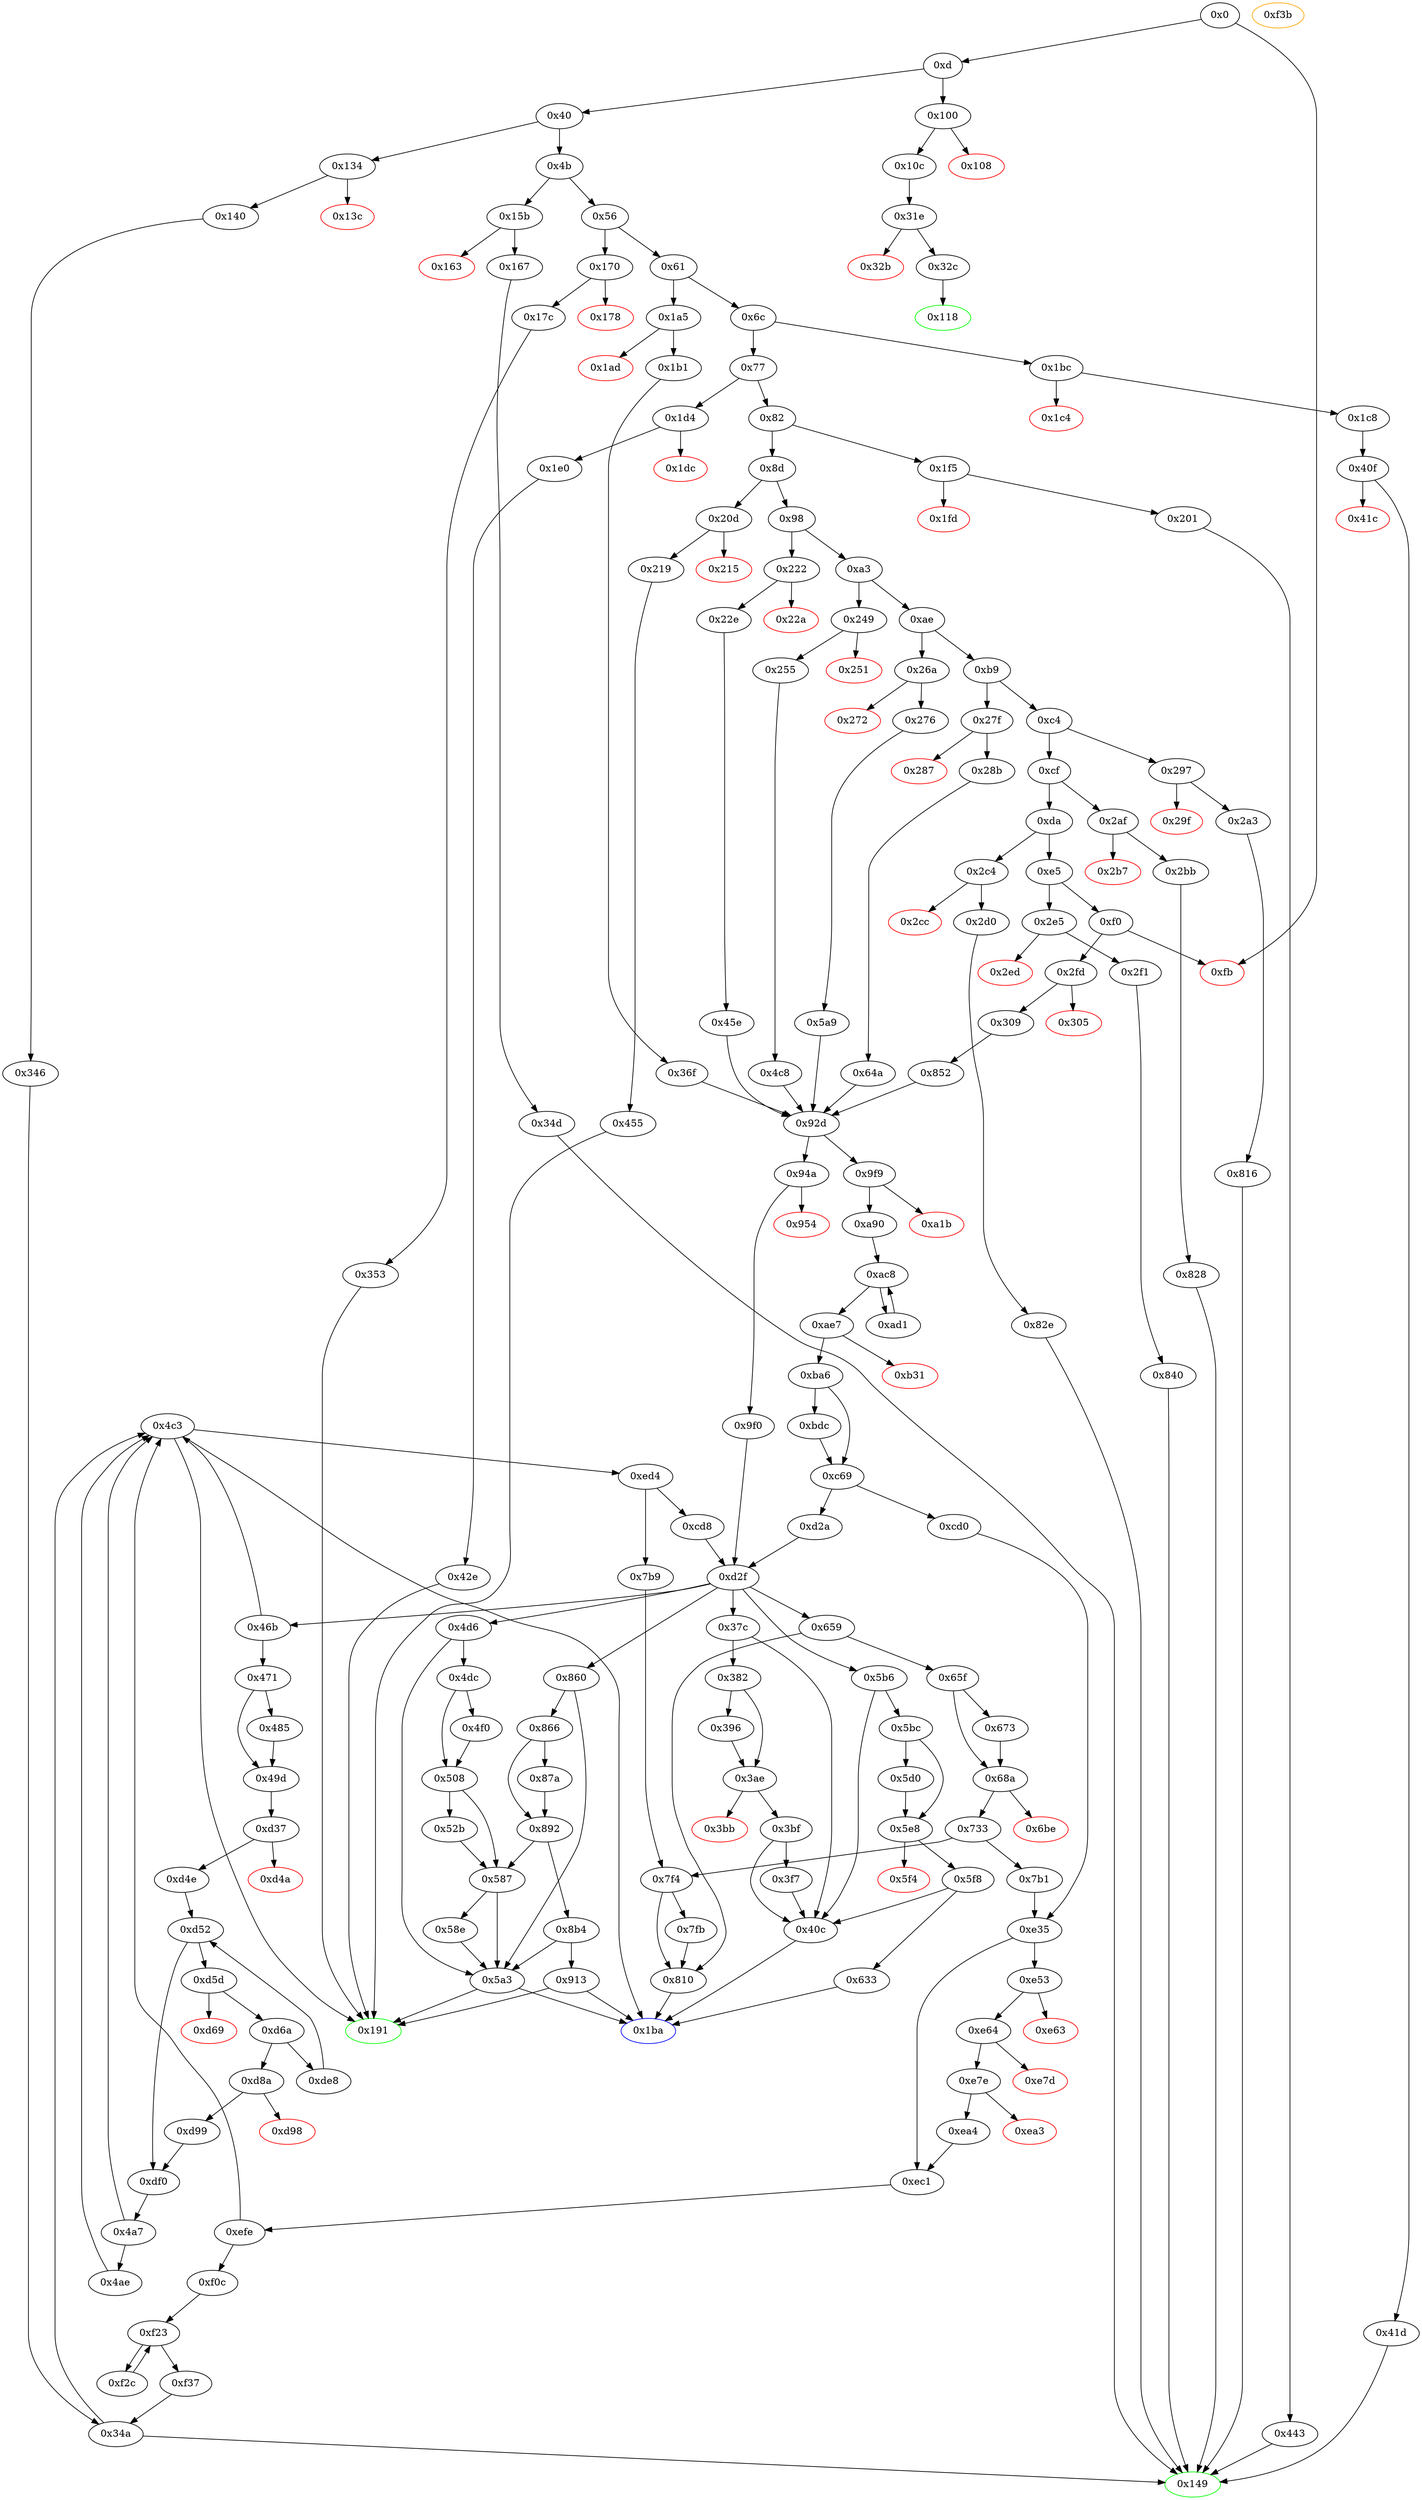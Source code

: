 strict digraph "" {
"0x508" [fillcolor=white, id="0x508", style=filled, tooltip="Block 0x508\n[0x508:0x52a]\n---\nPredecessors: [0x4dc, 0x4f0]\nSuccessors: [0x52b, 0x587]\n---\n0x508 JUMPDEST\n0x509 PUSH1 0x1\n0x50b PUSH1 0xa0\n0x50d PUSH1 0x2\n0x50f EXP\n0x510 SUB\n0x511 DUP4\n0x512 AND\n0x513 PUSH1 0x0\n0x515 SWAP1\n0x516 DUP2\n0x517 MSTORE\n0x518 PUSH1 0xa\n0x51a PUSH1 0x20\n0x51c MSTORE\n0x51d PUSH1 0x40\n0x51f SWAP1\n0x520 SHA3\n0x521 SLOAD\n0x522 PUSH1 0xff\n0x524 AND\n0x525 ISZERO\n0x526 ISZERO\n0x527 PUSH2 0x587\n0x52a JUMPI\n---\n0x508: JUMPDEST \n0x509: V463 = 0x1\n0x50b: V464 = 0xa0\n0x50d: V465 = 0x2\n0x50f: V466 = EXP 0x2 0xa0\n0x510: V467 = SUB 0x10000000000000000000000000000000000000000 0x1\n0x512: V468 = AND S2 0xffffffffffffffffffffffffffffffffffffffff\n0x513: V469 = 0x0\n0x517: M[0x0] = V468\n0x518: V470 = 0xa\n0x51a: V471 = 0x20\n0x51c: M[0x20] = 0xa\n0x51d: V472 = 0x40\n0x520: V473 = SHA3 0x0 0x40\n0x521: V474 = S[V473]\n0x522: V475 = 0xff\n0x524: V476 = AND 0xff V474\n0x525: V477 = ISZERO V476\n0x526: V478 = ISZERO V477\n0x527: V479 = 0x587\n0x52a: JUMPI 0x587 V478\n---\nEntry stack: [V11, S4, S3, S2, S1, V446]\nStack pops: 3\nStack additions: [S2, S1, S0]\nExit stack: [V11, S4, S3, S2, S1, V446]\n\nDef sites:\nV11: {0xd.0x34}\nS4: {0x28b.0x28d, 0xd.0x34}\nS3: {0x309.0x30b, 0x28b.0x292, 0x255.0x257, 0x22e.0x230}\nS2: {0x309.0x319, 0x64a.0x64b, 0x255.0x265, 0xd.0x34, 0x22e.0x23f}\nS1: {0x4c8.0x4c9, 0x64a.0x64b, 0x22e.0x244, 0x1b1.0x1b3, 0x852.0x853, 0x276.0x278}\nV446: {0x4dc.0x4e9}\n"];
"0x5e8" [fillcolor=white, id="0x5e8", style=filled, tooltip="Block 0x5e8\n[0x5e8:0x5f3]\n---\nPredecessors: [0x5bc, 0x5d0]\nSuccessors: [0x5f4, 0x5f8]\n---\n0x5e8 JUMPDEST\n0x5e9 PUSH1 0x0\n0x5eb SLOAD\n0x5ec PUSH1 0xff\n0x5ee AND\n0x5ef ISZERO\n0x5f0 PUSH2 0x5f8\n0x5f3 JUMPI\n---\n0x5e8: JUMPDEST \n0x5e9: V548 = 0x0\n0x5eb: V549 = S[0x0]\n0x5ec: V550 = 0xff\n0x5ee: V551 = AND 0xff V549\n0x5ef: V552 = ISZERO V551\n0x5f0: V553 = 0x5f8\n0x5f3: JUMPI 0x5f8 V552\n---\nEntry stack: [V11, S4, S3, S2, S1, V531]\nStack pops: 0\nStack additions: []\nExit stack: [V11, S4, S3, S2, S1, V531]\n\nDef sites:\nV11: {0xd.0x34}\nS4: {0x28b.0x28d, 0xd.0x34}\nS3: {0x309.0x30b, 0x28b.0x292, 0x255.0x257, 0x22e.0x230}\nS2: {0x309.0x319, 0x64a.0x64b, 0x255.0x265, 0xd.0x34, 0x22e.0x23f}\nS1: {0x4c8.0x4c9, 0x64a.0x64b, 0x22e.0x244, 0x1b1.0x1b3, 0x852.0x853, 0x276.0x278}\nV531: {0x5bc.0x5c9}\n"];
"0x276" [fillcolor=white, id="0x276", style=filled, tooltip="Block 0x276\n[0x276:0x27e]\n---\nPredecessors: [0x26a]\nSuccessors: [0x5a9]\n---\n0x276 JUMPDEST\n0x277 POP\n0x278 PUSH2 0x1ba\n0x27b PUSH2 0x5a9\n0x27e JUMP\n---\n0x276: JUMPDEST \n0x278: V204 = 0x1ba\n0x27b: V205 = 0x5a9\n0x27e: JUMP 0x5a9\n---\nEntry stack: [V11, V200]\nStack pops: 1\nStack additions: [0x1ba]\nExit stack: [V11, 0x1ba]\n\nDef sites:\nV11: {0xd.0x34}\nV200: {0x26a.0x26b}\n"];
"0x36f" [fillcolor=white, id="0x36f", style=filled, tooltip="Block 0x36f\n[0x36f:0x37b]\n---\nPredecessors: [0x1b1]\nSuccessors: [0x92d]\n---\n0x36f JUMPDEST\n0x370 PUSH1 0x0\n0x372 PUSH2 0x37c\n0x375 PUSH1 0x1\n0x377 SLOAD\n0x378 PUSH2 0x92d\n0x37b JUMP\n---\n0x36f: JUMPDEST \n0x370: V296 = 0x0\n0x372: V297 = 0x37c\n0x375: V298 = 0x1\n0x377: V299 = S[0x1]\n0x378: V300 = 0x92d\n0x37b: JUMP 0x92d\n---\nEntry stack: [V11, 0x1ba]\nStack pops: 0\nStack additions: [0x0, 0x37c, V299]\nExit stack: [V11, 0x1ba, 0x0, 0x37c, V299]\n\nDef sites:\nV11: {0xd.0x34}\n0x1ba: {0x1b1.0x1b3}\n"];
"0x34d" [fillcolor=white, id="0x34d", style=filled, tooltip="Block 0x34d\n[0x34d:0x352]\n---\nPredecessors: [0x167]\nSuccessors: [0x149]\n---\n0x34d JUMPDEST\n0x34e PUSH1 0x1\n0x350 SLOAD\n0x351 DUP2\n0x352 JUMP\n---\n0x34d: JUMPDEST \n0x34e: V281 = 0x1\n0x350: V282 = S[0x1]\n0x352: JUMP 0x149\n---\nEntry stack: [V11, 0x149]\nStack pops: 1\nStack additions: [S0, V282]\nExit stack: [V11, 0x149, V282]\n\nDef sites:\nV11: {0xd.0x34}\n0x149: {0x167.0x169}\n"];
"0xf3b" [color=orange, fillcolor=white, id="0xf3b", style=filled, tooltip="Block 0xf3b\n[0xf3b:0xf66]\n---\nPredecessors: []\nSuccessors: []\n---\n0xf3b STOP\n0xf3c LOG1\n0xf3d PUSH6 0x627a7a723058\n0xf44 SHA3\n0xf45 PUSH3 0xc3ac1b\n0xf49 PUSH4 0xb13cfff5\n0xf4e SHL\n0xf4f MISSING 0xbe\n0xf50 EXTCODECOPY\n0xf51 MISSING 0x4b\n0xf52 MISSING 0xaa\n0xf53 DELEGATECALL\n0xf54 PUSH6 0x108595e4c1e9\n0xf5b MSTORE8\n0xf5c MISSING 0xd3\n0xf5d SWAP16\n0xf5e SHL\n0xf5f SWAP13\n0xf60 MISSING 0xd6\n0xf61 MISSING 0xdf\n0xf62 MISSING 0xec\n0xf63 MISSING 0xf6\n0xf64 MISSING 0xf7\n0xf65 STOP\n0xf66 MISSING 0x29\n---\n0xf3b: STOP \n0xf3c: LOG S0 S1 S2\n0xf3d: V1239 = 0x627a7a723058\n0xf44: V1240 = SHA3 0x627a7a723058 S3\n0xf45: V1241 = 0xc3ac1b\n0xf49: V1242 = 0xb13cfff5\n0xf4e: V1243 = SHL 0xb13cfff5 0xc3ac1b\n0xf4f: MISSING 0xbe\n0xf50: EXTCODECOPY S0 S1 S2 S3\n0xf51: MISSING 0x4b\n0xf52: MISSING 0xaa\n0xf53: V1244 = DELEGATECALL S0 S1 S2 S3 S4 S5\n0xf54: V1245 = 0x108595e4c1e9\n0xf5b: M8[0x108595e4c1e9] = V1244\n0xf5c: MISSING 0xd3\n0xf5e: V1246 = SHL S16 S1\n0xf60: MISSING 0xd6\n0xf61: MISSING 0xdf\n0xf62: MISSING 0xec\n0xf63: MISSING 0xf6\n0xf64: MISSING 0xf7\n0xf65: STOP \n0xf66: MISSING 0x29\n---\nEntry stack: []\nStack pops: 0\nStack additions: [0x0, V1240, S14, S2, S3, S4, S5, S6, S7, S8, S9, S10, S11, S12, S13, V1246, S15, S0]\nExit stack: []\n\nDef sites:\n"];
"0x2d0" [fillcolor=white, id="0x2d0", style=filled, tooltip="Block 0x2d0\n[0x2d0:0x2e4]\n---\nPredecessors: [0x2c4]\nSuccessors: [0x82e]\n---\n0x2d0 JUMPDEST\n0x2d1 POP\n0x2d2 PUSH2 0x149\n0x2d5 PUSH1 0x1\n0x2d7 PUSH1 0xa0\n0x2d9 PUSH1 0x2\n0x2db EXP\n0x2dc SUB\n0x2dd PUSH1 0x4\n0x2df CALLDATALOAD\n0x2e0 AND\n0x2e1 PUSH2 0x82e\n0x2e4 JUMP\n---\n0x2d0: JUMPDEST \n0x2d2: V232 = 0x149\n0x2d5: V233 = 0x1\n0x2d7: V234 = 0xa0\n0x2d9: V235 = 0x2\n0x2db: V236 = EXP 0x2 0xa0\n0x2dc: V237 = SUB 0x10000000000000000000000000000000000000000 0x1\n0x2dd: V238 = 0x4\n0x2df: V239 = CALLDATALOAD 0x4\n0x2e0: V240 = AND V239 0xffffffffffffffffffffffffffffffffffffffff\n0x2e1: V241 = 0x82e\n0x2e4: JUMP 0x82e\n---\nEntry stack: [V11, V228]\nStack pops: 1\nStack additions: [0x149, V240]\nExit stack: [V11, 0x149, V240]\n\nDef sites:\nV11: {0xd.0x34}\nV228: {0x2c4.0x2c5}\n"];
"0x4a7" [fillcolor=white, id="0x4a7", style=filled, tooltip="Block 0x4a7\n[0x4a7:0x4ad]\n---\nPredecessors: [0xdf0]\nSuccessors: [0x4ae, 0x4c3]\n---\n0x4a7 JUMPDEST\n0x4a8 DUP1\n0x4a9 ISZERO\n0x4aa PUSH2 0x4c3\n0x4ad JUMPI\n---\n0x4a7: JUMPDEST \n0x4a9: V418 = ISZERO V399\n0x4aa: V419 = 0x4c3\n0x4ad: JUMPI 0x4c3 V418\n---\nEntry stack: [V11, S4, S3, S2, S1, V399]\nStack pops: 1\nStack additions: [S0]\nExit stack: [V11, S4, S3, S2, S1, V399]\n\nDef sites:\nV11: {0xd.0x34}\nS4: {0x28b.0x28d, 0xd.0x34}\nS3: {0x309.0x30b, 0x28b.0x292, 0x255.0x257, 0x22e.0x230}\nS2: {0x309.0x319, 0x64a.0x64b, 0x255.0x265, 0xd.0x34, 0x22e.0x23f}\nS1: {0x4c8.0x4c9, 0x64a.0x64b, 0x22e.0x244, 0x1b1.0x1b3, 0x852.0x853, 0x276.0x278}\nV399: {0x471.0x47e}\n"];
"0x272" [color=red, fillcolor=white, id="0x272", style=filled, tooltip="Block 0x272\n[0x272:0x275]\n---\nPredecessors: [0x26a]\nSuccessors: []\n---\n0x272 PUSH1 0x0\n0x274 DUP1\n0x275 REVERT\n---\n0x272: V203 = 0x0\n0x275: REVERT 0x0 0x0\n---\nEntry stack: [V11, V200]\nStack pops: 0\nStack additions: []\nExit stack: [V11, V200]\n\nDef sites:\nV11: {0xd.0x34}\nV200: {0x26a.0x26b}\n"];
"0x163" [color=red, fillcolor=white, id="0x163", style=filled, tooltip="Block 0x163\n[0x163:0x166]\n---\nPredecessors: [0x15b]\nSuccessors: []\n---\n0x163 PUSH1 0x0\n0x165 DUP1\n0x166 REVERT\n---\n0x163: V102 = 0x0\n0x166: REVERT 0x0 0x0\n---\nEntry stack: [V11, V99]\nStack pops: 0\nStack additions: []\nExit stack: [V11, V99]\n\nDef sites:\nV11: {0xd.0x34}\nV99: {0x15b.0x15c}\n"];
"0x2c4" [fillcolor=white, id="0x2c4", style=filled, tooltip="Block 0x2c4\n[0x2c4:0x2cb]\n---\nPredecessors: [0xda]\nSuccessors: [0x2cc, 0x2d0]\n---\n0x2c4 JUMPDEST\n0x2c5 CALLVALUE\n0x2c6 DUP1\n0x2c7 ISZERO\n0x2c8 PUSH2 0x2d0\n0x2cb JUMPI\n---\n0x2c4: JUMPDEST \n0x2c5: V228 = CALLVALUE\n0x2c7: V229 = ISZERO V228\n0x2c8: V230 = 0x2d0\n0x2cb: JUMPI 0x2d0 V229\n---\nEntry stack: [V11]\nStack pops: 0\nStack additions: [V228]\nExit stack: [V11, V228]\n\nDef sites:\nV11: {0xd.0x34}\n"];
"0x305" [color=red, fillcolor=white, id="0x305", style=filled, tooltip="Block 0x305\n[0x305:0x308]\n---\nPredecessors: [0x2fd]\nSuccessors: []\n---\n0x305 PUSH1 0x0\n0x307 DUP1\n0x308 REVERT\n---\n0x305: V253 = 0x0\n0x308: REVERT 0x0 0x0\n---\nEntry stack: [V11, V250]\nStack pops: 0\nStack additions: []\nExit stack: [V11, V250]\n\nDef sites:\nV11: {0xd.0x34}\nV250: {0x2fd.0x2fe}\n"];
"0xea3" [color=red, fillcolor=white, id="0xea3", style=filled, tooltip="Block 0xea3\n[0xea3:0xea3]\n---\nPredecessors: [0xe7e]\nSuccessors: []\n---\n0xea3 INVALID\n---\n0xea3: INVALID \n---\nEntry stack: [V11, S18, S17, S16, S15, 0x0, S13, S12, S11, S10, S9, S8, {0x7b9, 0xcd8}, S6, V1152, V1152, 0x7, 0x0, 0x5, V1152]\nStack pops: 0\nStack additions: []\nExit stack: [V11, S18, S17, S16, S15, 0x0, S13, S12, S11, S10, S9, S8, {0x7b9, 0xcd8}, S6, V1152, V1152, 0x7, 0x0, 0x5, V1152]\n\nDef sites:\nV11: {0xd.0x34}\nS18: {0x28b.0x28d, 0xd.0x34}\nS17: {0x309.0x30b, 0x28b.0x292, 0x255.0x257, 0x22e.0x230}\nS16: {0x309.0x319, 0x64a.0x64b, 0x255.0x265, 0xd.0x34, 0x22e.0x23f}\nS15: {0x4c8.0x4c9, 0x64a.0x64b, 0x22e.0x244, 0x1b1.0x1b3, 0x852.0x853, 0x276.0x278}\n0x0: {0x5a9.0x5aa, 0x4c8.0x4c9, 0x64a.0x64e, 0x36f.0x370, 0x45e.0x45f, 0x852.0x853}\nS13: {0x5a9.0x5ac, 0x4c8.0x4cc, 0x64a.0x650, 0xd.0x34, 0x36f.0x372, 0x45e.0x461, 0x852.0x856}\nS12: {0x45e.0x466, 0x852.0x85b, 0x5a9.0x5b1, 0x4c8.0x4d1, 0x28b.0x28d, 0x64a.0x653, 0xd.0x34, 0x36f.0x377}\nS11: {0x309.0x30b, 0x28b.0x292, 0x255.0x257, 0x92d.0x931, 0x22e.0x230}\nS10: {0x9f9.0xa12, 0x68a.0x6af}\nS9: {0x733.0x75d, 0xae7.0xb0f}\nS8: {0x65f.0x66c, 0xba6.0xbd0}\n{0x7b9, 0xcd8}: {0x7b1.0x7b1, 0xcd0.0xcd0}\nS6: {0x309.0x30b, 0x28b.0x292, 0x255.0x257, 0xae7.0xb0f, 0x22e.0x230}\nV1152: {0xe35.0xe44}\nV1152: {0xe35.0xe44}\n0x7: {0xe7e.0xe92}\n0x0: {0xe7e.0xe94}\n0x5: {0xe7e.0xe96}\nV1152: {0xe35.0xe44}\n"];
"0xf0" [fillcolor=white, id="0xf0", style=filled, tooltip="Block 0xf0\n[0xf0:0xfa]\n---\nPredecessors: [0xe5]\nSuccessors: [0xfb, 0x2fd]\n---\n0xf0 DUP1\n0xf1 PUSH4 0xf666cd37\n0xf6 EQ\n0xf7 PUSH2 0x2fd\n0xfa JUMPI\n---\n0xf1: V63 = 0xf666cd37\n0xf6: V64 = EQ 0xf666cd37 V11\n0xf7: V65 = 0x2fd\n0xfa: JUMPI 0x2fd V64\n---\nEntry stack: [V11]\nStack pops: 1\nStack additions: [S0]\nExit stack: [V11]\n\nDef sites:\nV11: {0xd.0x34}\n"];
"0x5d0" [fillcolor=white, id="0x5d0", style=filled, tooltip="Block 0x5d0\n[0x5d0:0x5e7]\n---\nPredecessors: [0x5bc]\nSuccessors: [0x5e8]\n---\n0x5d0 PUSH1 0x2\n0x5d2 DUP1\n0x5d3 SLOAD\n0x5d4 PUSH1 0x1\n0x5d6 PUSH1 0xa0\n0x5d8 PUSH1 0x2\n0x5da EXP\n0x5db SUB\n0x5dc NOT\n0x5dd AND\n0x5de CALLER\n0x5df OR\n0x5e0 SWAP1\n0x5e1 SSTORE\n0x5e2 PUSH1 0x1\n0x5e4 SLOAD\n0x5e5 PUSH1 0x3\n0x5e7 SSTORE\n---\n0x5d0: V534 = 0x2\n0x5d3: V535 = S[0x2]\n0x5d4: V536 = 0x1\n0x5d6: V537 = 0xa0\n0x5d8: V538 = 0x2\n0x5da: V539 = EXP 0x2 0xa0\n0x5db: V540 = SUB 0x10000000000000000000000000000000000000000 0x1\n0x5dc: V541 = NOT 0xffffffffffffffffffffffffffffffffffffffff\n0x5dd: V542 = AND 0xffffffffffffffffffffffff0000000000000000000000000000000000000000 V535\n0x5de: V543 = CALLER\n0x5df: V544 = OR V543 V542\n0x5e1: S[0x2] = V544\n0x5e2: V545 = 0x1\n0x5e4: V546 = S[0x1]\n0x5e5: V547 = 0x3\n0x5e7: S[0x3] = V546\n---\nEntry stack: [V11, S4, S3, S2, S1, V531]\nStack pops: 0\nStack additions: []\nExit stack: [V11, S4, S3, S2, S1, V531]\n\nDef sites:\nV11: {0xd.0x34}\nS4: {0x28b.0x28d, 0xd.0x34}\nS3: {0x309.0x30b, 0x28b.0x292, 0x255.0x257, 0x22e.0x230}\nS2: {0x309.0x319, 0x64a.0x64b, 0x255.0x265, 0xd.0x34, 0x22e.0x23f}\nS1: {0x4c8.0x4c9, 0x64a.0x64b, 0x22e.0x244, 0x1b1.0x1b3, 0x852.0x853, 0x276.0x278}\nV531: {0x5bc.0x5c9}\n"];
"0x396" [fillcolor=white, id="0x396", style=filled, tooltip="Block 0x396\n[0x396:0x3ad]\n---\nPredecessors: [0x382]\nSuccessors: [0x3ae]\n---\n0x396 PUSH1 0x2\n0x398 DUP1\n0x399 SLOAD\n0x39a PUSH1 0x1\n0x39c PUSH1 0xa0\n0x39e PUSH1 0x2\n0x3a0 EXP\n0x3a1 SUB\n0x3a2 NOT\n0x3a3 AND\n0x3a4 CALLER\n0x3a5 OR\n0x3a6 SWAP1\n0x3a7 SSTORE\n0x3a8 PUSH1 0x1\n0x3aa SLOAD\n0x3ab PUSH1 0x3\n0x3ad SSTORE\n---\n0x396: V314 = 0x2\n0x399: V315 = S[0x2]\n0x39a: V316 = 0x1\n0x39c: V317 = 0xa0\n0x39e: V318 = 0x2\n0x3a0: V319 = EXP 0x2 0xa0\n0x3a1: V320 = SUB 0x10000000000000000000000000000000000000000 0x1\n0x3a2: V321 = NOT 0xffffffffffffffffffffffffffffffffffffffff\n0x3a3: V322 = AND 0xffffffffffffffffffffffff0000000000000000000000000000000000000000 V315\n0x3a4: V323 = CALLER\n0x3a5: V324 = OR V323 V322\n0x3a7: S[0x2] = V324\n0x3a8: V325 = 0x1\n0x3aa: V326 = S[0x1]\n0x3ab: V327 = 0x3\n0x3ad: S[0x3] = V326\n---\nEntry stack: [V11, S4, S3, S2, S1, V311]\nStack pops: 0\nStack additions: []\nExit stack: [V11, S4, S3, S2, S1, V311]\n\nDef sites:\nV11: {0xd.0x34}\nS4: {0x28b.0x28d, 0xd.0x34}\nS3: {0x309.0x30b, 0x28b.0x292, 0x255.0x257, 0x22e.0x230}\nS2: {0x309.0x319, 0x64a.0x64b, 0x255.0x265, 0xd.0x34, 0x22e.0x23f}\nS1: {0x4c8.0x4c9, 0x64a.0x64b, 0x22e.0x244, 0x1b1.0x1b3, 0x852.0x853, 0x276.0x278}\nV311: {0x382.0x38f}\n"];
"0x954" [color=red, fillcolor=white, id="0x954", style=filled, tooltip="Block 0x954\n[0x954:0x9ef]\n---\nPredecessors: [0x94a]\nSuccessors: []\n---\n0x954 PUSH1 0x40\n0x956 DUP1\n0x957 MLOAD\n0x958 PUSH1 0xe5\n0x95a PUSH1 0x2\n0x95c EXP\n0x95d PUSH3 0x461bcd\n0x961 MUL\n0x962 DUP2\n0x963 MSTORE\n0x964 PUSH1 0x20\n0x966 PUSH1 0x4\n0x968 DUP3\n0x969 ADD\n0x96a MSTORE\n0x96b PUSH1 0x44\n0x96d PUSH1 0x24\n0x96f DUP3\n0x970 ADD\n0x971 DUP2\n0x972 SWAP1\n0x973 MSTORE\n0x974 PUSH32 0x636865636b486f774d616e794f776e6572733a206e6573746564206f776e6572\n0x995 SWAP1\n0x996 DUP3\n0x997 ADD\n0x998 MSTORE\n0x999 PUSH32 0x73206d6f64696669657220636865636b2072657175697265206d6f7265206f77\n0x9ba PUSH1 0x64\n0x9bc DUP3\n0x9bd ADD\n0x9be MSTORE\n0x9bf PUSH32 0x6e65727300000000000000000000000000000000000000000000000000000000\n0x9e0 PUSH1 0x84\n0x9e2 DUP3\n0x9e3 ADD\n0x9e4 MSTORE\n0x9e5 SWAP1\n0x9e6 MLOAD\n0x9e7 SWAP1\n0x9e8 DUP2\n0x9e9 SWAP1\n0x9ea SUB\n0x9eb PUSH1 0xa4\n0x9ed ADD\n0x9ee SWAP1\n0x9ef REVERT\n---\n0x954: V827 = 0x40\n0x957: V828 = M[0x40]\n0x958: V829 = 0xe5\n0x95a: V830 = 0x2\n0x95c: V831 = EXP 0x2 0xe5\n0x95d: V832 = 0x461bcd\n0x961: V833 = MUL 0x461bcd 0x2000000000000000000000000000000000000000000000000000000000\n0x963: M[V828] = 0x8c379a000000000000000000000000000000000000000000000000000000000\n0x964: V834 = 0x20\n0x966: V835 = 0x4\n0x969: V836 = ADD V828 0x4\n0x96a: M[V836] = 0x20\n0x96b: V837 = 0x44\n0x96d: V838 = 0x24\n0x970: V839 = ADD V828 0x24\n0x973: M[V839] = 0x44\n0x974: V840 = 0x636865636b486f774d616e794f776e6572733a206e6573746564206f776e6572\n0x997: V841 = ADD V828 0x44\n0x998: M[V841] = 0x636865636b486f774d616e794f776e6572733a206e6573746564206f776e6572\n0x999: V842 = 0x73206d6f64696669657220636865636b2072657175697265206d6f7265206f77\n0x9ba: V843 = 0x64\n0x9bd: V844 = ADD V828 0x64\n0x9be: M[V844] = 0x73206d6f64696669657220636865636b2072657175697265206d6f7265206f77\n0x9bf: V845 = 0x6e65727300000000000000000000000000000000000000000000000000000000\n0x9e0: V846 = 0x84\n0x9e3: V847 = ADD V828 0x84\n0x9e4: M[V847] = 0x6e65727300000000000000000000000000000000000000000000000000000000\n0x9e6: V848 = M[0x40]\n0x9ea: V849 = SUB V828 V848\n0x9eb: V850 = 0xa4\n0x9ed: V851 = ADD 0xa4 V849\n0x9ef: REVERT V848 V851\n---\nEntry stack: [V11, S10, S9, S8, S7, 0x0, {0x37c, 0x46b, 0x4d6, 0x5b6, 0x659, 0x860}, S4, 0x0, 0x0, 0x0, 0x0]\nStack pops: 0\nStack additions: []\nExit stack: [V11, S10, S9, S8, S7, 0x0, {0x37c, 0x46b, 0x4d6, 0x5b6, 0x659, 0x860}, S4, 0x0, 0x0, 0x0, 0x0]\n\nDef sites:\nV11: {0xd.0x34}\nS10: {0x28b.0x28d, 0xd.0x34}\nS9: {0x309.0x30b, 0x28b.0x292, 0x255.0x257, 0x22e.0x230}\nS8: {0x309.0x319, 0x255.0x265, 0x64a.0x64b, 0xd.0x34, 0x22e.0x23f}\nS7: {0x4c8.0x4c9, 0x64a.0x64b, 0x22e.0x244, 0x1b1.0x1b3, 0x852.0x853, 0x276.0x278}\n0x0: {0x5a9.0x5aa, 0x4c8.0x4c9, 0x64a.0x64e, 0x36f.0x370, 0x45e.0x45f, 0x852.0x853}\n{0x37c, 0x46b, 0x4d6, 0x5b6, 0x659, 0x860}: {0x5a9.0x5ac, 0x4c8.0x4cc, 0x64a.0x650, 0x36f.0x372, 0x45e.0x461, 0x852.0x856}\nS4: {0x5a9.0x5b1, 0x4c8.0x4d1, 0x64a.0x653, 0x36f.0x377, 0x45e.0x466, 0x852.0x85b}\n0x0: {0x92d.0x931}\n0x0: {0x92d.0x931}\n0x0: {0x92d.0x931}\n0x0: {0x92d.0x931}\n"];
"0x255" [fillcolor=white, id="0x255", style=filled, tooltip="Block 0x255\n[0x255:0x269]\n---\nPredecessors: [0x249]\nSuccessors: [0x4c8]\n---\n0x255 JUMPDEST\n0x256 POP\n0x257 PUSH2 0x191\n0x25a PUSH1 0x1\n0x25c PUSH1 0xa0\n0x25e PUSH1 0x2\n0x260 EXP\n0x261 SUB\n0x262 PUSH1 0x4\n0x264 CALLDATALOAD\n0x265 AND\n0x266 PUSH2 0x4c8\n0x269 JUMP\n---\n0x255: JUMPDEST \n0x257: V190 = 0x191\n0x25a: V191 = 0x1\n0x25c: V192 = 0xa0\n0x25e: V193 = 0x2\n0x260: V194 = EXP 0x2 0xa0\n0x261: V195 = SUB 0x10000000000000000000000000000000000000000 0x1\n0x262: V196 = 0x4\n0x264: V197 = CALLDATALOAD 0x4\n0x265: V198 = AND V197 0xffffffffffffffffffffffffffffffffffffffff\n0x266: V199 = 0x4c8\n0x269: JUMP 0x4c8\n---\nEntry stack: [V11, V186]\nStack pops: 1\nStack additions: [0x191, V198]\nExit stack: [V11, 0x191, V198]\n\nDef sites:\nV11: {0xd.0x34}\nV186: {0x249.0x24a}\n"];
"0x61" [fillcolor=white, id="0x61", style=filled, tooltip="Block 0x61\n[0x61:0x6b]\n---\nPredecessors: [0x56]\nSuccessors: [0x6c, 0x1a5]\n---\n0x61 DUP1\n0x62 PUSH4 0x3f4ba83a\n0x67 EQ\n0x68 PUSH2 0x1a5\n0x6b JUMPI\n---\n0x62: V24 = 0x3f4ba83a\n0x67: V25 = EQ 0x3f4ba83a V11\n0x68: V26 = 0x1a5\n0x6b: JUMPI 0x1a5 V25\n---\nEntry stack: [V11]\nStack pops: 1\nStack additions: [S0]\nExit stack: [V11]\n\nDef sites:\nV11: {0xd.0x34}\n"];
"0x2fd" [fillcolor=white, id="0x2fd", style=filled, tooltip="Block 0x2fd\n[0x2fd:0x304]\n---\nPredecessors: [0xf0]\nSuccessors: [0x305, 0x309]\n---\n0x2fd JUMPDEST\n0x2fe CALLVALUE\n0x2ff DUP1\n0x300 ISZERO\n0x301 PUSH2 0x309\n0x304 JUMPI\n---\n0x2fd: JUMPDEST \n0x2fe: V250 = CALLVALUE\n0x300: V251 = ISZERO V250\n0x301: V252 = 0x309\n0x304: JUMPI 0x309 V251\n---\nEntry stack: [V11]\nStack pops: 0\nStack additions: [V250]\nExit stack: [V11, V250]\n\nDef sites:\nV11: {0xd.0x34}\n"];
"0x2f1" [fillcolor=white, id="0x2f1", style=filled, tooltip="Block 0x2f1\n[0x2f1:0x2fc]\n---\nPredecessors: [0x2e5]\nSuccessors: [0x840]\n---\n0x2f1 JUMPDEST\n0x2f2 POP\n0x2f3 PUSH2 0x149\n0x2f6 PUSH1 0x4\n0x2f8 CALLDATALOAD\n0x2f9 PUSH2 0x840\n0x2fc JUMP\n---\n0x2f1: JUMPDEST \n0x2f3: V246 = 0x149\n0x2f6: V247 = 0x4\n0x2f8: V248 = CALLDATALOAD 0x4\n0x2f9: V249 = 0x840\n0x2fc: JUMP 0x840\n---\nEntry stack: [V11, V242]\nStack pops: 1\nStack additions: [0x149, V248]\nExit stack: [V11, 0x149, V248]\n\nDef sites:\nV11: {0xd.0x34}\nV242: {0x2e5.0x2e6}\n"];
"0xd69" [color=red, fillcolor=white, id="0xd69", style=filled, tooltip="Block 0xd69\n[0xd69:0xd69]\n---\nPredecessors: [0xd5d]\nSuccessors: []\n---\n0xd69 INVALID\n---\n0xd69: INVALID \n---\nEntry stack: [V11, S10, S9, S8, S7, V399, 0x4a7, S4, S3, S2, 0x4, S0]\nStack pops: 0\nStack additions: []\nExit stack: [V11, S10, S9, S8, S7, V399, 0x4a7, S4, S3, S2, 0x4, S0]\n\nDef sites:\nV11: {0xd.0x34}\nS10: {0x28b.0x28d, 0xd.0x34}\nS9: {0x309.0x30b, 0x28b.0x292, 0x255.0x257, 0x22e.0x230}\nS8: {0x309.0x319, 0x64a.0x64b, 0x255.0x265, 0xd.0x34, 0x22e.0x23f}\nS7: {0x4c8.0x4c9, 0x64a.0x64b, 0x22e.0x244, 0x1b1.0x1b3, 0x852.0x853, 0x276.0x278}\nV399: {0x471.0x47e}\n0x4a7: {0x49d.0x49e}\nS4: {0x309.0x319, 0x64a.0x64b, 0x255.0x265, 0xd.0x34, 0x22e.0x23f}\nS3: {0x4c8.0x4c9, 0x64a.0x64b, 0x22e.0x244, 0x1b1.0x1b3, 0x852.0x853, 0x276.0x278}\nS2: {0xde8.0xdeb, 0xd4e.0xd50}\n0x4: {0xd5d.0xd5d}\nS0: {0xde8.0xdeb, 0xd4e.0xd50}\n"];
"0xe7e" [fillcolor=white, id="0xe7e", style=filled, tooltip="Block 0xe7e\n[0xe7e:0xea2]\n---\nPredecessors: [0xe64]\nSuccessors: [0xea3, 0xea4]\n---\n0xe7e JUMPDEST\n0xe7f SWAP1\n0xe80 PUSH1 0x0\n0xe82 MSTORE\n0xe83 PUSH1 0x20\n0xe85 PUSH1 0x0\n0xe87 SHA3\n0xe88 ADD\n0xe89 DUP2\n0xe8a PUSH1 0x0\n0xe8c NOT\n0xe8d AND\n0xe8e SWAP1\n0xe8f SSTORE\n0xe90 POP\n0xe91 DUP1\n0xe92 PUSH1 0x7\n0xe94 PUSH1 0x0\n0xe96 PUSH1 0x5\n0xe98 DUP5\n0xe99 DUP2\n0xe9a SLOAD\n0xe9b DUP2\n0xe9c LT\n0xe9d ISZERO\n0xe9e ISZERO\n0xe9f PUSH2 0xea4\n0xea2 JUMPI\n---\n0xe7e: JUMPDEST \n0xe80: V1180 = 0x0\n0xe82: M[0x0] = 0x5\n0xe83: V1181 = 0x20\n0xe85: V1182 = 0x0\n0xe87: V1183 = SHA3 0x0 0x20\n0xe88: V1184 = ADD V1183 V1152\n0xe8a: V1185 = 0x0\n0xe8c: V1186 = NOT 0x0\n0xe8d: V1187 = AND 0xffffffffffffffffffffffffffffffffffffffffffffffffffffffffffffffff V1173\n0xe8f: S[V1184] = V1187\n0xe92: V1188 = 0x7\n0xe94: V1189 = 0x0\n0xe96: V1190 = 0x5\n0xe9a: V1191 = S[0x5]\n0xe9c: V1192 = LT V1152 V1191\n0xe9d: V1193 = ISZERO V1192\n0xe9e: V1194 = ISZERO V1193\n0xe9f: V1195 = 0xea4\n0xea2: JUMPI 0xea4 V1194\n---\nEntry stack: [V11, S16, S15, S14, S13, 0x0, S11, S10, S9, S8, S7, S6, {0x7b9, 0xcd8}, S4, V1152, V1173, 0x5, V1152]\nStack pops: 4\nStack additions: [S3, S3, 0x7, 0x0, 0x5, S3]\nExit stack: [V11, S16, S15, S14, S13, 0x0, S11, S10, S9, S8, S7, S6, {0x7b9, 0xcd8}, S4, V1152, V1152, 0x7, 0x0, 0x5, V1152]\n\nDef sites:\nV11: {0xd.0x34}\nS16: {0x28b.0x28d, 0xd.0x34}\nS15: {0x309.0x30b, 0x28b.0x292, 0x255.0x257, 0x22e.0x230}\nS14: {0x309.0x319, 0x64a.0x64b, 0x255.0x265, 0xd.0x34, 0x22e.0x23f}\nS13: {0x4c8.0x4c9, 0x64a.0x64b, 0x22e.0x244, 0x1b1.0x1b3, 0x852.0x853, 0x276.0x278}\n0x0: {0x5a9.0x5aa, 0x4c8.0x4c9, 0x64a.0x64e, 0x36f.0x370, 0x45e.0x45f, 0x852.0x853}\nS11: {0x5a9.0x5ac, 0x4c8.0x4cc, 0x64a.0x650, 0xd.0x34, 0x36f.0x372, 0x45e.0x461, 0x852.0x856}\nS10: {0x45e.0x466, 0x852.0x85b, 0x5a9.0x5b1, 0x4c8.0x4d1, 0x28b.0x28d, 0x64a.0x653, 0xd.0x34, 0x36f.0x377}\nS9: {0x309.0x30b, 0x28b.0x292, 0x255.0x257, 0x92d.0x931, 0x22e.0x230}\nS8: {0x9f9.0xa12, 0x68a.0x6af}\nS7: {0x733.0x75d, 0xae7.0xb0f}\nS6: {0x65f.0x66c, 0xba6.0xbd0}\n{0x7b9, 0xcd8}: {0x7b1.0x7b1, 0xcd0.0xcd0}\nS4: {0x309.0x30b, 0x28b.0x292, 0x255.0x257, 0xae7.0xb0f, 0x22e.0x230}\nV1152: {0xe35.0xe44}\nV1173: {0xe64.0xe6f}\n0x5: {0xe64.0xe70}\nV1152: {0xe35.0xe44}\n"];
"0x4ae" [fillcolor=white, id="0x4ae", style=filled, tooltip="Block 0x4ae\n[0x4ae:0x4c2]\n---\nPredecessors: [0x4a7]\nSuccessors: [0x4c3]\n---\n0x4ae PUSH1 0x2\n0x4b0 DUP1\n0x4b1 SLOAD\n0x4b2 PUSH1 0x1\n0x4b4 PUSH1 0xa0\n0x4b6 PUSH1 0x2\n0x4b8 EXP\n0x4b9 SUB\n0x4ba NOT\n0x4bb AND\n0x4bc SWAP1\n0x4bd SSTORE\n0x4be PUSH1 0x0\n0x4c0 PUSH1 0x3\n0x4c2 SSTORE\n---\n0x4ae: V420 = 0x2\n0x4b1: V421 = S[0x2]\n0x4b2: V422 = 0x1\n0x4b4: V423 = 0xa0\n0x4b6: V424 = 0x2\n0x4b8: V425 = EXP 0x2 0xa0\n0x4b9: V426 = SUB 0x10000000000000000000000000000000000000000 0x1\n0x4ba: V427 = NOT 0xffffffffffffffffffffffffffffffffffffffff\n0x4bb: V428 = AND 0xffffffffffffffffffffffff0000000000000000000000000000000000000000 V421\n0x4bd: S[0x2] = V428\n0x4be: V429 = 0x0\n0x4c0: V430 = 0x3\n0x4c2: S[0x3] = 0x0\n---\nEntry stack: [V11, S4, S3, S2, S1, V399]\nStack pops: 0\nStack additions: []\nExit stack: [V11, S4, S3, S2, S1, V399]\n\nDef sites:\nV11: {0xd.0x34}\nS4: {0x28b.0x28d, 0xd.0x34}\nS3: {0x309.0x30b, 0x28b.0x292, 0x255.0x257, 0x22e.0x230}\nS2: {0x309.0x319, 0x64a.0x64b, 0x255.0x265, 0xd.0x34, 0x22e.0x23f}\nS1: {0x4c8.0x4c9, 0x64a.0x64b, 0x22e.0x244, 0x1b1.0x1b3, 0x852.0x853, 0x276.0x278}\nV399: {0x471.0x47e}\n"];
"0x733" [fillcolor=white, id="0x733", style=filled, tooltip="Block 0x733\n[0x733:0x7b0]\n---\nPredecessors: [0x68a]\nSuccessors: [0x7b1, 0x7f4]\n---\n0x733 JUMPDEST\n0x734 PUSH1 0x0\n0x736 DUP5\n0x737 DUP2\n0x738 MSTORE\n0x739 PUSH1 0x8\n0x73b PUSH1 0x20\n0x73d SWAP1\n0x73e DUP2\n0x73f MSTORE\n0x740 PUSH1 0x40\n0x742 DUP1\n0x743 DUP4\n0x744 SHA3\n0x745 DUP1\n0x746 SLOAD\n0x747 PUSH1 0x2\n0x749 DUP9\n0x74a SWAP1\n0x74b EXP\n0x74c NOT\n0x74d AND\n0x74e SWAP1\n0x74f SSTORE\n0x750 PUSH1 0x9\n0x752 DUP3\n0x753 MSTORE\n0x754 SWAP2\n0x755 DUP3\n0x756 SWAP1\n0x757 SHA3\n0x758 DUP1\n0x759 SLOAD\n0x75a PUSH1 0x0\n0x75c NOT\n0x75d ADD\n0x75e SWAP1\n0x75f DUP2\n0x760 SWAP1\n0x761 SSTORE\n0x762 PUSH1 0x4\n0x764 SLOAD\n0x765 DUP4\n0x766 MLOAD\n0x767 DUP9\n0x768 DUP2\n0x769 MSTORE\n0x76a SWAP3\n0x76b DUP4\n0x76c ADD\n0x76d DUP3\n0x76e SWAP1\n0x76f MSTORE\n0x770 DUP3\n0x771 DUP5\n0x772 ADD\n0x773 MSTORE\n0x774 CALLER\n0x775 PUSH1 0x60\n0x777 DUP4\n0x778 ADD\n0x779 MSTORE\n0x77a SWAP2\n0x77b MLOAD\n0x77c SWAP2\n0x77d SWAP4\n0x77e POP\n0x77f PUSH32 0x3e0a7036018b5a2a3c5d0afa14e51998ef3cf98c38e4289a8897222b3acf75a7\n0x7a0 SWAP2\n0x7a1 SWAP1\n0x7a2 DUP2\n0x7a3 SWAP1\n0x7a4 SUB\n0x7a5 PUSH1 0x80\n0x7a7 ADD\n0x7a8 SWAP1\n0x7a9 LOG1\n0x7aa DUP2\n0x7ab ISZERO\n0x7ac ISZERO\n0x7ad PUSH2 0x7f4\n0x7b0 JUMPI\n---\n0x733: JUMPDEST \n0x734: V651 = 0x0\n0x738: M[0x0] = S3\n0x739: V652 = 0x8\n0x73b: V653 = 0x20\n0x73f: M[0x20] = 0x8\n0x740: V654 = 0x40\n0x744: V655 = SHA3 0x0 0x40\n0x746: V656 = S[V655]\n0x747: V657 = 0x2\n0x74b: V658 = EXP 0x2 V621\n0x74c: V659 = NOT V658\n0x74d: V660 = AND V659 V656\n0x74f: S[V655] = V660\n0x750: V661 = 0x9\n0x753: M[0x20] = 0x9\n0x757: V662 = SHA3 0x0 0x40\n0x759: V663 = S[V662]\n0x75a: V664 = 0x0\n0x75c: V665 = NOT 0x0\n0x75d: V666 = ADD 0xffffffffffffffffffffffffffffffffffffffffffffffffffffffffffffffff V663\n0x761: S[V662] = V666\n0x762: V667 = 0x4\n0x764: V668 = S[0x4]\n0x766: V669 = M[0x40]\n0x769: M[V669] = S3\n0x76c: V670 = ADD V669 0x20\n0x76f: M[V670] = V666\n0x772: V671 = ADD 0x40 V669\n0x773: M[V671] = V668\n0x774: V672 = CALLER\n0x775: V673 = 0x60\n0x778: V674 = ADD V669 0x60\n0x779: M[V674] = V672\n0x77b: V675 = M[0x40]\n0x77f: V676 = 0x3e0a7036018b5a2a3c5d0afa14e51998ef3cf98c38e4289a8897222b3acf75a7\n0x7a4: V677 = SUB V669 V675\n0x7a5: V678 = 0x80\n0x7a7: V679 = ADD 0x80 V677\n0x7a9: LOG V675 V679 0x3e0a7036018b5a2a3c5d0afa14e51998ef3cf98c38e4289a8897222b3acf75a7\n0x7ab: V680 = ISZERO V666\n0x7ac: V681 = ISZERO V680\n0x7ad: V682 = 0x7f4\n0x7b0: JUMPI 0x7f4 V681\n---\nEntry stack: [V11, S4, S3, V621, S1, V593]\nStack pops: 4\nStack additions: [S3, S2, V666, S0]\nExit stack: [V11, S4, S3, V621, V666, V593]\n\nDef sites:\nV11: {0xd.0x34}\nS4: {0x28b.0x28d, 0xd.0x34}\nS3: {0x309.0x30b, 0x28b.0x292, 0x255.0x257, 0x22e.0x230}\nV621: {0x68a.0x6af}\nS1: {0x4c8.0x4c9, 0x64a.0x64b, 0x22e.0x244, 0x1b1.0x1b3, 0x852.0x853, 0x276.0x278}\nV593: {0x65f.0x66c}\n"];
"0x2e5" [fillcolor=white, id="0x2e5", style=filled, tooltip="Block 0x2e5\n[0x2e5:0x2ec]\n---\nPredecessors: [0xe5]\nSuccessors: [0x2ed, 0x2f1]\n---\n0x2e5 JUMPDEST\n0x2e6 CALLVALUE\n0x2e7 DUP1\n0x2e8 ISZERO\n0x2e9 PUSH2 0x2f1\n0x2ec JUMPI\n---\n0x2e5: JUMPDEST \n0x2e6: V242 = CALLVALUE\n0x2e8: V243 = ISZERO V242\n0x2e9: V244 = 0x2f1\n0x2ec: JUMPI 0x2f1 V243\n---\nEntry stack: [V11]\nStack pops: 0\nStack additions: [V242]\nExit stack: [V11, V242]\n\nDef sites:\nV11: {0xd.0x34}\n"];
"0x3bf" [fillcolor=white, id="0x3bf", style=filled, tooltip="Block 0x3bf\n[0x3bf:0x3f6]\n---\nPredecessors: [0x3ae]\nSuccessors: [0x3f7, 0x40c]\n---\n0x3bf JUMPDEST\n0x3c0 PUSH1 0x0\n0x3c2 DUP1\n0x3c3 SLOAD\n0x3c4 PUSH1 0xff\n0x3c6 NOT\n0x3c7 AND\n0x3c8 DUP2\n0x3c9 SSTORE\n0x3ca PUSH1 0x40\n0x3cc MLOAD\n0x3cd PUSH32 0x7805862f689e2f13df9f062ff482ad3ad112aca9e0847911ed832e158c525b33\n0x3ee SWAP2\n0x3ef SWAP1\n0x3f0 LOG1\n0x3f1 DUP1\n0x3f2 ISZERO\n0x3f3 PUSH2 0x40c\n0x3f6 JUMPI\n---\n0x3bf: JUMPDEST \n0x3c0: V336 = 0x0\n0x3c3: V337 = S[0x0]\n0x3c4: V338 = 0xff\n0x3c6: V339 = NOT 0xff\n0x3c7: V340 = AND 0xffffffffffffffffffffffffffffffffffffffffffffffffffffffffffffff00 V337\n0x3c9: S[0x0] = V340\n0x3ca: V341 = 0x40\n0x3cc: V342 = M[0x40]\n0x3cd: V343 = 0x7805862f689e2f13df9f062ff482ad3ad112aca9e0847911ed832e158c525b33\n0x3f0: LOG V342 0x0 0x7805862f689e2f13df9f062ff482ad3ad112aca9e0847911ed832e158c525b33\n0x3f2: V344 = ISZERO V311\n0x3f3: V345 = 0x40c\n0x3f6: JUMPI 0x40c V344\n---\nEntry stack: [V11, S4, S3, S2, S1, V311]\nStack pops: 1\nStack additions: [S0]\nExit stack: [V11, S4, S3, S2, S1, V311]\n\nDef sites:\nV11: {0xd.0x34}\nS4: {0x28b.0x28d, 0xd.0x34}\nS3: {0x309.0x30b, 0x28b.0x292, 0x255.0x257, 0x22e.0x230}\nS2: {0x309.0x319, 0x64a.0x64b, 0x255.0x265, 0xd.0x34, 0x22e.0x23f}\nS1: {0x4c8.0x4c9, 0x64a.0x64b, 0x22e.0x244, 0x1b1.0x1b3, 0x852.0x853, 0x276.0x278}\nV311: {0x382.0x38f}\n"];
"0x1d4" [fillcolor=white, id="0x1d4", style=filled, tooltip="Block 0x1d4\n[0x1d4:0x1db]\n---\nPredecessors: [0x77]\nSuccessors: [0x1dc, 0x1e0]\n---\n0x1d4 JUMPDEST\n0x1d5 CALLVALUE\n0x1d6 DUP1\n0x1d7 ISZERO\n0x1d8 PUSH2 0x1e0\n0x1db JUMPI\n---\n0x1d4: JUMPDEST \n0x1d5: V141 = CALLVALUE\n0x1d7: V142 = ISZERO V141\n0x1d8: V143 = 0x1e0\n0x1db: JUMPI 0x1e0 V142\n---\nEntry stack: [V11]\nStack pops: 0\nStack additions: [V141]\nExit stack: [V11, V141]\n\nDef sites:\nV11: {0xd.0x34}\n"];
"0x37c" [fillcolor=white, id="0x37c", style=filled, tooltip="Block 0x37c\n[0x37c:0x381]\n---\nPredecessors: [0xd2f]\nSuccessors: [0x382, 0x40c]\n---\n0x37c JUMPDEST\n0x37d ISZERO\n0x37e PUSH2 0x40c\n0x381 JUMPI\n---\n0x37c: JUMPDEST \n0x37d: V301 = ISZERO {0x0, 0x1}\n0x37e: V302 = 0x40c\n0x381: JUMPI 0x40c V301\n---\nEntry stack: [V11, S5, S4, S3, S2, 0x0, {0x0, 0x1}]\nStack pops: 1\nStack additions: []\nExit stack: [V11, S5, S4, S3, S2, 0x0]\n\nDef sites:\nV11: {0xd.0x34}\nS5: {0x28b.0x28d, 0xd.0x34}\nS4: {0x309.0x30b, 0x28b.0x292, 0x255.0x257, 0x22e.0x230}\nS3: {0x309.0x319, 0x64a.0x64b, 0x255.0x265, 0xd.0x34, 0x22e.0x23f}\nS2: {0x4c8.0x4c9, 0x64a.0x64b, 0x22e.0x244, 0x1b1.0x1b3, 0x852.0x853, 0x276.0x278}\n0x0: {0x5a9.0x5aa, 0x4c8.0x4c9, 0x64a.0x64e, 0x36f.0x370, 0x45e.0x45f, 0x852.0x853}\n{0x0, 0x1}: {0x9f0.0x9f1, 0xd2a.0xd2b, 0xcd8.0xd22}\n"];
"0xd" [fillcolor=white, id="0xd", style=filled, tooltip="Block 0xd\n[0xd:0x3f]\n---\nPredecessors: [0x0]\nSuccessors: [0x40, 0x100]\n---\n0xd PUSH4 0xffffffff\n0x12 PUSH29 0x100000000000000000000000000000000000000000000000000000000\n0x30 PUSH1 0x0\n0x32 CALLDATALOAD\n0x33 DIV\n0x34 AND\n0x35 PUSH4 0x25e7c27\n0x3a DUP2\n0x3b EQ\n0x3c PUSH2 0x100\n0x3f JUMPI\n---\n0xd: V6 = 0xffffffff\n0x12: V7 = 0x100000000000000000000000000000000000000000000000000000000\n0x30: V8 = 0x0\n0x32: V9 = CALLDATALOAD 0x0\n0x33: V10 = DIV V9 0x100000000000000000000000000000000000000000000000000000000\n0x34: V11 = AND V10 0xffffffff\n0x35: V12 = 0x25e7c27\n0x3b: V13 = EQ V11 0x25e7c27\n0x3c: V14 = 0x100\n0x3f: JUMPI 0x100 V13\n---\nEntry stack: []\nStack pops: 0\nStack additions: [V11]\nExit stack: [V11]\n\nDef sites:\n"];
"0x4c3" [fillcolor=white, id="0x4c3", style=filled, tooltip="Block 0x4c3\n[0x4c3:0x4c7]\n---\nPredecessors: [0x34a, 0x46b, 0x4a7, 0x4ae, 0xefe]\nSuccessors: [0x191, 0x1ba, 0xed4]\n---\n0x4c3 JUMPDEST\n0x4c4 POP\n0x4c5 POP\n0x4c6 POP\n0x4c7 JUMP\n---\n0x4c3: JUMPDEST \n0x4c7: JUMP S3\n---\nEntry stack: [V11, S18, S17, S16, S15, 0x0, S13, S12, S11, S10, S9, S8, {0x7b9, 0xcd8}, S6, S5, S4, S3, S2, S1, S0]\nStack pops: 4\nStack additions: []\nExit stack: [V11, S18, S17, S16, S15, 0x0, S13, S12, S11, S10, S9, S8, {0x7b9, 0xcd8}, S6, S5, S4]\n\nDef sites:\nV11: {0xd.0x34}\nS18: {0x28b.0x28d, 0xd.0x34}\nS17: {0x309.0x30b, 0x28b.0x292, 0x255.0x257, 0x22e.0x230}\nS16: {0x309.0x319, 0x255.0x265, 0x64a.0x64b, 0xd.0x34, 0x22e.0x23f}\nS15: {0x4c8.0x4c9, 0x64a.0x64b, 0x22e.0x244, 0x1b1.0x1b3, 0x852.0x853, 0x276.0x278}\n0x0: {0x5a9.0x5aa, 0x4c8.0x4c9, 0x64a.0x64e, 0x36f.0x370, 0x45e.0x45f, 0x852.0x853}\nS13: {0x5a9.0x5ac, 0x4c8.0x4cc, 0x64a.0x650, 0xd.0x34, 0x36f.0x372, 0x45e.0x461, 0x852.0x856}\nS12: {0x45e.0x466, 0x852.0x85b, 0x5a9.0x5b1, 0x4c8.0x4d1, 0x28b.0x28d, 0x64a.0x653, 0xd.0x34, 0x36f.0x377}\nS11: {0x309.0x30b, 0x255.0x257, 0x28b.0x292, 0x92d.0x931, 0x22e.0x230}\nS10: {0x9f9.0xa12, 0x68a.0x6af}\nS9: {0x733.0x75d, 0xae7.0xb0f}\nS8: {0x65f.0x66c, 0xba6.0xbd0}\n{0x7b9, 0xcd8}: {0x7b1.0x7b1, 0xcd0.0xcd0}\nS6: {0x309.0x30b, 0x28b.0x292, 0x255.0x257, 0xae7.0xb0f, 0x22e.0x230}\nS5: {0xd.0x34, 0xe35.0xe44}\nS4: {0xec1.0xec5, 0x28b.0x28d, 0xd.0x34}\nS3: {0x309.0x30b, 0xec1.0xec7, 0x28b.0x292, 0x255.0x257, 0x22e.0x230}\nS2: {0x309.0x319, 0x64a.0x64b, 0xd.0x34, 0x22e.0x23f, 0xec1.0xec2, 0x255.0x265}\nS1: {0x1b1.0x1b3, 0x852.0x853, 0x276.0x278, 0x4c8.0x4c9, 0x64a.0x64b, 0xd.0x34, 0x22e.0x244, 0xec1.0xecf}\nS0: {0x45e.0x45f, 0x471.0x47e, 0xefe.0xf00, 0x852.0x853, 0x5a9.0x5aa, 0x4c8.0x4c9, 0x64a.0x64e, 0xf0c.0xf1a, 0x36f.0x370, 0x346.0x349}\n"];
"0x1a5" [fillcolor=white, id="0x1a5", style=filled, tooltip="Block 0x1a5\n[0x1a5:0x1ac]\n---\nPredecessors: [0x61]\nSuccessors: [0x1ad, 0x1b1]\n---\n0x1a5 JUMPDEST\n0x1a6 CALLVALUE\n0x1a7 DUP1\n0x1a8 ISZERO\n0x1a9 PUSH2 0x1b1\n0x1ac JUMPI\n---\n0x1a5: JUMPDEST \n0x1a6: V127 = CALLVALUE\n0x1a8: V128 = ISZERO V127\n0x1a9: V129 = 0x1b1\n0x1ac: JUMPI 0x1b1 V128\n---\nEntry stack: [V11]\nStack pops: 0\nStack additions: [V127]\nExit stack: [V11, V127]\n\nDef sites:\nV11: {0xd.0x34}\n"];
"0xc69" [fillcolor=white, id="0xc69", style=filled, tooltip="Block 0xc69\n[0xc69:0xccf]\n---\nPredecessors: [0xba6, 0xbdc]\nSuccessors: [0xcd0, 0xd2a]\n---\n0xc69 JUMPDEST\n0xc6a PUSH1 0x4\n0xc6c SLOAD\n0xc6d PUSH1 0x40\n0xc6f DUP1\n0xc70 MLOAD\n0xc71 DUP5\n0xc72 DUP2\n0xc73 MSTORE\n0xc74 PUSH1 0x20\n0xc76 DUP2\n0xc77 ADD\n0xc78 DUP5\n0xc79 SWAP1\n0xc7a MSTORE\n0xc7b DUP1\n0xc7c DUP3\n0xc7d ADD\n0xc7e DUP9\n0xc7f SWAP1\n0xc80 MSTORE\n0xc81 PUSH1 0x60\n0xc83 DUP2\n0xc84 ADD\n0xc85 SWAP3\n0xc86 SWAP1\n0xc87 SWAP3\n0xc88 MSTORE\n0xc89 CALLER\n0xc8a PUSH1 0x80\n0xc8c DUP4\n0xc8d ADD\n0xc8e MSTORE\n0xc8f MLOAD\n0xc90 PUSH32 0x8dd9582c6577aea81973b5adeb6c135f6e18565d99578b7ba0c9377437ec0221\n0xcb1 SWAP2\n0xcb2 DUP2\n0xcb3 SWAP1\n0xcb4 SUB\n0xcb5 PUSH1 0xa0\n0xcb7 ADD\n0xcb8 SWAP1\n0xcb9 LOG1\n0xcba PUSH1 0x0\n0xcbc DUP3\n0xcbd DUP2\n0xcbe MSTORE\n0xcbf PUSH1 0x9\n0xcc1 PUSH1 0x20\n0xcc3 MSTORE\n0xcc4 PUSH1 0x40\n0xcc6 SWAP1\n0xcc7 SHA3\n0xcc8 SLOAD\n0xcc9 DUP6\n0xcca EQ\n0xccb ISZERO\n0xccc PUSH2 0xd2a\n0xccf JUMPI\n---\n0xc69: JUMPDEST \n0xc6a: V1011 = 0x4\n0xc6c: V1012 = S[0x4]\n0xc6d: V1013 = 0x40\n0xc70: V1014 = M[0x40]\n0xc73: M[V1014] = V937\n0xc74: V1015 = 0x20\n0xc77: V1016 = ADD V1014 0x20\n0xc7a: M[V1016] = V983\n0xc7d: V1017 = ADD 0x40 V1014\n0xc80: M[V1017] = S4\n0xc81: V1018 = 0x60\n0xc84: V1019 = ADD V1014 0x60\n0xc88: M[V1019] = V1012\n0xc89: V1020 = CALLER\n0xc8a: V1021 = 0x80\n0xc8d: V1022 = ADD V1014 0x80\n0xc8e: M[V1022] = V1020\n0xc8f: V1023 = M[0x40]\n0xc90: V1024 = 0x8dd9582c6577aea81973b5adeb6c135f6e18565d99578b7ba0c9377437ec0221\n0xcb4: V1025 = SUB V1014 V1023\n0xcb5: V1026 = 0xa0\n0xcb7: V1027 = ADD 0xa0 V1025\n0xcb9: LOG V1023 V1027 0x8dd9582c6577aea81973b5adeb6c135f6e18565d99578b7ba0c9377437ec0221\n0xcba: V1028 = 0x0\n0xcbe: M[0x0] = V937\n0xcbf: V1029 = 0x9\n0xcc1: V1030 = 0x20\n0xcc3: M[0x20] = 0x9\n0xcc4: V1031 = 0x40\n0xcc7: V1032 = SHA3 0x0 0x40\n0xcc8: V1033 = S[V1032]\n0xcca: V1034 = EQ S4 V1033\n0xccb: V1035 = ISZERO V1034\n0xccc: V1036 = 0xd2a\n0xccf: JUMPI 0xd2a V1035\n---\nEntry stack: [V11, S10, S9, S8, S7, 0x0, {0x37c, 0x46b, 0x4d6, 0x5b6, 0x659, 0x860}, S4, 0x0, V865, V937, V983]\nStack pops: 5\nStack additions: [S4, S3, S2, S1, S0]\nExit stack: [V11, S10, S9, S8, S7, 0x0, {0x37c, 0x46b, 0x4d6, 0x5b6, 0x659, 0x860}, S4, 0x0, V865, V937, V983]\n\nDef sites:\nV11: {0xd.0x34}\nS10: {0x28b.0x28d, 0xd.0x34}\nS9: {0x309.0x30b, 0x28b.0x292, 0x255.0x257, 0x22e.0x230}\nS8: {0x309.0x319, 0x64a.0x64b, 0x255.0x265, 0xd.0x34, 0x22e.0x23f}\nS7: {0x4c8.0x4c9, 0x64a.0x64b, 0x22e.0x244, 0x1b1.0x1b3, 0x852.0x853, 0x276.0x278}\n0x0: {0x5a9.0x5aa, 0x4c8.0x4c9, 0x64a.0x64e, 0x36f.0x370, 0x45e.0x45f, 0x852.0x853}\n{0x37c, 0x46b, 0x4d6, 0x5b6, 0x659, 0x860}: {0x5a9.0x5ac, 0x4c8.0x4cc, 0x64a.0x650, 0x36f.0x372, 0x45e.0x461, 0x852.0x856}\nS4: {0x5a9.0x5b1, 0x4c8.0x4d1, 0x64a.0x653, 0x36f.0x377, 0x45e.0x466, 0x852.0x85b}\n0x0: {0x92d.0x931}\nV865: {0x9f9.0xa12}\nV937: {0xae7.0xb0f}\nV983: {0xba6.0xbd0}\n"];
"0x46b" [fillcolor=white, id="0x46b", style=filled, tooltip="Block 0x46b\n[0x46b:0x470]\n---\nPredecessors: [0xd2f]\nSuccessors: [0x471, 0x4c3]\n---\n0x46b JUMPDEST\n0x46c ISZERO\n0x46d PUSH2 0x4c3\n0x470 JUMPI\n---\n0x46b: JUMPDEST \n0x46c: V389 = ISZERO {0x0, 0x1}\n0x46d: V390 = 0x4c3\n0x470: JUMPI 0x4c3 V389\n---\nEntry stack: [V11, S5, S4, S3, S2, 0x0, {0x0, 0x1}]\nStack pops: 1\nStack additions: []\nExit stack: [V11, S5, S4, S3, S2, 0x0]\n\nDef sites:\nV11: {0xd.0x34}\nS5: {0x28b.0x28d, 0xd.0x34}\nS4: {0x309.0x30b, 0x28b.0x292, 0x255.0x257, 0x22e.0x230}\nS3: {0x309.0x319, 0x64a.0x64b, 0x255.0x265, 0xd.0x34, 0x22e.0x23f}\nS2: {0x4c8.0x4c9, 0x64a.0x64b, 0x22e.0x244, 0x1b1.0x1b3, 0x852.0x853, 0x276.0x278}\n0x0: {0x5a9.0x5aa, 0x4c8.0x4c9, 0x64a.0x64e, 0x36f.0x370, 0x45e.0x45f, 0x852.0x853}\n{0x0, 0x1}: {0x9f0.0x9f1, 0xd2a.0xd2b, 0xcd8.0xd22}\n"];
"0xf37" [fillcolor=white, id="0xf37", style=filled, tooltip="Block 0xf37\n[0xf37:0xf3a]\n---\nPredecessors: [0xf23]\nSuccessors: [0x34a]\n---\n0xf37 JUMPDEST\n0xf38 POP\n0xf39 SWAP1\n0xf3a JUMP\n---\n0xf37: JUMPDEST \n0xf3a: JUMP 0x34a\n---\nEntry stack: [V11, 0x1ba, 0x0, 0x37c, V299, 0x0, S13, S12, S11, {0x7b9, 0xcd8}, V937, V1152, V1206, 0xed4, 0x5, V1210, 0x4c3, 0x34a, V1229, S0]\nStack pops: 3\nStack additions: [S1]\nExit stack: [V11, 0x1ba, 0x0, 0x37c, V299, 0x0, S13, S12, S11, {0x7b9, 0xcd8}, V937, V1152, V1206, 0xed4, 0x5, V1210, 0x4c3, V1229]\n\nDef sites:\nV11: {0xd.0x34}\n0x1ba: {0x1b1.0x1b3}\n0x0: {0x36f.0x370}\n0x37c: {0x36f.0x372}\nV299: {0x36f.0x377}\n0x0: {0x92d.0x931}\nS13: {0x9f9.0xa12, 0x68a.0x6af}\nS12: {0x733.0x75d, 0xae7.0xb0f}\nS11: {0x65f.0x66c, 0xba6.0xbd0}\n{0x7b9, 0xcd8}: {0x7b1.0x7b1, 0xcd0.0xcd0}\nV937: {0xae7.0xb0f}\nV1152: {0xe35.0xe44}\nV1206: {0xec1.0xec5}\n0xed4: {0xec1.0xec7}\n0x5: {0xec1.0xec2}\nV1210: {0xec1.0xecf}\n0x4c3: {0xf0c.0xf15}\n0x34a: {0xf0c.0xf1e}\nV1229: {0xf0c.0xf1a}\nS0: {0xf2c.0xf32, 0xf0c.0xf1d}\n"];
"0xefe" [fillcolor=white, id="0xefe", style=filled, tooltip="Block 0xefe\n[0xefe:0xf0b]\n---\nPredecessors: [0xec1]\nSuccessors: [0x4c3, 0xf0c]\n---\n0xefe JUMPDEST\n0xeff DUP2\n0xf00 SLOAD\n0xf01 DUP2\n0xf02 DUP4\n0xf03 SSTORE\n0xf04 DUP2\n0xf05 DUP2\n0xf06 GT\n0xf07 ISZERO\n0xf08 PUSH2 0x4c3\n0xf0b JUMPI\n---\n0xefe: JUMPDEST \n0xf00: V1221 = S[0x5]\n0xf03: S[0x5] = V1210\n0xf06: V1222 = GT V1221 V1210\n0xf07: V1223 = ISZERO V1222\n0xf08: V1224 = 0x4c3\n0xf0b: JUMPI 0x4c3 V1223\n---\nEntry stack: [V11, S17, S16, S15, S14, 0x0, S12, S11, S10, S9, S8, S7, {0x7b9, 0xcd8}, S5, V1152, V1206, 0xed4, 0x5, V1210]\nStack pops: 2\nStack additions: [S1, S0, V1221]\nExit stack: [V11, S17, S16, S15, S14, 0x0, S12, S11, S10, S9, S8, S7, {0x7b9, 0xcd8}, S5, V1152, V1206, 0xed4, 0x5, V1210, V1221]\n\nDef sites:\nV11: {0xd.0x34}\nS17: {0x28b.0x28d, 0xd.0x34}\nS16: {0x309.0x30b, 0x28b.0x292, 0x255.0x257, 0x22e.0x230}\nS15: {0x309.0x319, 0x64a.0x64b, 0x255.0x265, 0xd.0x34, 0x22e.0x23f}\nS14: {0x4c8.0x4c9, 0x64a.0x64b, 0x22e.0x244, 0x1b1.0x1b3, 0x852.0x853, 0x276.0x278}\n0x0: {0x5a9.0x5aa, 0x4c8.0x4c9, 0x64a.0x64e, 0x36f.0x370, 0x45e.0x45f, 0x852.0x853}\nS12: {0x5a9.0x5ac, 0x4c8.0x4cc, 0x64a.0x650, 0xd.0x34, 0x36f.0x372, 0x45e.0x461, 0x852.0x856}\nS11: {0x45e.0x466, 0x852.0x85b, 0x5a9.0x5b1, 0x4c8.0x4d1, 0x28b.0x28d, 0x64a.0x653, 0xd.0x34, 0x36f.0x377}\nS10: {0x309.0x30b, 0x28b.0x292, 0x255.0x257, 0x92d.0x931, 0x22e.0x230}\nS9: {0x9f9.0xa12, 0x68a.0x6af}\nS8: {0x733.0x75d, 0xae7.0xb0f}\nS7: {0x65f.0x66c, 0xba6.0xbd0}\n{0x7b9, 0xcd8}: {0x7b1.0x7b1, 0xcd0.0xcd0}\nS5: {0x309.0x30b, 0x28b.0x292, 0x255.0x257, 0xae7.0xb0f, 0x22e.0x230}\nV1152: {0xe35.0xe44}\nV1206: {0xec1.0xec5}\n0xed4: {0xec1.0xec7}\n0x5: {0xec1.0xec2}\nV1210: {0xec1.0xecf}\n"];
"0xf0c" [fillcolor=white, id="0xf0c", style=filled, tooltip="Block 0xf0c\n[0xf0c:0xf22]\n---\nPredecessors: [0xefe]\nSuccessors: [0xf23]\n---\n0xf0c PUSH1 0x0\n0xf0e DUP4\n0xf0f DUP2\n0xf10 MSTORE\n0xf11 PUSH1 0x20\n0xf13 SWAP1\n0xf14 SHA3\n0xf15 PUSH2 0x4c3\n0xf18 SWAP2\n0xf19 DUP2\n0xf1a ADD\n0xf1b SWAP1\n0xf1c DUP4\n0xf1d ADD\n0xf1e PUSH2 0x34a\n0xf21 SWAP2\n0xf22 SWAP1\n---\n0xf0c: V1225 = 0x0\n0xf10: M[0x0] = 0x5\n0xf11: V1226 = 0x20\n0xf14: V1227 = SHA3 0x0 0x20\n0xf15: V1228 = 0x4c3\n0xf1a: V1229 = ADD V1227 V1221\n0xf1d: V1230 = ADD V1210 V1227\n0xf1e: V1231 = 0x34a\n---\nEntry stack: [V11, S18, S17, S16, S15, 0x0, S13, S12, S11, S10, S9, S8, {0x7b9, 0xcd8}, S6, V1152, V1206, 0xed4, 0x5, V1210, V1221]\nStack pops: 3\nStack additions: [S2, S1, 0x4c3, 0x34a, V1229, V1230]\nExit stack: [S16, 0x1ba, 0x0, 0x37c, S12, S11, S10, S9, S8, {0x7b9, 0xcd8}, S6, S5, S4, 0xed4, 0x5, S1, 0x4c3, 0x34a, V1229, V1230]\n\nDef sites:\nV11: {0xd.0x34}\nS18: {0x28b.0x28d, 0xd.0x34}\nS17: {0x309.0x30b, 0x28b.0x292, 0x255.0x257, 0x22e.0x230}\nS16: {0x309.0x319, 0x64a.0x64b, 0x255.0x265, 0xd.0x34, 0x22e.0x23f}\nS15: {0x4c8.0x4c9, 0x64a.0x64b, 0x22e.0x244, 0x1b1.0x1b3, 0x852.0x853, 0x276.0x278}\n0x0: {0x5a9.0x5aa, 0x4c8.0x4c9, 0x64a.0x64e, 0x36f.0x370, 0x45e.0x45f, 0x852.0x853}\nS13: {0x5a9.0x5ac, 0x4c8.0x4cc, 0x64a.0x650, 0xd.0x34, 0x36f.0x372, 0x45e.0x461, 0x852.0x856}\nS12: {0x45e.0x466, 0x852.0x85b, 0x5a9.0x5b1, 0x4c8.0x4d1, 0x28b.0x28d, 0x64a.0x653, 0xd.0x34, 0x36f.0x377}\nS11: {0x309.0x30b, 0x28b.0x292, 0x255.0x257, 0x92d.0x931, 0x22e.0x230}\nS10: {0x9f9.0xa12, 0x68a.0x6af}\nS9: {0x733.0x75d, 0xae7.0xb0f}\nS8: {0x65f.0x66c, 0xba6.0xbd0}\n{0x7b9, 0xcd8}: {0x7b1.0x7b1, 0xcd0.0xcd0}\nS6: {0x309.0x30b, 0x28b.0x292, 0x255.0x257, 0xae7.0xb0f, 0x22e.0x230}\nV1152: {0xe35.0xe44}\nV1206: {0xec1.0xec5}\n0xed4: {0xec1.0xec7}\n0x5: {0xec1.0xec2}\nV1210: {0xec1.0xecf}\nV1221: {0xefe.0xf00}\n"];
"0x852" [fillcolor=white, id="0x852", style=filled, tooltip="Block 0x852\n[0x852:0x85f]\n---\nPredecessors: [0x309]\nSuccessors: [0x92d]\n---\n0x852 JUMPDEST\n0x853 PUSH1 0x0\n0x855 DUP1\n0x856 PUSH2 0x860\n0x859 PUSH1 0x1\n0x85b SLOAD\n0x85c PUSH2 0x92d\n0x85f JUMP\n---\n0x852: JUMPDEST \n0x853: V727 = 0x0\n0x856: V728 = 0x860\n0x859: V729 = 0x1\n0x85b: V730 = S[0x1]\n0x85c: V731 = 0x92d\n0x85f: JUMP 0x92d\n---\nEntry stack: [V11, 0x191, V262]\nStack pops: 0\nStack additions: [0x0, 0x0, 0x860, V730]\nExit stack: [V11, 0x191, V262, 0x0, 0x0, 0x860, V730]\n\nDef sites:\nV11: {0xd.0x34}\n0x191: {0x309.0x30b}\nV262: {0x309.0x319}\n"];
"0x29f" [color=red, fillcolor=white, id="0x29f", style=filled, tooltip="Block 0x29f\n[0x29f:0x2a2]\n---\nPredecessors: [0x297]\nSuccessors: []\n---\n0x29f PUSH1 0x0\n0x2a1 DUP1\n0x2a2 REVERT\n---\n0x29f: V217 = 0x0\n0x2a2: REVERT 0x0 0x0\n---\nEntry stack: [V11, V214]\nStack pops: 0\nStack additions: []\nExit stack: [V11, V214]\n\nDef sites:\nV11: {0xd.0x34}\nV214: {0x297.0x298}\n"];
"0xec1" [fillcolor=white, id="0xec1", style=filled, tooltip="Block 0xec1\n[0xec1:0xed3]\n---\nPredecessors: [0xe35, 0xea4]\nSuccessors: [0xefe]\n---\n0xec1 JUMPDEST\n0xec2 PUSH1 0x5\n0xec4 DUP1\n0xec5 SLOAD\n0xec6 SWAP1\n0xec7 PUSH2 0xed4\n0xeca SWAP1\n0xecb PUSH1 0x0\n0xecd NOT\n0xece DUP4\n0xecf ADD\n0xed0 PUSH2 0xefe\n0xed3 JUMP\n---\n0xec1: JUMPDEST \n0xec2: V1205 = 0x5\n0xec5: V1206 = S[0x5]\n0xec7: V1207 = 0xed4\n0xecb: V1208 = 0x0\n0xecd: V1209 = NOT 0x0\n0xecf: V1210 = ADD V1206 0xffffffffffffffffffffffffffffffffffffffffffffffffffffffffffffffff\n0xed0: V1211 = 0xefe\n0xed3: JUMP 0xefe\n---\nEntry stack: [V11, S13, S12, S11, S10, 0x0, S8, S7, S6, S5, S4, S3, {0x7b9, 0xcd8}, S1, V1152]\nStack pops: 0\nStack additions: [V1206, 0xed4, 0x5, V1210]\nExit stack: [V11, S13, S12, S11, S10, 0x0, S8, S7, S6, S5, S4, S3, {0x7b9, 0xcd8}, S1, V1152, V1206, 0xed4, 0x5, V1210]\n\nDef sites:\nV11: {0xd.0x34}\nS13: {0x28b.0x28d, 0xd.0x34}\nS12: {0x309.0x30b, 0x28b.0x292, 0x255.0x257, 0x22e.0x230}\nS11: {0x309.0x319, 0x64a.0x64b, 0x255.0x265, 0xd.0x34, 0x22e.0x23f}\nS10: {0x4c8.0x4c9, 0x64a.0x64b, 0x22e.0x244, 0x1b1.0x1b3, 0x852.0x853, 0x276.0x278}\n0x0: {0x5a9.0x5aa, 0x4c8.0x4c9, 0x64a.0x64e, 0x36f.0x370, 0x45e.0x45f, 0x852.0x853}\nS8: {0x5a9.0x5ac, 0x4c8.0x4cc, 0x64a.0x650, 0xd.0x34, 0x36f.0x372, 0x45e.0x461, 0x852.0x856}\nS7: {0x45e.0x466, 0x852.0x85b, 0x5a9.0x5b1, 0x4c8.0x4d1, 0x28b.0x28d, 0x64a.0x653, 0xd.0x34, 0x36f.0x377}\nS6: {0x309.0x30b, 0x28b.0x292, 0x255.0x257, 0x92d.0x931, 0x22e.0x230}\nS5: {0x9f9.0xa12, 0x68a.0x6af}\nS4: {0x733.0x75d, 0xae7.0xb0f}\nS3: {0x65f.0x66c, 0xba6.0xbd0}\n{0x7b9, 0xcd8}: {0x7b1.0x7b1, 0xcd0.0xcd0}\nS1: {0x309.0x30b, 0x28b.0x292, 0x255.0x257, 0xae7.0xb0f, 0x22e.0x230}\nV1152: {0xe35.0xe44}\n"];
"0x287" [color=red, fillcolor=white, id="0x287", style=filled, tooltip="Block 0x287\n[0x287:0x28a]\n---\nPredecessors: [0x27f]\nSuccessors: []\n---\n0x287 PUSH1 0x0\n0x289 DUP1\n0x28a REVERT\n---\n0x287: V209 = 0x0\n0x28a: REVERT 0x0 0x0\n---\nEntry stack: [V11, V206]\nStack pops: 0\nStack additions: []\nExit stack: [V11, V206]\n\nDef sites:\nV11: {0xd.0x34}\nV206: {0x27f.0x280}\n"];
"0x28b" [fillcolor=white, id="0x28b", style=filled, tooltip="Block 0x28b\n[0x28b:0x296]\n---\nPredecessors: [0x27f]\nSuccessors: [0x64a]\n---\n0x28b JUMPDEST\n0x28c POP\n0x28d PUSH2 0x1ba\n0x290 PUSH1 0x4\n0x292 CALLDATALOAD\n0x293 PUSH2 0x64a\n0x296 JUMP\n---\n0x28b: JUMPDEST \n0x28d: V210 = 0x1ba\n0x290: V211 = 0x4\n0x292: V212 = CALLDATALOAD 0x4\n0x293: V213 = 0x64a\n0x296: JUMP 0x64a\n---\nEntry stack: [V11, V206]\nStack pops: 1\nStack additions: [0x1ba, V212]\nExit stack: [V11, 0x1ba, V212]\n\nDef sites:\nV11: {0xd.0x34}\nV206: {0x27f.0x280}\n"];
"0x2af" [fillcolor=white, id="0x2af", style=filled, tooltip="Block 0x2af\n[0x2af:0x2b6]\n---\nPredecessors: [0xcf]\nSuccessors: [0x2b7, 0x2bb]\n---\n0x2af JUMPDEST\n0x2b0 CALLVALUE\n0x2b1 DUP1\n0x2b2 ISZERO\n0x2b3 PUSH2 0x2bb\n0x2b6 JUMPI\n---\n0x2af: JUMPDEST \n0x2b0: V222 = CALLVALUE\n0x2b2: V223 = ISZERO V222\n0x2b3: V224 = 0x2bb\n0x2b6: JUMPI 0x2bb V223\n---\nEntry stack: [V11]\nStack pops: 0\nStack additions: [V222]\nExit stack: [V11, V222]\n\nDef sites:\nV11: {0xd.0x34}\n"];
"0x7b9" [fillcolor=white, id="0x7b9", style=filled, tooltip="Block 0x7b9\n[0x7b9:0x7f3]\n---\nPredecessors: [0xed4]\nSuccessors: [0x7f4]\n---\n0x7b9 JUMPDEST\n0x7ba PUSH1 0x40\n0x7bc DUP1\n0x7bd MLOAD\n0x7be DUP6\n0x7bf DUP2\n0x7c0 MSTORE\n0x7c1 CALLER\n0x7c2 PUSH1 0x20\n0x7c4 DUP3\n0x7c5 ADD\n0x7c6 MSTORE\n0x7c7 DUP2\n0x7c8 MLOAD\n0x7c9 PUSH32 0x55e0dd61c29aac6fc36807628300ad3e3ec68655ae76ae4002f7fb101496fa9f\n0x7ea SWAP3\n0x7eb SWAP2\n0x7ec DUP2\n0x7ed SWAP1\n0x7ee SUB\n0x7ef SWAP1\n0x7f0 SWAP2\n0x7f1 ADD\n0x7f2 SWAP1\n0x7f3 LOG1\n---\n0x7b9: JUMPDEST \n0x7ba: V685 = 0x40\n0x7bd: V686 = M[0x40]\n0x7c0: M[V686] = S3\n0x7c1: V687 = CALLER\n0x7c2: V688 = 0x20\n0x7c5: V689 = ADD V686 0x20\n0x7c6: M[V689] = V687\n0x7c8: V690 = M[0x40]\n0x7c9: V691 = 0x55e0dd61c29aac6fc36807628300ad3e3ec68655ae76ae4002f7fb101496fa9f\n0x7ee: V692 = SUB V686 V690\n0x7f1: V693 = ADD 0x40 V692\n0x7f3: LOG V690 V693 0x55e0dd61c29aac6fc36807628300ad3e3ec68655ae76ae4002f7fb101496fa9f\n---\nEntry stack: [V11, S10, S9, S8, S7, 0x0, S5, S4, S3, S2, S1, S0]\nStack pops: 4\nStack additions: [S3, S2, S1, S0]\nExit stack: [V11, S10, S9, S8, S7, 0x0, S5, S4, S3, S2, S1, S0]\n\nDef sites:\nV11: {0xd.0x34}\nS10: {0x28b.0x28d, 0xd.0x34}\nS9: {0x28b.0x292, 0x255.0x257, 0x22e.0x230}\nS8: {0x255.0x265, 0x64a.0x64b, 0xd.0x34, 0x22e.0x23f}\nS7: {0x1b1.0x1b3, 0x4c8.0x4c9, 0x64a.0x64b, 0x276.0x278, 0x22e.0x244}\n0x0: {0x5a9.0x5aa, 0x4c8.0x4c9, 0x64a.0x64e, 0x36f.0x370, 0x45e.0x45f}\nS5: {0x5a9.0x5ac, 0x4c8.0x4cc, 0x64a.0x650, 0xd.0x34, 0x36f.0x372, 0x45e.0x461}\nS4: {0x5a9.0x5b1, 0x4c8.0x4d1, 0x28b.0x28d, 0x64a.0x653, 0xd.0x34, 0x36f.0x377, 0x45e.0x466}\nS3: {0x255.0x257, 0x28b.0x292, 0x92d.0x931, 0x22e.0x230}\nS2: {0x9f9.0xa12, 0x68a.0x6af}\nS1: {0x733.0x75d, 0xae7.0xb0f}\nS0: {0x65f.0x66c, 0xba6.0xbd0}\n"];
"0xba6" [fillcolor=white, id="0xba6", style=filled, tooltip="Block 0xba6\n[0xba6:0xbdb]\n---\nPredecessors: [0xae7]\nSuccessors: [0xbdc, 0xc69]\n---\n0xba6 JUMPDEST\n0xba7 POP\n0xba8 PUSH1 0x0\n0xbaa DUP2\n0xbab DUP2\n0xbac MSTORE\n0xbad PUSH1 0x8\n0xbaf PUSH1 0x20\n0xbb1 SWAP1\n0xbb2 DUP2\n0xbb3 MSTORE\n0xbb4 PUSH1 0x40\n0xbb6 DUP1\n0xbb7 DUP4\n0xbb8 SHA3\n0xbb9 DUP1\n0xbba SLOAD\n0xbbb PUSH1 0x2\n0xbbd DUP8\n0xbbe SWAP1\n0xbbf EXP\n0xbc0 OR\n0xbc1 SWAP1\n0xbc2 SSTORE\n0xbc3 PUSH1 0x9\n0xbc5 SWAP1\n0xbc6 SWAP2\n0xbc7 MSTORE\n0xbc8 SWAP1\n0xbc9 SHA3\n0xbca DUP1\n0xbcb SLOAD\n0xbcc PUSH1 0x1\n0xbce SWAP1\n0xbcf DUP2\n0xbd0 ADD\n0xbd1 SWAP2\n0xbd2 DUP3\n0xbd3 SWAP1\n0xbd4 SSTORE\n0xbd5 DUP2\n0xbd6 EQ\n0xbd7 ISZERO\n0xbd8 PUSH2 0xc69\n0xbdb JUMPI\n---\n0xba6: JUMPDEST \n0xba8: V970 = 0x0\n0xbac: M[0x0] = V937\n0xbad: V971 = 0x8\n0xbaf: V972 = 0x20\n0xbb3: M[0x20] = 0x8\n0xbb4: V973 = 0x40\n0xbb8: V974 = SHA3 0x0 0x40\n0xbba: V975 = S[V974]\n0xbbb: V976 = 0x2\n0xbbf: V977 = EXP 0x2 V865\n0xbc0: V978 = OR V977 V975\n0xbc2: S[V974] = V978\n0xbc3: V979 = 0x9\n0xbc7: M[0x20] = 0x9\n0xbc9: V980 = SHA3 0x0 0x40\n0xbcb: V981 = S[V980]\n0xbcc: V982 = 0x1\n0xbd0: V983 = ADD 0x1 V981\n0xbd4: S[V980] = V983\n0xbd6: V984 = EQ V983 0x1\n0xbd7: V985 = ISZERO V984\n0xbd8: V986 = 0xc69\n0xbdb: JUMPI 0xc69 V985\n---\nEntry stack: [V11, S10, S9, S8, S7, 0x0, {0x37c, 0x46b, 0x4d6, 0x5b6, 0x659, 0x860}, S4, 0x0, V865, V937, 0x0]\nStack pops: 3\nStack additions: [S2, S1, V983]\nExit stack: [V11, S10, S9, S8, S7, 0x0, {0x37c, 0x46b, 0x4d6, 0x5b6, 0x659, 0x860}, S4, 0x0, V865, V937, V983]\n\nDef sites:\nV11: {0xd.0x34}\nS10: {0x28b.0x28d, 0xd.0x34}\nS9: {0x309.0x30b, 0x28b.0x292, 0x255.0x257, 0x22e.0x230}\nS8: {0x309.0x319, 0x64a.0x64b, 0x255.0x265, 0xd.0x34, 0x22e.0x23f}\nS7: {0x4c8.0x4c9, 0x64a.0x64b, 0x22e.0x244, 0x1b1.0x1b3, 0x852.0x853, 0x276.0x278}\n0x0: {0x5a9.0x5aa, 0x4c8.0x4c9, 0x64a.0x64e, 0x36f.0x370, 0x45e.0x45f, 0x852.0x853}\n{0x37c, 0x46b, 0x4d6, 0x5b6, 0x659, 0x860}: {0x5a9.0x5ac, 0x4c8.0x4cc, 0x64a.0x650, 0x36f.0x372, 0x45e.0x461, 0x852.0x856}\nS4: {0x5a9.0x5b1, 0x4c8.0x4d1, 0x64a.0x653, 0x36f.0x377, 0x45e.0x466, 0x852.0x85b}\n0x0: {0x92d.0x931}\nV865: {0x9f9.0xa12}\nV937: {0xae7.0xb0f}\n0x0: {0x92d.0x931}\n"];
"0x45e" [fillcolor=white, id="0x45e", style=filled, tooltip="Block 0x45e\n[0x45e:0x46a]\n---\nPredecessors: [0x22e]\nSuccessors: [0x92d]\n---\n0x45e JUMPDEST\n0x45f PUSH1 0x0\n0x461 PUSH2 0x46b\n0x464 PUSH1 0x1\n0x466 SLOAD\n0x467 PUSH2 0x92d\n0x46a JUMP\n---\n0x45e: JUMPDEST \n0x45f: V384 = 0x0\n0x461: V385 = 0x46b\n0x464: V386 = 0x1\n0x466: V387 = S[0x1]\n0x467: V388 = 0x92d\n0x46a: JUMP 0x92d\n---\nEntry stack: [V11, 0x1ba, V181, V184]\nStack pops: 0\nStack additions: [0x0, 0x46b, V387]\nExit stack: [V11, 0x1ba, V181, V184, 0x0, 0x46b, V387]\n\nDef sites:\nV11: {0xd.0x34}\n0x1ba: {0x22e.0x230}\nV181: {0x22e.0x23f}\nV184: {0x22e.0x244}\n"];
"0x443" [fillcolor=white, id="0x443", style=filled, tooltip="Block 0x443\n[0x443:0x454]\n---\nPredecessors: [0x201]\nSuccessors: [0x149]\n---\n0x443 JUMPDEST\n0x444 PUSH1 0x8\n0x446 PUSH1 0x20\n0x448 MSTORE\n0x449 PUSH1 0x0\n0x44b SWAP1\n0x44c DUP2\n0x44d MSTORE\n0x44e PUSH1 0x40\n0x450 SWAP1\n0x451 SHA3\n0x452 SLOAD\n0x453 DUP2\n0x454 JUMP\n---\n0x443: JUMPDEST \n0x444: V374 = 0x8\n0x446: V375 = 0x20\n0x448: M[0x20] = 0x8\n0x449: V376 = 0x0\n0x44d: M[0x0] = V161\n0x44e: V377 = 0x40\n0x451: V378 = SHA3 0x0 0x40\n0x452: V379 = S[V378]\n0x454: JUMP 0x149\n---\nEntry stack: [V11, 0x149, V161]\nStack pops: 2\nStack additions: [S1, V379]\nExit stack: [V11, 0x149, V379]\n\nDef sites:\nV11: {0xd.0x34}\n0x149: {0x201.0x203}\nV161: {0x201.0x208}\n"];
"0x866" [fillcolor=white, id="0x866", style=filled, tooltip="Block 0x866\n[0x866:0x879]\n---\nPredecessors: [0x860]\nSuccessors: [0x87a, 0x892]\n---\n0x866 POP\n0x867 PUSH1 0x2\n0x869 SLOAD\n0x86a PUSH1 0x1\n0x86c PUSH1 0xa0\n0x86e PUSH1 0x2\n0x870 EXP\n0x871 SUB\n0x872 AND\n0x873 ISZERO\n0x874 DUP1\n0x875 ISZERO\n0x876 PUSH2 0x892\n0x879 JUMPI\n---\n0x867: V734 = 0x2\n0x869: V735 = S[0x2]\n0x86a: V736 = 0x1\n0x86c: V737 = 0xa0\n0x86e: V738 = 0x2\n0x870: V739 = EXP 0x2 0xa0\n0x871: V740 = SUB 0x10000000000000000000000000000000000000000 0x1\n0x872: V741 = AND 0xffffffffffffffffffffffffffffffffffffffff V735\n0x873: V742 = ISZERO V741\n0x875: V743 = ISZERO V742\n0x876: V744 = 0x892\n0x879: JUMPI 0x892 V743\n---\nEntry stack: [V11, S4, S3, S2, S1, 0x0]\nStack pops: 1\nStack additions: [V742]\nExit stack: [V11, S4, S3, S2, S1, V742]\n\nDef sites:\nV11: {0xd.0x34}\nS4: {0x28b.0x28d, 0xd.0x34}\nS3: {0x309.0x30b, 0x28b.0x292, 0x255.0x257, 0x22e.0x230}\nS2: {0x309.0x319, 0x64a.0x64b, 0x255.0x265, 0xd.0x34, 0x22e.0x23f}\nS1: {0x4c8.0x4c9, 0x64a.0x64b, 0x22e.0x244, 0x1b1.0x1b3, 0x852.0x853, 0x276.0x278}\n0x0: {0x5a9.0x5aa, 0x4c8.0x4c9, 0x64a.0x64e, 0x36f.0x370, 0x45e.0x45f, 0x852.0x853}\n"];
"0x4f0" [fillcolor=white, id="0x4f0", style=filled, tooltip="Block 0x4f0\n[0x4f0:0x507]\n---\nPredecessors: [0x4dc]\nSuccessors: [0x508]\n---\n0x4f0 PUSH1 0x2\n0x4f2 DUP1\n0x4f3 SLOAD\n0x4f4 PUSH1 0x1\n0x4f6 PUSH1 0xa0\n0x4f8 PUSH1 0x2\n0x4fa EXP\n0x4fb SUB\n0x4fc NOT\n0x4fd AND\n0x4fe CALLER\n0x4ff OR\n0x500 SWAP1\n0x501 SSTORE\n0x502 PUSH1 0x1\n0x504 SLOAD\n0x505 PUSH1 0x3\n0x507 SSTORE\n---\n0x4f0: V449 = 0x2\n0x4f3: V450 = S[0x2]\n0x4f4: V451 = 0x1\n0x4f6: V452 = 0xa0\n0x4f8: V453 = 0x2\n0x4fa: V454 = EXP 0x2 0xa0\n0x4fb: V455 = SUB 0x10000000000000000000000000000000000000000 0x1\n0x4fc: V456 = NOT 0xffffffffffffffffffffffffffffffffffffffff\n0x4fd: V457 = AND 0xffffffffffffffffffffffff0000000000000000000000000000000000000000 V450\n0x4fe: V458 = CALLER\n0x4ff: V459 = OR V458 V457\n0x501: S[0x2] = V459\n0x502: V460 = 0x1\n0x504: V461 = S[0x1]\n0x505: V462 = 0x3\n0x507: S[0x3] = V461\n---\nEntry stack: [V11, S4, S3, S2, S1, V446]\nStack pops: 0\nStack additions: []\nExit stack: [V11, S4, S3, S2, S1, V446]\n\nDef sites:\nV11: {0xd.0x34}\nS4: {0x28b.0x28d, 0xd.0x34}\nS3: {0x309.0x30b, 0x28b.0x292, 0x255.0x257, 0x22e.0x230}\nS2: {0x309.0x319, 0x64a.0x64b, 0x255.0x265, 0xd.0x34, 0x22e.0x23f}\nS1: {0x4c8.0x4c9, 0x64a.0x64b, 0x22e.0x244, 0x1b1.0x1b3, 0x852.0x853, 0x276.0x278}\nV446: {0x4dc.0x4e9}\n"];
"0x167" [fillcolor=white, id="0x167", style=filled, tooltip="Block 0x167\n[0x167:0x16f]\n---\nPredecessors: [0x15b]\nSuccessors: [0x34d]\n---\n0x167 JUMPDEST\n0x168 POP\n0x169 PUSH2 0x149\n0x16c PUSH2 0x34d\n0x16f JUMP\n---\n0x167: JUMPDEST \n0x169: V103 = 0x149\n0x16c: V104 = 0x34d\n0x16f: JUMP 0x34d\n---\nEntry stack: [V11, V99]\nStack pops: 1\nStack additions: [0x149]\nExit stack: [V11, 0x149]\n\nDef sites:\nV11: {0xd.0x34}\nV99: {0x15b.0x15c}\n"];
"0x0" [fillcolor=white, id="0x0", style=filled, tooltip="Block 0x0\n[0x0:0xc]\n---\nPredecessors: []\nSuccessors: [0xd, 0xfb]\n---\n0x0 PUSH1 0x80\n0x2 PUSH1 0x40\n0x4 MSTORE\n0x5 PUSH1 0x4\n0x7 CALLDATASIZE\n0x8 LT\n0x9 PUSH2 0xfb\n0xc JUMPI\n---\n0x0: V0 = 0x80\n0x2: V1 = 0x40\n0x4: M[0x40] = 0x80\n0x5: V2 = 0x4\n0x7: V3 = CALLDATASIZE\n0x8: V4 = LT V3 0x4\n0x9: V5 = 0xfb\n0xc: JUMPI 0xfb V4\n---\nEntry stack: []\nStack pops: 0\nStack additions: []\nExit stack: []\n\nDef sites:\n"];
"0x108" [color=red, fillcolor=white, id="0x108", style=filled, tooltip="Block 0x108\n[0x108:0x10b]\n---\nPredecessors: [0x100]\nSuccessors: []\n---\n0x108 PUSH1 0x0\n0x10a DUP1\n0x10b REVERT\n---\n0x108: V70 = 0x0\n0x10b: REVERT 0x0 0x0\n---\nEntry stack: [V11, V67]\nStack pops: 0\nStack additions: []\nExit stack: [V11, V67]\n\nDef sites:\nV11: {0xd.0x34}\nV67: {0x100.0x101}\n"];
"0xd2f" [fillcolor=white, id="0xd2f", style=filled, tooltip="Block 0xd2f\n[0xd2f:0xd36]\n---\nPredecessors: [0x9f0, 0xcd8, 0xd2a]\nSuccessors: [0x37c, 0x46b, 0x4d6, 0x5b6, 0x659, 0x860]\n---\n0xd2f JUMPDEST\n0xd30 POP\n0xd31 POP\n0xd32 POP\n0xd33 SWAP2\n0xd34 SWAP1\n0xd35 POP\n0xd36 JUMP\n---\n0xd2f: JUMPDEST \n0xd36: JUMP S5\n---\nEntry stack: [V11, S10, S9, S8, S7, 0x0, S5, S4, {0x0, 0x1}, S2, S1, S0]\nStack pops: 6\nStack additions: [S3]\nExit stack: [V11, S10, S9, S8, S7, 0x0, {0x0, 0x1}]\n\nDef sites:\nV11: {0xd.0x34}\nS10: {0x28b.0x28d, 0xd.0x34}\nS9: {0x309.0x30b, 0x28b.0x292, 0x255.0x257, 0x22e.0x230}\nS8: {0x309.0x319, 0x64a.0x64b, 0x255.0x265, 0xd.0x34, 0x22e.0x23f}\nS7: {0x4c8.0x4c9, 0x64a.0x64b, 0x22e.0x244, 0x1b1.0x1b3, 0x852.0x853, 0x276.0x278}\n0x0: {0x5a9.0x5aa, 0x4c8.0x4c9, 0x64a.0x64e, 0x36f.0x370, 0x45e.0x45f, 0x852.0x853}\nS5: {0x5a9.0x5ac, 0x4c8.0x4cc, 0x64a.0x650, 0xd.0x34, 0x36f.0x372, 0x45e.0x461, 0x852.0x856}\nS4: {0x45e.0x466, 0x852.0x85b, 0x5a9.0x5b1, 0x4c8.0x4d1, 0x28b.0x28d, 0x64a.0x653, 0xd.0x34, 0x36f.0x377}\n{0x0, 0x1}: {0x9f0.0x9f1, 0xd2a.0xd2b, 0xcd8.0xd22}\nS2: {0x9f9.0xa12, 0x68a.0x6af, 0x92d.0x931}\nS1: {0x733.0x75d, 0x92d.0x931, 0xae7.0xb0f}\nS0: {0x92d.0x931, 0x65f.0x66c, 0xba6.0xbd0}\n"];
"0x49d" [fillcolor=white, id="0x49d", style=filled, tooltip="Block 0x49d\n[0x49d:0x4a6]\n---\nPredecessors: [0x471, 0x485]\nSuccessors: [0xd37]\n---\n0x49d JUMPDEST\n0x49e PUSH2 0x4a7\n0x4a1 DUP4\n0x4a2 DUP4\n0x4a3 PUSH2 0xd37\n0x4a6 JUMP\n---\n0x49d: JUMPDEST \n0x49e: V416 = 0x4a7\n0x4a3: V417 = 0xd37\n0x4a6: JUMP 0xd37\n---\nEntry stack: [V11, S4, S3, S2, S1, V399]\nStack pops: 3\nStack additions: [S2, S1, S0, 0x4a7, S2, S1]\nExit stack: [V11, S4, S3, S2, S1, V399, 0x4a7, S2, S1]\n\nDef sites:\nV11: {0xd.0x34}\nS4: {0x28b.0x28d, 0xd.0x34}\nS3: {0x309.0x30b, 0x28b.0x292, 0x255.0x257, 0x22e.0x230}\nS2: {0x309.0x319, 0x64a.0x64b, 0x255.0x265, 0xd.0x34, 0x22e.0x23f}\nS1: {0x4c8.0x4c9, 0x64a.0x64b, 0x22e.0x244, 0x1b1.0x1b3, 0x852.0x853, 0x276.0x278}\nV399: {0x471.0x47e}\n"];
"0x42e" [fillcolor=white, id="0x42e", style=filled, tooltip="Block 0x42e\n[0x42e:0x442]\n---\nPredecessors: [0x1e0]\nSuccessors: [0x191]\n---\n0x42e JUMPDEST\n0x42f PUSH1 0xa\n0x431 PUSH1 0x20\n0x433 MSTORE\n0x434 PUSH1 0x0\n0x436 SWAP1\n0x437 DUP2\n0x438 MSTORE\n0x439 PUSH1 0x40\n0x43b SWAP1\n0x43c SHA3\n0x43d SLOAD\n0x43e PUSH1 0xff\n0x440 AND\n0x441 DUP2\n0x442 JUMP\n---\n0x42e: JUMPDEST \n0x42f: V366 = 0xa\n0x431: V367 = 0x20\n0x433: M[0x20] = 0xa\n0x434: V368 = 0x0\n0x438: M[0x0] = V153\n0x439: V369 = 0x40\n0x43c: V370 = SHA3 0x0 0x40\n0x43d: V371 = S[V370]\n0x43e: V372 = 0xff\n0x440: V373 = AND 0xff V371\n0x442: JUMP 0x191\n---\nEntry stack: [V11, 0x191, V153]\nStack pops: 2\nStack additions: [S1, V373]\nExit stack: [V11, 0x191, V373]\n\nDef sites:\nV11: {0xd.0x34}\n0x191: {0x1e0.0x1e2}\nV153: {0x1e0.0x1f0}\n"];
"0xd99" [fillcolor=white, id="0xd99", style=filled, tooltip="Block 0xd99\n[0xd99:0xde7]\n---\nPredecessors: [0xd8a]\nSuccessors: [0xdf0]\n---\n0xd99 JUMPDEST\n0xd9a PUSH1 0x0\n0xd9c SWAP2\n0xd9d DUP3\n0xd9e MSTORE\n0xd9f PUSH1 0x20\n0xda1 DUP1\n0xda2 DUP4\n0xda3 SHA3\n0xda4 SWAP2\n0xda5 SWAP1\n0xda6 SWAP2\n0xda7 ADD\n0xda8 DUP1\n0xda9 SLOAD\n0xdaa PUSH1 0x1\n0xdac PUSH1 0xa0\n0xdae PUSH1 0x2\n0xdb0 EXP\n0xdb1 SUB\n0xdb2 NOT\n0xdb3 AND\n0xdb4 PUSH1 0x1\n0xdb6 PUSH1 0xa0\n0xdb8 PUSH1 0x2\n0xdba EXP\n0xdbb SUB\n0xdbc SWAP5\n0xdbd DUP6\n0xdbe AND\n0xdbf OR\n0xdc0 SWAP1\n0xdc1 SSTORE\n0xdc2 DUP5\n0xdc3 DUP4\n0xdc4 AND\n0xdc5 DUP1\n0xdc6 DUP4\n0xdc7 MSTORE\n0xdc8 PUSH1 0x6\n0xdca SWAP1\n0xdcb SWAP2\n0xdcc MSTORE\n0xdcd PUSH1 0x40\n0xdcf DUP1\n0xdd0 DUP4\n0xdd1 SHA3\n0xdd2 DUP1\n0xdd3 SLOAD\n0xdd4 SWAP5\n0xdd5 DUP9\n0xdd6 AND\n0xdd7 DUP5\n0xdd8 MSTORE\n0xdd9 SWAP1\n0xdda DUP4\n0xddb SHA3\n0xddc SWAP4\n0xddd SWAP1\n0xdde SWAP4\n0xddf SSTORE\n0xde0 DUP2\n0xde1 MSTORE\n0xde2 SWAP1\n0xde3 SSTORE\n0xde4 PUSH2 0xdf0\n0xde7 JUMP\n---\n0xd99: JUMPDEST \n0xd9a: V1099 = 0x0\n0xd9e: M[0x0] = 0x4\n0xd9f: V1100 = 0x20\n0xda3: V1101 = SHA3 0x0 0x20\n0xda7: V1102 = ADD V1101 S0\n0xda9: V1103 = S[V1102]\n0xdaa: V1104 = 0x1\n0xdac: V1105 = 0xa0\n0xdae: V1106 = 0x2\n0xdb0: V1107 = EXP 0x2 0xa0\n0xdb1: V1108 = SUB 0x10000000000000000000000000000000000000000 0x1\n0xdb2: V1109 = NOT 0xffffffffffffffffffffffffffffffffffffffff\n0xdb3: V1110 = AND 0xffffffffffffffffffffffff0000000000000000000000000000000000000000 V1103\n0xdb4: V1111 = 0x1\n0xdb6: V1112 = 0xa0\n0xdb8: V1113 = 0x2\n0xdba: V1114 = EXP 0x2 0xa0\n0xdbb: V1115 = SUB 0x10000000000000000000000000000000000000000 0x1\n0xdbe: V1116 = AND 0xffffffffffffffffffffffffffffffffffffffff S2\n0xdbf: V1117 = OR V1116 V1110\n0xdc1: S[V1102] = V1117\n0xdc4: V1118 = AND 0xffffffffffffffffffffffffffffffffffffffff S4\n0xdc7: M[0x0] = V1118\n0xdc8: V1119 = 0x6\n0xdcc: M[0x20] = 0x6\n0xdcd: V1120 = 0x40\n0xdd1: V1121 = SHA3 0x0 0x40\n0xdd3: V1122 = S[V1121]\n0xdd6: V1123 = AND S5 0xffffffffffffffffffffffffffffffffffffffff\n0xdd8: M[0x0] = V1123\n0xddb: V1124 = SHA3 0x0 0x40\n0xddf: S[V1124] = V1122\n0xde1: M[0x0] = V1118\n0xde3: S[V1121] = 0x0\n0xde4: V1125 = 0xdf0\n0xde7: JUMP 0xdf0\n---\nEntry stack: [V11, S11, S10, S9, S8, V399, 0x4a7, S5, S4, S3, S2, 0x4, S0]\nStack pops: 6\nStack additions: [S5, S4, S3]\nExit stack: [V11, S11, S10, S9, S8, V399, 0x4a7, S5, S4, S3]\n\nDef sites:\nV11: {0xd.0x34}\nS11: {0x28b.0x28d, 0xd.0x34}\nS10: {0x309.0x30b, 0x28b.0x292, 0x255.0x257, 0x22e.0x230}\nS9: {0x309.0x319, 0x64a.0x64b, 0x255.0x265, 0xd.0x34, 0x22e.0x23f}\nS8: {0x4c8.0x4c9, 0x64a.0x64b, 0x22e.0x244, 0x1b1.0x1b3, 0x852.0x853, 0x276.0x278}\nV399: {0x471.0x47e}\n0x4a7: {0x49d.0x49e}\nS5: {0x309.0x319, 0x64a.0x64b, 0x255.0x265, 0xd.0x34, 0x22e.0x23f}\nS4: {0x4c8.0x4c9, 0x64a.0x64b, 0x22e.0x244, 0x1b1.0x1b3, 0x852.0x853, 0x276.0x278}\nS3: {0xde8.0xdeb, 0xd4e.0xd50}\nS2: {0x309.0x319, 0x64a.0x64b, 0x255.0x265, 0xd.0x34, 0x22e.0x23f}\n0x4: {0xd8a.0xd8b}\nS0: {0xde8.0xdeb, 0xd4e.0xd50}\n"];
"0xd5d" [fillcolor=white, id="0xd5d", style=filled, tooltip="Block 0xd5d\n[0xd5d:0xd68]\n---\nPredecessors: [0xd52]\nSuccessors: [0xd69, 0xd6a]\n---\n0xd5d PUSH1 0x4\n0xd5f DUP1\n0xd60 SLOAD\n0xd61 DUP3\n0xd62 SWAP1\n0xd63 DUP2\n0xd64 LT\n0xd65 PUSH2 0xd6a\n0xd68 JUMPI\n---\n0xd5d: V1074 = 0x4\n0xd60: V1075 = S[0x4]\n0xd64: V1076 = LT S0 V1075\n0xd65: V1077 = 0xd6a\n0xd68: JUMPI 0xd6a V1076\n---\nEntry stack: [V11, S8, S7, S6, S5, V399, 0x4a7, S2, S1, S0]\nStack pops: 1\nStack additions: [S0, 0x4, S0]\nExit stack: [V11, S8, S7, S6, S5, V399, 0x4a7, S2, S1, S0, 0x4, S0]\n\nDef sites:\nV11: {0xd.0x34}\nS8: {0x28b.0x28d, 0xd.0x34}\nS7: {0x309.0x30b, 0x28b.0x292, 0x255.0x257, 0x22e.0x230}\nS6: {0x309.0x319, 0x64a.0x64b, 0x255.0x265, 0xd.0x34, 0x22e.0x23f}\nS5: {0x4c8.0x4c9, 0x64a.0x64b, 0x22e.0x244, 0x1b1.0x1b3, 0x852.0x853, 0x276.0x278}\nV399: {0x471.0x47e}\n0x4a7: {0x49d.0x49e}\nS2: {0x309.0x319, 0x64a.0x64b, 0x255.0x265, 0xd.0x34, 0x22e.0x23f}\nS1: {0x4c8.0x4c9, 0x64a.0x64b, 0x22e.0x244, 0x1b1.0x1b3, 0x852.0x853, 0x276.0x278}\nS0: {0xde8.0xdeb, 0xd4e.0xd50}\n"];
"0x2b7" [color=red, fillcolor=white, id="0x2b7", style=filled, tooltip="Block 0x2b7\n[0x2b7:0x2ba]\n---\nPredecessors: [0x2af]\nSuccessors: []\n---\n0x2b7 PUSH1 0x0\n0x2b9 DUP1\n0x2ba REVERT\n---\n0x2b7: V225 = 0x0\n0x2ba: REVERT 0x0 0x0\n---\nEntry stack: [V11, V222]\nStack pops: 0\nStack additions: []\nExit stack: [V11, V222]\n\nDef sites:\nV11: {0xd.0x34}\nV222: {0x2af.0x2b0}\n"];
"0xd37" [fillcolor=white, id="0xd37", style=filled, tooltip="Block 0xd37\n[0xd37:0xd49]\n---\nPredecessors: [0x49d]\nSuccessors: [0xd4a, 0xd4e]\n---\n0xd37 JUMPDEST\n0xd38 PUSH1 0x0\n0xd3a PUSH1 0x1\n0xd3c PUSH1 0xa0\n0xd3e PUSH1 0x2\n0xd40 EXP\n0xd41 SUB\n0xd42 DUP4\n0xd43 AND\n0xd44 ISZERO\n0xd45 ISZERO\n0xd46 PUSH2 0xd4e\n0xd49 JUMPI\n---\n0xd37: JUMPDEST \n0xd38: V1057 = 0x0\n0xd3a: V1058 = 0x1\n0xd3c: V1059 = 0xa0\n0xd3e: V1060 = 0x2\n0xd40: V1061 = EXP 0x2 0xa0\n0xd41: V1062 = SUB 0x10000000000000000000000000000000000000000 0x1\n0xd43: V1063 = AND S1 0xffffffffffffffffffffffffffffffffffffffff\n0xd44: V1064 = ISZERO V1063\n0xd45: V1065 = ISZERO V1064\n0xd46: V1066 = 0xd4e\n0xd49: JUMPI 0xd4e V1065\n---\nEntry stack: [V11, S7, S6, S5, S4, V399, 0x4a7, S1, S0]\nStack pops: 2\nStack additions: [S1, S0, 0x0]\nExit stack: [V11, S7, S6, S5, S4, V399, 0x4a7, S1, S0, 0x0]\n\nDef sites:\nV11: {0xd.0x34}\nS7: {0x28b.0x28d, 0xd.0x34}\nS6: {0x309.0x30b, 0x28b.0x292, 0x255.0x257, 0x22e.0x230}\nS5: {0x309.0x319, 0x64a.0x64b, 0x255.0x265, 0xd.0x34, 0x22e.0x23f}\nS4: {0x4c8.0x4c9, 0x64a.0x64b, 0x22e.0x244, 0x1b1.0x1b3, 0x852.0x853, 0x276.0x278}\nV399: {0x471.0x47e}\n0x4a7: {0x49d.0x49e}\nS1: {0x309.0x319, 0x64a.0x64b, 0x255.0x265, 0xd.0x34, 0x22e.0x23f}\nS0: {0x4c8.0x4c9, 0x64a.0x64b, 0x22e.0x244, 0x1b1.0x1b3, 0x852.0x853, 0x276.0x278}\n"];
"0x140" [fillcolor=white, id="0x140", style=filled, tooltip="Block 0x140\n[0x140:0x148]\n---\nPredecessors: [0x134]\nSuccessors: [0x346]\n---\n0x140 JUMPDEST\n0x141 POP\n0x142 PUSH2 0x149\n0x145 PUSH2 0x346\n0x148 JUMP\n---\n0x140: JUMPDEST \n0x142: V91 = 0x149\n0x145: V92 = 0x346\n0x148: JUMP 0x346\n---\nEntry stack: [V11, V87]\nStack pops: 1\nStack additions: [0x149]\nExit stack: [V11, 0x149]\n\nDef sites:\nV11: {0xd.0x34}\nV87: {0x134.0x135}\n"];
"0xf23" [fillcolor=white, id="0xf23", style=filled, tooltip="Block 0xf23\n[0xf23:0xf2b]\n---\nPredecessors: [0xf0c, 0xf2c]\nSuccessors: [0xf2c, 0xf37]\n---\n0xf23 JUMPDEST\n0xf24 DUP1\n0xf25 DUP3\n0xf26 GT\n0xf27 ISZERO\n0xf28 PUSH2 0xf37\n0xf2b JUMPI\n---\n0xf23: JUMPDEST \n0xf26: V1232 = GT V1229 S0\n0xf27: V1233 = ISZERO V1232\n0xf28: V1234 = 0xf37\n0xf2b: JUMPI 0xf37 V1233\n---\nEntry stack: [V11, 0x1ba, 0x0, 0x37c, V299, 0x0, S13, S12, S11, {0x7b9, 0xcd8}, V937, V1152, V1206, 0xed4, 0x5, V1210, 0x4c3, 0x34a, V1229, S0]\nStack pops: 2\nStack additions: [S1, S0]\nExit stack: [V11, 0x1ba, 0x0, 0x37c, V299, 0x0, S13, S12, S11, {0x7b9, 0xcd8}, V937, V1152, V1206, 0xed4, 0x5, V1210, 0x4c3, 0x34a, V1229, S0]\n\nDef sites:\nV11: {0xd.0x34}\n0x1ba: {0x1b1.0x1b3}\n0x0: {0x36f.0x370}\n0x37c: {0x36f.0x372}\nV299: {0x36f.0x377}\n0x0: {0x92d.0x931}\nS13: {0x9f9.0xa12, 0x68a.0x6af}\nS12: {0x733.0x75d, 0xae7.0xb0f}\nS11: {0x65f.0x66c, 0xba6.0xbd0}\n{0x7b9, 0xcd8}: {0x7b1.0x7b1, 0xcd0.0xcd0}\nV937: {0xae7.0xb0f}\nV1152: {0xe35.0xe44}\nV1206: {0xec1.0xec5}\n0xed4: {0xec1.0xec7}\n0x5: {0xec1.0xec2}\nV1210: {0xec1.0xecf}\n0x4c3: {0xf0c.0xf15}\n0x34a: {0xf0c.0xf1e}\nV1229: {0xf0c.0xf1a}\nS0: {0xf2c.0xf32, 0xf0c.0xf1d}\n"];
"0x1bc" [fillcolor=white, id="0x1bc", style=filled, tooltip="Block 0x1bc\n[0x1bc:0x1c3]\n---\nPredecessors: [0x6c]\nSuccessors: [0x1c4, 0x1c8]\n---\n0x1bc JUMPDEST\n0x1bd CALLVALUE\n0x1be DUP1\n0x1bf ISZERO\n0x1c0 PUSH2 0x1c8\n0x1c3 JUMPI\n---\n0x1bc: JUMPDEST \n0x1bd: V133 = CALLVALUE\n0x1bf: V134 = ISZERO V133\n0x1c0: V135 = 0x1c8\n0x1c3: JUMPI 0x1c8 V134\n---\nEntry stack: [V11]\nStack pops: 0\nStack additions: [V133]\nExit stack: [V11, V133]\n\nDef sites:\nV11: {0xd.0x34}\n"];
"0xa3" [fillcolor=white, id="0xa3", style=filled, tooltip="Block 0xa3\n[0xa3:0xad]\n---\nPredecessors: [0x98]\nSuccessors: [0xae, 0x249]\n---\n0xa3 DUP1\n0xa4 PUSH4 0x81ab5b0e\n0xa9 EQ\n0xaa PUSH2 0x249\n0xad JUMPI\n---\n0xa4: V42 = 0x81ab5b0e\n0xa9: V43 = EQ 0x81ab5b0e V11\n0xaa: V44 = 0x249\n0xad: JUMPI 0x249 V43\n---\nEntry stack: [V11]\nStack pops: 1\nStack additions: [S0]\nExit stack: [V11]\n\nDef sites:\nV11: {0xd.0x34}\n"];
"0x382" [fillcolor=white, id="0x382", style=filled, tooltip="Block 0x382\n[0x382:0x395]\n---\nPredecessors: [0x37c]\nSuccessors: [0x396, 0x3ae]\n---\n0x382 POP\n0x383 PUSH1 0x2\n0x385 SLOAD\n0x386 PUSH1 0x1\n0x388 PUSH1 0xa0\n0x38a PUSH1 0x2\n0x38c EXP\n0x38d SUB\n0x38e AND\n0x38f ISZERO\n0x390 DUP1\n0x391 ISZERO\n0x392 PUSH2 0x3ae\n0x395 JUMPI\n---\n0x383: V303 = 0x2\n0x385: V304 = S[0x2]\n0x386: V305 = 0x1\n0x388: V306 = 0xa0\n0x38a: V307 = 0x2\n0x38c: V308 = EXP 0x2 0xa0\n0x38d: V309 = SUB 0x10000000000000000000000000000000000000000 0x1\n0x38e: V310 = AND 0xffffffffffffffffffffffffffffffffffffffff V304\n0x38f: V311 = ISZERO V310\n0x391: V312 = ISZERO V311\n0x392: V313 = 0x3ae\n0x395: JUMPI 0x3ae V312\n---\nEntry stack: [V11, S4, S3, S2, S1, 0x0]\nStack pops: 1\nStack additions: [V311]\nExit stack: [V11, S4, S3, S2, S1, V311]\n\nDef sites:\nV11: {0xd.0x34}\nS4: {0x28b.0x28d, 0xd.0x34}\nS3: {0x309.0x30b, 0x28b.0x292, 0x255.0x257, 0x22e.0x230}\nS2: {0x309.0x319, 0x64a.0x64b, 0x255.0x265, 0xd.0x34, 0x22e.0x23f}\nS1: {0x4c8.0x4c9, 0x64a.0x64b, 0x22e.0x244, 0x1b1.0x1b3, 0x852.0x853, 0x276.0x278}\n0x0: {0x5a9.0x5aa, 0x4c8.0x4c9, 0x64a.0x64e, 0x36f.0x370, 0x45e.0x45f, 0x852.0x853}\n"];
"0xb31" [color=red, fillcolor=white, id="0xb31", style=filled, tooltip="Block 0xb31\n[0xb31:0xba5]\n---\nPredecessors: [0xae7]\nSuccessors: []\n---\n0xb31 PUSH1 0x40\n0xb33 DUP1\n0xb34 MLOAD\n0xb35 PUSH1 0xe5\n0xb37 PUSH1 0x2\n0xb39 EXP\n0xb3a PUSH3 0x461bcd\n0xb3e MUL\n0xb3f DUP2\n0xb40 MSTORE\n0xb41 PUSH1 0x20\n0xb43 PUSH1 0x4\n0xb45 DUP3\n0xb46 ADD\n0xb47 MSTORE\n0xb48 PUSH1 0x39\n0xb4a PUSH1 0x24\n0xb4c DUP3\n0xb4d ADD\n0xb4e MSTORE\n0xb4f PUSH32 0x636865636b486f774d616e794f776e6572733a206f776e657220616c72656164\n0xb70 PUSH1 0x44\n0xb72 DUP3\n0xb73 ADD\n0xb74 MSTORE\n0xb75 PUSH32 0x7920766f74656420666f7220746865206f7065726174696f6e00000000000000\n0xb96 PUSH1 0x64\n0xb98 DUP3\n0xb99 ADD\n0xb9a MSTORE\n0xb9b SWAP1\n0xb9c MLOAD\n0xb9d SWAP1\n0xb9e DUP2\n0xb9f SWAP1\n0xba0 SUB\n0xba1 PUSH1 0x84\n0xba3 ADD\n0xba4 SWAP1\n0xba5 REVERT\n---\n0xb31: V947 = 0x40\n0xb34: V948 = M[0x40]\n0xb35: V949 = 0xe5\n0xb37: V950 = 0x2\n0xb39: V951 = EXP 0x2 0xe5\n0xb3a: V952 = 0x461bcd\n0xb3e: V953 = MUL 0x461bcd 0x2000000000000000000000000000000000000000000000000000000000\n0xb40: M[V948] = 0x8c379a000000000000000000000000000000000000000000000000000000000\n0xb41: V954 = 0x20\n0xb43: V955 = 0x4\n0xb46: V956 = ADD V948 0x4\n0xb47: M[V956] = 0x20\n0xb48: V957 = 0x39\n0xb4a: V958 = 0x24\n0xb4d: V959 = ADD V948 0x24\n0xb4e: M[V959] = 0x39\n0xb4f: V960 = 0x636865636b486f774d616e794f776e6572733a206f776e657220616c72656164\n0xb70: V961 = 0x44\n0xb73: V962 = ADD V948 0x44\n0xb74: M[V962] = 0x636865636b486f774d616e794f776e6572733a206f776e657220616c72656164\n0xb75: V963 = 0x7920766f74656420666f7220746865206f7065726174696f6e00000000000000\n0xb96: V964 = 0x64\n0xb99: V965 = ADD V948 0x64\n0xb9a: M[V965] = 0x7920766f74656420666f7220746865206f7065726174696f6e00000000000000\n0xb9c: V966 = M[0x40]\n0xba0: V967 = SUB V948 V966\n0xba1: V968 = 0x84\n0xba3: V969 = ADD 0x84 V967\n0xba5: REVERT V966 V969\n---\nEntry stack: [V11, S10, S9, S8, S7, 0x0, {0x37c, 0x46b, 0x4d6, 0x5b6, 0x659, 0x860}, S4, 0x0, V865, V937, 0x0]\nStack pops: 0\nStack additions: []\nExit stack: [V11, S10, S9, S8, S7, 0x0, {0x37c, 0x46b, 0x4d6, 0x5b6, 0x659, 0x860}, S4, 0x0, V865, V937, 0x0]\n\nDef sites:\nV11: {0xd.0x34}\nS10: {0x28b.0x28d, 0xd.0x34}\nS9: {0x309.0x30b, 0x28b.0x292, 0x255.0x257, 0x22e.0x230}\nS8: {0x309.0x319, 0x64a.0x64b, 0x255.0x265, 0xd.0x34, 0x22e.0x23f}\nS7: {0x4c8.0x4c9, 0x64a.0x64b, 0x22e.0x244, 0x1b1.0x1b3, 0x852.0x853, 0x276.0x278}\n0x0: {0x5a9.0x5aa, 0x4c8.0x4c9, 0x64a.0x64e, 0x36f.0x370, 0x45e.0x45f, 0x852.0x853}\n{0x37c, 0x46b, 0x4d6, 0x5b6, 0x659, 0x860}: {0x5a9.0x5ac, 0x4c8.0x4cc, 0x64a.0x650, 0x36f.0x372, 0x45e.0x461, 0x852.0x856}\nS4: {0x5a9.0x5b1, 0x4c8.0x4d1, 0x64a.0x653, 0x36f.0x377, 0x45e.0x466, 0x852.0x85b}\n0x0: {0x92d.0x931}\nV865: {0x9f9.0xa12}\nV937: {0xae7.0xb0f}\n0x0: {0x92d.0x931}\n"];
"0x251" [color=red, fillcolor=white, id="0x251", style=filled, tooltip="Block 0x251\n[0x251:0x254]\n---\nPredecessors: [0x249]\nSuccessors: []\n---\n0x251 PUSH1 0x0\n0x253 DUP1\n0x254 REVERT\n---\n0x251: V189 = 0x0\n0x254: REVERT 0x0 0x0\n---\nEntry stack: [V11, V186]\nStack pops: 0\nStack additions: []\nExit stack: [V11, V186]\n\nDef sites:\nV11: {0xd.0x34}\nV186: {0x249.0x24a}\n"];
"0x1dc" [color=red, fillcolor=white, id="0x1dc", style=filled, tooltip="Block 0x1dc\n[0x1dc:0x1df]\n---\nPredecessors: [0x1d4]\nSuccessors: []\n---\n0x1dc PUSH1 0x0\n0x1de DUP1\n0x1df REVERT\n---\n0x1dc: V144 = 0x0\n0x1df: REVERT 0x0 0x0\n---\nEntry stack: [V11, V141]\nStack pops: 0\nStack additions: []\nExit stack: [V11, V141]\n\nDef sites:\nV11: {0xd.0x34}\nV141: {0x1d4.0x1d5}\n"];
"0x353" [fillcolor=white, id="0x353", style=filled, tooltip="Block 0x353\n[0x353:0x36e]\n---\nPredecessors: [0x17c]\nSuccessors: [0x191]\n---\n0x353 JUMPDEST\n0x354 PUSH1 0x1\n0x356 PUSH1 0xa0\n0x358 PUSH1 0x2\n0x35a EXP\n0x35b SUB\n0x35c AND\n0x35d PUSH1 0x0\n0x35f SWAP1\n0x360 DUP2\n0x361 MSTORE\n0x362 PUSH1 0x6\n0x364 PUSH1 0x20\n0x366 MSTORE\n0x367 PUSH1 0x40\n0x369 DUP2\n0x36a SHA3\n0x36b SLOAD\n0x36c GT\n0x36d SWAP1\n0x36e JUMP\n---\n0x353: JUMPDEST \n0x354: V283 = 0x1\n0x356: V284 = 0xa0\n0x358: V285 = 0x2\n0x35a: V286 = EXP 0x2 0xa0\n0x35b: V287 = SUB 0x10000000000000000000000000000000000000000 0x1\n0x35c: V288 = AND 0xffffffffffffffffffffffffffffffffffffffff V117\n0x35d: V289 = 0x0\n0x361: M[0x0] = V288\n0x362: V290 = 0x6\n0x364: V291 = 0x20\n0x366: M[0x20] = 0x6\n0x367: V292 = 0x40\n0x36a: V293 = SHA3 0x0 0x40\n0x36b: V294 = S[V293]\n0x36c: V295 = GT V294 0x0\n0x36e: JUMP 0x191\n---\nEntry stack: [V11, 0x191, V117]\nStack pops: 2\nStack additions: [V295]\nExit stack: [V11, V295]\n\nDef sites:\nV11: {0xd.0x34}\n0x191: {0x17c.0x17e}\nV117: {0x17c.0x18c}\n"];
"0x860" [fillcolor=white, id="0x860", style=filled, tooltip="Block 0x860\n[0x860:0x865]\n---\nPredecessors: [0xd2f]\nSuccessors: [0x5a3, 0x866]\n---\n0x860 JUMPDEST\n0x861 ISZERO\n0x862 PUSH2 0x5a3\n0x865 JUMPI\n---\n0x860: JUMPDEST \n0x861: V732 = ISZERO {0x0, 0x1}\n0x862: V733 = 0x5a3\n0x865: JUMPI 0x5a3 V732\n---\nEntry stack: [V11, S5, S4, S3, S2, 0x0, {0x0, 0x1}]\nStack pops: 1\nStack additions: []\nExit stack: [V11, S5, S4, S3, S2, 0x0]\n\nDef sites:\nV11: {0xd.0x34}\nS5: {0x28b.0x28d, 0xd.0x34}\nS4: {0x309.0x30b, 0x28b.0x292, 0x255.0x257, 0x22e.0x230}\nS3: {0x309.0x319, 0x64a.0x64b, 0x255.0x265, 0xd.0x34, 0x22e.0x23f}\nS2: {0x4c8.0x4c9, 0x64a.0x64b, 0x22e.0x244, 0x1b1.0x1b3, 0x852.0x853, 0x276.0x278}\n0x0: {0x5a9.0x5aa, 0x4c8.0x4c9, 0x64a.0x64e, 0x36f.0x370, 0x45e.0x45f, 0x852.0x853}\n{0x0, 0x1}: {0x9f0.0x9f1, 0xd2a.0xd2b, 0xcd8.0xd22}\n"];
"0x41d" [fillcolor=white, id="0x41d", style=filled, tooltip="Block 0x41d\n[0x41d:0x42d]\n---\nPredecessors: [0x40f]\nSuccessors: [0x149]\n---\n0x41d JUMPDEST\n0x41e PUSH1 0x0\n0x420 SWAP2\n0x421 DUP3\n0x422 MSTORE\n0x423 PUSH1 0x20\n0x425 SWAP1\n0x426 SWAP2\n0x427 SHA3\n0x428 ADD\n0x429 SLOAD\n0x42a SWAP1\n0x42b POP\n0x42c DUP2\n0x42d JUMP\n---\n0x41d: JUMPDEST \n0x41e: V361 = 0x0\n0x422: M[0x0] = 0x5\n0x423: V362 = 0x20\n0x427: V363 = SHA3 0x0 0x20\n0x428: V364 = ADD V363 V139\n0x429: V365 = S[V364]\n0x42d: JUMP 0x149\n---\nEntry stack: [V11, 0x149, V139, 0x5, V139]\nStack pops: 4\nStack additions: [S3, V365]\nExit stack: [V11, 0x149, V365]\n\nDef sites:\nV11: {0xd.0x34}\n0x149: {0x1c8.0x1ca}\nV139: {0x1c8.0x1cf}\n0x5: {0x40f.0x410}\nV139: {0x1c8.0x1cf}\n"];
"0x828" [fillcolor=white, id="0x828", style=filled, tooltip="Block 0x828\n[0x828:0x82d]\n---\nPredecessors: [0x2bb]\nSuccessors: [0x149]\n---\n0x828 JUMPDEST\n0x829 PUSH1 0x4\n0x82b SLOAD\n0x82c SWAP1\n0x82d JUMP\n---\n0x828: JUMPDEST \n0x829: V713 = 0x4\n0x82b: V714 = S[0x4]\n0x82d: JUMP 0x149\n---\nEntry stack: [V11, 0x149]\nStack pops: 1\nStack additions: [V714]\nExit stack: [V11, V714]\n\nDef sites:\nV11: {0xd.0x34}\n0x149: {0x2bb.0x2bd}\n"];
"0xd4e" [fillcolor=white, id="0xd4e", style=filled, tooltip="Block 0xd4e\n[0xd4e:0xd51]\n---\nPredecessors: [0xd37]\nSuccessors: [0xd52]\n---\n0xd4e JUMPDEST\n0xd4f POP\n0xd50 PUSH1 0x0\n---\n0xd4e: JUMPDEST \n0xd50: V1068 = 0x0\n---\nEntry stack: [V11, S8, S7, S6, S5, V399, 0x4a7, S2, S1, 0x0]\nStack pops: 1\nStack additions: [0x0]\nExit stack: [V11, S8, S7, S6, S5, V399, 0x4a7, S2, S1, 0x0]\n\nDef sites:\nV11: {0xd.0x34}\nS8: {0x28b.0x28d, 0xd.0x34}\nS7: {0x309.0x30b, 0x28b.0x292, 0x255.0x257, 0x22e.0x230}\nS6: {0x309.0x319, 0x64a.0x64b, 0x255.0x265, 0xd.0x34, 0x22e.0x23f}\nS5: {0x4c8.0x4c9, 0x64a.0x64b, 0x22e.0x244, 0x1b1.0x1b3, 0x852.0x853, 0x276.0x278}\nV399: {0x471.0x47e}\n0x4a7: {0x49d.0x49e}\nS2: {0x309.0x319, 0x64a.0x64b, 0x255.0x265, 0xd.0x34, 0x22e.0x23f}\nS1: {0x4c8.0x4c9, 0x64a.0x64b, 0x22e.0x244, 0x1b1.0x1b3, 0x852.0x853, 0x276.0x278}\n0x0: {0xd37.0xd38}\n"];
"0x1b1" [fillcolor=white, id="0x1b1", style=filled, tooltip="Block 0x1b1\n[0x1b1:0x1b9]\n---\nPredecessors: [0x1a5]\nSuccessors: [0x36f]\n---\n0x1b1 JUMPDEST\n0x1b2 POP\n0x1b3 PUSH2 0x1ba\n0x1b6 PUSH2 0x36f\n0x1b9 JUMP\n---\n0x1b1: JUMPDEST \n0x1b3: V131 = 0x1ba\n0x1b6: V132 = 0x36f\n0x1b9: JUMP 0x36f\n---\nEntry stack: [V11, V127]\nStack pops: 1\nStack additions: [0x1ba]\nExit stack: [V11, 0x1ba]\n\nDef sites:\nV11: {0xd.0x34}\nV127: {0x1a5.0x1a6}\n"];
"0xd6a" [fillcolor=white, id="0xd6a", style=filled, tooltip="Block 0xd6a\n[0xd6a:0xd89]\n---\nPredecessors: [0xd5d]\nSuccessors: [0xd8a, 0xde8]\n---\n0xd6a JUMPDEST\n0xd6b PUSH1 0x0\n0xd6d SWAP2\n0xd6e DUP3\n0xd6f MSTORE\n0xd70 PUSH1 0x20\n0xd72 SWAP1\n0xd73 SWAP2\n0xd74 SHA3\n0xd75 ADD\n0xd76 SLOAD\n0xd77 PUSH1 0x1\n0xd79 PUSH1 0xa0\n0xd7b PUSH1 0x2\n0xd7d EXP\n0xd7e SUB\n0xd7f DUP4\n0xd80 DUP2\n0xd81 AND\n0xd82 SWAP2\n0xd83 AND\n0xd84 EQ\n0xd85 ISZERO\n0xd86 PUSH2 0xde8\n0xd89 JUMPI\n---\n0xd6a: JUMPDEST \n0xd6b: V1078 = 0x0\n0xd6f: M[0x0] = 0x4\n0xd70: V1079 = 0x20\n0xd74: V1080 = SHA3 0x0 0x20\n0xd75: V1081 = ADD V1080 S0\n0xd76: V1082 = S[V1081]\n0xd77: V1083 = 0x1\n0xd79: V1084 = 0xa0\n0xd7b: V1085 = 0x2\n0xd7d: V1086 = EXP 0x2 0xa0\n0xd7e: V1087 = SUB 0x10000000000000000000000000000000000000000 0x1\n0xd81: V1088 = AND 0xffffffffffffffffffffffffffffffffffffffff S3\n0xd83: V1089 = AND V1082 0xffffffffffffffffffffffffffffffffffffffff\n0xd84: V1090 = EQ V1089 V1088\n0xd85: V1091 = ISZERO V1090\n0xd86: V1092 = 0xde8\n0xd89: JUMPI 0xde8 V1091\n---\nEntry stack: [V11, S10, S9, S8, S7, V399, 0x4a7, S4, S3, S2, 0x4, S0]\nStack pops: 4\nStack additions: [S3, S2]\nExit stack: [V11, S10, S9, S8, S7, V399, 0x4a7, S4, S3, S2]\n\nDef sites:\nV11: {0xd.0x34}\nS10: {0x28b.0x28d, 0xd.0x34}\nS9: {0x309.0x30b, 0x28b.0x292, 0x255.0x257, 0x22e.0x230}\nS8: {0x309.0x319, 0x64a.0x64b, 0x255.0x265, 0xd.0x34, 0x22e.0x23f}\nS7: {0x4c8.0x4c9, 0x64a.0x64b, 0x22e.0x244, 0x1b1.0x1b3, 0x852.0x853, 0x276.0x278}\nV399: {0x471.0x47e}\n0x4a7: {0x49d.0x49e}\nS4: {0x309.0x319, 0x64a.0x64b, 0x255.0x265, 0xd.0x34, 0x22e.0x23f}\nS3: {0x4c8.0x4c9, 0x64a.0x64b, 0x22e.0x244, 0x1b1.0x1b3, 0x852.0x853, 0x276.0x278}\nS2: {0xde8.0xdeb, 0xd4e.0xd50}\n0x4: {0xd5d.0xd5d}\nS0: {0xde8.0xdeb, 0xd4e.0xd50}\n"];
"0x34a" [fillcolor=white, id="0x34a", style=filled, tooltip="Block 0x34a\n[0x34a:0x34c]\n---\nPredecessors: [0x346, 0xf37]\nSuccessors: [0x149, 0x4c3]\n---\n0x34a JUMPDEST\n0x34b SWAP1\n0x34c JUMP\n---\n0x34a: JUMPDEST \n0x34c: JUMP {0x149, 0x4c3}\n---\nEntry stack: [V11, 0x1ba, 0x0, 0x37c, V299, 0x0, S11, S10, S9, {0x7b9, 0xcd8}, V937, V1152, V1206, 0xed4, 0x5, S2, {0x149, 0x4c3}, S0]\nStack pops: 2\nStack additions: [S0]\nExit stack: [V11, 0x1ba, 0x0, 0x37c, V299, 0x0, S11, S10, S9, {0x7b9, 0xcd8}, V937, V1152, V1206, 0xed4, 0x5, S2, S0]\n\nDef sites:\nV11: {0xd.0x34}\n0x1ba: {0x1b1.0x1b3}\n0x0: {0x36f.0x370}\n0x37c: {0x36f.0x372}\nV299: {0x36f.0x377}\n0x0: {0x92d.0x931}\nS11: {0x9f9.0xa12, 0x68a.0x6af}\nS10: {0x733.0x75d, 0xae7.0xb0f}\nS9: {0x65f.0x66c, 0xba6.0xbd0}\n{0x7b9, 0xcd8}: {0x7b1.0x7b1, 0xcd0.0xcd0}\nV937: {0xae7.0xb0f}\nV1152: {0xe35.0xe44}\nV1206: {0xec1.0xec5}\n0xed4: {0xec1.0xec7}\n0x5: {0xec1.0xec2}\nS2: {0xec1.0xecf, 0xd.0x34}\n{0x149, 0x4c3}: {0x140.0x142, 0xf0c.0xf15}\nS0: {0xf0c.0xf1a, 0x346.0x349}\n"];
"0x17c" [fillcolor=white, id="0x17c", style=filled, tooltip="Block 0x17c\n[0x17c:0x190]\n---\nPredecessors: [0x170]\nSuccessors: [0x353]\n---\n0x17c JUMPDEST\n0x17d POP\n0x17e PUSH2 0x191\n0x181 PUSH1 0x1\n0x183 PUSH1 0xa0\n0x185 PUSH1 0x2\n0x187 EXP\n0x188 SUB\n0x189 PUSH1 0x4\n0x18b CALLDATALOAD\n0x18c AND\n0x18d PUSH2 0x353\n0x190 JUMP\n---\n0x17c: JUMPDEST \n0x17e: V109 = 0x191\n0x181: V110 = 0x1\n0x183: V111 = 0xa0\n0x185: V112 = 0x2\n0x187: V113 = EXP 0x2 0xa0\n0x188: V114 = SUB 0x10000000000000000000000000000000000000000 0x1\n0x189: V115 = 0x4\n0x18b: V116 = CALLDATALOAD 0x4\n0x18c: V117 = AND V116 0xffffffffffffffffffffffffffffffffffffffff\n0x18d: V118 = 0x353\n0x190: JUMP 0x353\n---\nEntry stack: [V11, V105]\nStack pops: 1\nStack additions: [0x191, V117]\nExit stack: [V11, 0x191, V117]\n\nDef sites:\nV11: {0xd.0x34}\nV105: {0x170.0x171}\n"];
"0xcf" [fillcolor=white, id="0xcf", style=filled, tooltip="Block 0xcf\n[0xcf:0xd9]\n---\nPredecessors: [0xc4]\nSuccessors: [0xda, 0x2af]\n---\n0xcf DUP1\n0xd0 PUSH4 0xb9488546\n0xd5 EQ\n0xd6 PUSH2 0x2af\n0xd9 JUMPI\n---\n0xd0: V54 = 0xb9488546\n0xd5: V55 = EQ 0xb9488546 V11\n0xd6: V56 = 0x2af\n0xd9: JUMPI 0x2af V55\n---\nEntry stack: [V11]\nStack pops: 1\nStack additions: [S0]\nExit stack: [V11]\n\nDef sites:\nV11: {0xd.0x34}\n"];
"0x7fb" [fillcolor=white, id="0x7fb", style=filled, tooltip="Block 0x7fb\n[0x7fb:0x80f]\n---\nPredecessors: [0x7f4]\nSuccessors: [0x810]\n---\n0x7fb PUSH1 0x2\n0x7fd DUP1\n0x7fe SLOAD\n0x7ff PUSH1 0x1\n0x801 PUSH1 0xa0\n0x803 PUSH1 0x2\n0x805 EXP\n0x806 SUB\n0x807 NOT\n0x808 AND\n0x809 SWAP1\n0x80a SSTORE\n0x80b PUSH1 0x0\n0x80d PUSH1 0x3\n0x80f SSTORE\n---\n0x7fb: V696 = 0x2\n0x7fe: V697 = S[0x2]\n0x7ff: V698 = 0x1\n0x801: V699 = 0xa0\n0x803: V700 = 0x2\n0x805: V701 = EXP 0x2 0xa0\n0x806: V702 = SUB 0x10000000000000000000000000000000000000000 0x1\n0x807: V703 = NOT 0xffffffffffffffffffffffffffffffffffffffff\n0x808: V704 = AND 0xffffffffffffffffffffffff0000000000000000000000000000000000000000 V697\n0x80a: S[0x2] = V704\n0x80b: V705 = 0x0\n0x80d: V706 = 0x3\n0x80f: S[0x3] = 0x0\n---\nEntry stack: [V11, S10, S9, S8, S7, 0x0, S5, S4, S3, S2, S1, S0]\nStack pops: 0\nStack additions: []\nExit stack: [V11, S10, S9, S8, S7, 0x0, S5, S4, S3, S2, S1, S0]\n\nDef sites:\nV11: {0xd.0x34}\nS10: {0x28b.0x28d, 0xd.0x34}\nS9: {0x28b.0x292, 0x255.0x257, 0x22e.0x230}\nS8: {0x255.0x265, 0x64a.0x64b, 0xd.0x34, 0x22e.0x23f}\nS7: {0x1b1.0x1b3, 0x4c8.0x4c9, 0x64a.0x64b, 0x276.0x278, 0x22e.0x244}\n0x0: {0x5a9.0x5aa, 0x4c8.0x4c9, 0x64a.0x64e, 0x36f.0x370, 0x45e.0x45f}\nS5: {0x5a9.0x5ac, 0x4c8.0x4cc, 0x64a.0x650, 0xd.0x34, 0x36f.0x372, 0x45e.0x461}\nS4: {0x5a9.0x5b1, 0x4c8.0x4d1, 0x28b.0x28d, 0x64a.0x653, 0xd.0x34, 0x36f.0x377, 0x45e.0x466}\nS3: {0x309.0x30b, 0x28b.0x292, 0x255.0x257, 0x92d.0x931, 0x22e.0x230}\nS2: {0x9f9.0xa12, 0x68a.0x6af}\nS1: {0x733.0x75d, 0xae7.0xb0f}\nS0: {0x65f.0x66c, 0xba6.0xbd0}\n"];
"0x10c" [fillcolor=white, id="0x10c", style=filled, tooltip="Block 0x10c\n[0x10c:0x117]\n---\nPredecessors: [0x100]\nSuccessors: [0x31e]\n---\n0x10c JUMPDEST\n0x10d POP\n0x10e PUSH2 0x118\n0x111 PUSH1 0x4\n0x113 CALLDATALOAD\n0x114 PUSH2 0x31e\n0x117 JUMP\n---\n0x10c: JUMPDEST \n0x10e: V71 = 0x118\n0x111: V72 = 0x4\n0x113: V73 = CALLDATALOAD 0x4\n0x114: V74 = 0x31e\n0x117: JUMP 0x31e\n---\nEntry stack: [V11, V67]\nStack pops: 1\nStack additions: [0x118, V73]\nExit stack: [V11, 0x118, V73]\n\nDef sites:\nV11: {0xd.0x34}\nV67: {0x100.0x101}\n"];
"0x2a3" [fillcolor=white, id="0x2a3", style=filled, tooltip="Block 0x2a3\n[0x2a3:0x2ae]\n---\nPredecessors: [0x297]\nSuccessors: [0x816]\n---\n0x2a3 JUMPDEST\n0x2a4 POP\n0x2a5 PUSH2 0x149\n0x2a8 PUSH1 0x4\n0x2aa CALLDATALOAD\n0x2ab PUSH2 0x816\n0x2ae JUMP\n---\n0x2a3: JUMPDEST \n0x2a5: V218 = 0x149\n0x2a8: V219 = 0x4\n0x2aa: V220 = CALLDATALOAD 0x4\n0x2ab: V221 = 0x816\n0x2ae: JUMP 0x816\n---\nEntry stack: [V11, V214]\nStack pops: 1\nStack additions: [0x149, V220]\nExit stack: [V11, 0x149, V220]\n\nDef sites:\nV11: {0xd.0x34}\nV214: {0x297.0x298}\n"];
"0x191" [color=green, fillcolor=white, id="0x191", style=filled, tooltip="Block 0x191\n[0x191:0x1a4]\n---\nPredecessors: [0x353, 0x42e, 0x455, 0x4c3, 0x5a3, 0x913]\nSuccessors: []\n---\n0x191 JUMPDEST\n0x192 PUSH1 0x40\n0x194 DUP1\n0x195 MLOAD\n0x196 SWAP2\n0x197 ISZERO\n0x198 ISZERO\n0x199 DUP3\n0x19a MSTORE\n0x19b MLOAD\n0x19c SWAP1\n0x19d DUP2\n0x19e SWAP1\n0x19f SUB\n0x1a0 PUSH1 0x20\n0x1a2 ADD\n0x1a3 SWAP1\n0x1a4 RETURN\n---\n0x191: JUMPDEST \n0x192: V119 = 0x40\n0x195: V120 = M[0x40]\n0x197: V121 = ISZERO S0\n0x198: V122 = ISZERO V121\n0x19a: M[V120] = V122\n0x19b: V123 = M[0x40]\n0x19f: V124 = SUB V120 V123\n0x1a0: V125 = 0x20\n0x1a2: V126 = ADD 0x20 V124\n0x1a4: RETURN V123 V126\n---\nEntry stack: [V11, S14, S13, S12, S11, 0x0, S9, S8, S7, S6, S5, S4, {0x7b9, 0xcd8}, S2, S1, S0]\nStack pops: 1\nStack additions: []\nExit stack: [V11, S14, S13, S12, S11, 0x0, S9, S8, S7, S6, S5, S4, {0x7b9, 0xcd8}, S2, S1]\n\nDef sites:\nV11: {0xd.0x34}\nS14: {0x28b.0x28d, 0xd.0x34}\nS13: {0x309.0x30b, 0x28b.0x292, 0x255.0x257, 0x22e.0x230}\nS12: {0x309.0x319, 0x255.0x265, 0x64a.0x64b, 0xd.0x34, 0x22e.0x23f}\nS11: {0x4c8.0x4c9, 0x64a.0x64b, 0x22e.0x244, 0x1b1.0x1b3, 0x852.0x853, 0x276.0x278}\n0x0: {0x5a9.0x5aa, 0x4c8.0x4c9, 0x64a.0x64e, 0x36f.0x370, 0x45e.0x45f, 0x852.0x853}\nS9: {0x5a9.0x5ac, 0x4c8.0x4cc, 0x64a.0x650, 0xd.0x34, 0x36f.0x372, 0x45e.0x461, 0x852.0x856}\nS8: {0x45e.0x466, 0x852.0x85b, 0x5a9.0x5b1, 0x4c8.0x4d1, 0x28b.0x28d, 0x64a.0x653, 0xd.0x34, 0x36f.0x377}\nS7: {0x309.0x30b, 0x255.0x257, 0x28b.0x292, 0x92d.0x931, 0x22e.0x230}\nS6: {0x9f9.0xa12, 0x68a.0x6af}\nS5: {0x733.0x75d, 0xae7.0xb0f}\nS4: {0x65f.0x66c, 0xba6.0xbd0}\n{0x7b9, 0xcd8}: {0x7b1.0x7b1, 0xcd0.0xcd0}\nS2: {0x309.0x30b, 0x28b.0x292, 0xd.0x34, 0x22e.0x230, 0x255.0x257, 0xae7.0xb0f}\nS1: {0x219.0x21b, 0x1e0.0x1e2, 0x28b.0x28d, 0xd.0x34, 0xe35.0xe44}\nS0: {0x8b4_0x87a.0x909, 0x8b4_0x866.0x909, 0x1b1.0x1b3, 0x353.0x36c, 0x852.0x853, 0x455.0x45b, 0x22e.0x244, 0x276.0x278, 0x4c8.0x4c9, 0x28b.0x28d, 0x52b.0x583, 0xd.0x34, 0x64a.0x64b, 0x42e.0x440, 0xec1.0xec5}\n"];
"0x98" [fillcolor=white, id="0x98", style=filled, tooltip="Block 0x98\n[0x98:0xa2]\n---\nPredecessors: [0x8d]\nSuccessors: [0xa3, 0x222]\n---\n0x98 DUP1\n0x99 PUSH4 0x6d435421\n0x9e EQ\n0x9f PUSH2 0x222\n0xa2 JUMPI\n---\n0x99: V39 = 0x6d435421\n0x9e: V40 = EQ 0x6d435421 V11\n0x9f: V41 = 0x222\n0xa2: JUMPI 0x222 V40\n---\nEntry stack: [V11]\nStack pops: 1\nStack additions: [S0]\nExit stack: [V11]\n\nDef sites:\nV11: {0xd.0x34}\n"];
"0xa90" [fillcolor=white, id="0xa90", style=filled, tooltip="Block 0xa90\n[0xa90:0xac7]\n---\nPredecessors: [0x9f9]\nSuccessors: [0xac8]\n---\n0xa90 JUMPDEST\n0xa91 PUSH1 0x0\n0xa93 CALLDATASIZE\n0xa94 PUSH1 0x40\n0xa96 MLOAD\n0xa97 PUSH1 0x20\n0xa99 ADD\n0xa9a DUP1\n0xa9b DUP4\n0xa9c DUP4\n0xa9d DUP1\n0xa9e DUP3\n0xa9f DUP5\n0xaa0 CALLDATACOPY\n0xaa1 DUP3\n0xaa2 ADD\n0xaa3 SWAP2\n0xaa4 POP\n0xaa5 POP\n0xaa6 SWAP3\n0xaa7 POP\n0xaa8 POP\n0xaa9 POP\n0xaaa PUSH1 0x40\n0xaac MLOAD\n0xaad PUSH1 0x20\n0xaaf DUP2\n0xab0 DUP4\n0xab1 SUB\n0xab2 SUB\n0xab3 DUP2\n0xab4 MSTORE\n0xab5 SWAP1\n0xab6 PUSH1 0x40\n0xab8 MSTORE\n0xab9 PUSH1 0x40\n0xabb MLOAD\n0xabc DUP1\n0xabd DUP3\n0xabe DUP1\n0xabf MLOAD\n0xac0 SWAP1\n0xac1 PUSH1 0x20\n0xac3 ADD\n0xac4 SWAP1\n0xac5 DUP1\n0xac6 DUP4\n0xac7 DUP4\n---\n0xa90: JUMPDEST \n0xa91: V891 = 0x0\n0xa93: V892 = CALLDATASIZE\n0xa94: V893 = 0x40\n0xa96: V894 = M[0x40]\n0xa97: V895 = 0x20\n0xa99: V896 = ADD 0x20 V894\n0xaa0: CALLDATACOPY V896 0x0 V892\n0xaa2: V897 = ADD V896 V892\n0xaaa: V898 = 0x40\n0xaac: V899 = M[0x40]\n0xaad: V900 = 0x20\n0xab1: V901 = SUB V897 V899\n0xab2: V902 = SUB V901 0x20\n0xab4: M[V899] = V902\n0xab6: V903 = 0x40\n0xab8: M[0x40] = V897\n0xab9: V904 = 0x40\n0xabb: V905 = M[0x40]\n0xabf: V906 = M[V899]\n0xac1: V907 = 0x20\n0xac3: V908 = ADD 0x20 V899\n---\nEntry stack: [V11, S10, S9, S8, S7, 0x0, {0x37c, 0x46b, 0x4d6, 0x5b6, 0x659, 0x860}, S4, 0x0, V865, 0x0, 0x0]\nStack pops: 0\nStack additions: [V899, V905, V905, V908, V906, V906, V905, V908]\nExit stack: [V11, S10, S9, S8, S7, 0x0, {0x37c, 0x46b, 0x4d6, 0x5b6, 0x659, 0x860}, S4, 0x0, V865, 0x0, 0x0, V899, V905, V905, V908, V906, V906, V905, V908]\n\nDef sites:\nV11: {0xd.0x34}\nS10: {0x28b.0x28d, 0xd.0x34}\nS9: {0x309.0x30b, 0x28b.0x292, 0x255.0x257, 0x22e.0x230}\nS8: {0x309.0x319, 0x255.0x265, 0x64a.0x64b, 0xd.0x34, 0x22e.0x23f}\nS7: {0x4c8.0x4c9, 0x64a.0x64b, 0x22e.0x244, 0x1b1.0x1b3, 0x852.0x853, 0x276.0x278}\n0x0: {0x5a9.0x5aa, 0x4c8.0x4c9, 0x64a.0x64e, 0x36f.0x370, 0x45e.0x45f, 0x852.0x853}\n{0x37c, 0x46b, 0x4d6, 0x5b6, 0x659, 0x860}: {0x5a9.0x5ac, 0x4c8.0x4cc, 0x64a.0x650, 0x36f.0x372, 0x45e.0x461, 0x852.0x856}\nS4: {0x5a9.0x5b1, 0x4c8.0x4d1, 0x64a.0x653, 0x36f.0x377, 0x45e.0x466, 0x852.0x85b}\n0x0: {0x92d.0x931}\nV865: {0x9f9.0xa12}\n0x0: {0x92d.0x931}\n0x0: {0x92d.0x931}\n"];
"0xed4" [fillcolor=white, id="0xed4", style=filled, tooltip="Block 0xed4\n[0xed4:0xefd]\n---\nPredecessors: [0x4c3]\nSuccessors: [0x7b9, 0xcd8]\n---\n0xed4 JUMPDEST\n0xed5 POP\n0xed6 POP\n0xed7 PUSH1 0x0\n0xed9 SWAP1\n0xeda DUP2\n0xedb MSTORE\n0xedc PUSH1 0x8\n0xede PUSH1 0x20\n0xee0 SWAP1\n0xee1 DUP2\n0xee2 MSTORE\n0xee3 PUSH1 0x40\n0xee5 DUP1\n0xee6 DUP4\n0xee7 SHA3\n0xee8 DUP4\n0xee9 SWAP1\n0xeea SSTORE\n0xeeb PUSH1 0x9\n0xeed DUP3\n0xeee MSTORE\n0xeef DUP1\n0xef0 DUP4\n0xef1 SHA3\n0xef2 DUP4\n0xef3 SWAP1\n0xef4 SSTORE\n0xef5 PUSH1 0x7\n0xef7 SWAP1\n0xef8 SWAP2\n0xef9 MSTORE\n0xefa DUP2\n0xefb SHA3\n0xefc SSTORE\n0xefd JUMP\n---\n0xed4: JUMPDEST \n0xed7: V1212 = 0x0\n0xedb: M[0x0] = S2\n0xedc: V1213 = 0x8\n0xede: V1214 = 0x20\n0xee2: M[0x20] = 0x8\n0xee3: V1215 = 0x40\n0xee7: V1216 = SHA3 0x0 0x40\n0xeea: S[V1216] = 0x0\n0xeeb: V1217 = 0x9\n0xeee: M[0x20] = 0x9\n0xef1: V1218 = SHA3 0x0 0x40\n0xef4: S[V1218] = 0x0\n0xef5: V1219 = 0x7\n0xef9: M[0x20] = 0x7\n0xefb: V1220 = SHA3 0x0 0x40\n0xefc: S[V1220] = 0x0\n0xefd: JUMP {0x7b9, 0xcd8}\n---\nEntry stack: [V11, S14, S13, S12, S11, 0x0, S9, S8, S7, S6, S5, S4, {0x7b9, 0xcd8}, S2, S1, S0]\nStack pops: 4\nStack additions: []\nExit stack: [V11, S14, S13, S12, S11, 0x0, S9, S8, S7, S6, S5, S4]\n\nDef sites:\nV11: {0xd.0x34}\nS14: {0x28b.0x28d, 0xd.0x34}\nS13: {0x309.0x30b, 0x28b.0x292, 0x255.0x257, 0x22e.0x230}\nS12: {0x309.0x319, 0x255.0x265, 0x64a.0x64b, 0xd.0x34, 0x22e.0x23f}\nS11: {0x4c8.0x4c9, 0x64a.0x64b, 0x22e.0x244, 0x1b1.0x1b3, 0x852.0x853, 0x276.0x278}\n0x0: {0x5a9.0x5aa, 0x4c8.0x4c9, 0x64a.0x64e, 0x36f.0x370, 0x45e.0x45f, 0x852.0x853}\nS9: {0x5a9.0x5ac, 0x4c8.0x4cc, 0x64a.0x650, 0xd.0x34, 0x36f.0x372, 0x45e.0x461, 0x852.0x856}\nS8: {0x45e.0x466, 0x852.0x85b, 0x5a9.0x5b1, 0x4c8.0x4d1, 0x28b.0x28d, 0x64a.0x653, 0xd.0x34, 0x36f.0x377}\nS7: {0x309.0x30b, 0x255.0x257, 0x28b.0x292, 0x92d.0x931, 0x22e.0x230}\nS6: {0x9f9.0xa12, 0x68a.0x6af}\nS5: {0x733.0x75d, 0xae7.0xb0f}\nS4: {0x65f.0x66c, 0xba6.0xbd0}\n{0x7b9, 0xcd8}: {0x7b1.0x7b1, 0xcd0.0xcd0}\nS2: {0x309.0x30b, 0x28b.0x292, 0x255.0x257, 0xae7.0xb0f, 0x22e.0x230}\nS1: {0xd.0x34, 0xe35.0xe44}\nS0: {0xec1.0xec5, 0x28b.0x28d, 0xd.0x34}\n"];
"0x7b1" [fillcolor=white, id="0x7b1", style=filled, tooltip="Block 0x7b1\n[0x7b1:0x7b8]\n---\nPredecessors: [0x733]\nSuccessors: [0xe35]\n---\n0x7b1 PUSH2 0x7b9\n0x7b4 DUP5\n0x7b5 PUSH2 0xe35\n0x7b8 JUMP\n---\n0x7b1: V683 = 0x7b9\n0x7b5: V684 = 0xe35\n0x7b8: JUMP 0xe35\n---\nEntry stack: [V11, S4, S3, V621, V666, V593]\nStack pops: 4\nStack additions: [S3, S2, S1, S0, 0x7b9, S3]\nExit stack: [V11, S4, S3, V621, V666, V593, 0x7b9, S3]\n\nDef sites:\nV11: {0xd.0x34}\nS4: {0x28b.0x28d, 0xd.0x34}\nS3: {0x309.0x30b, 0x28b.0x292, 0x255.0x257, 0x22e.0x230}\nV621: {0x68a.0x6af}\nV666: {0x733.0x75d}\nV593: {0x65f.0x66c}\n"];
"0x8b4" [fillcolor=white, id="0x8b4", style=filled, tooltip="Block 0x8b4\n[0x8b4:0x912]\n---\nPredecessors: [0x892]\nSuccessors: [0x5a3, 0x913]\n---\n0x8b4 PUSH1 0x1\n0x8b6 PUSH1 0xa0\n0x8b8 PUSH1 0x2\n0x8ba EXP\n0x8bb SUB\n0x8bc DUP4\n0x8bd AND\n0x8be PUSH1 0x0\n0x8c0 DUP2\n0x8c1 DUP2\n0x8c2 MSTORE\n0x8c3 PUSH1 0xa\n0x8c5 PUSH1 0x20\n0x8c7 SWAP1\n0x8c8 DUP2\n0x8c9 MSTORE\n0x8ca PUSH1 0x40\n0x8cc SWAP2\n0x8cd DUP3\n0x8ce SWAP1\n0x8cf SHA3\n0x8d0 DUP1\n0x8d1 SLOAD\n0x8d2 PUSH1 0xff\n0x8d4 NOT\n0x8d5 AND\n0x8d6 SWAP1\n0x8d7 SSTORE\n0x8d8 DUP2\n0x8d9 MLOAD\n0x8da SWAP3\n0x8db DUP4\n0x8dc MSTORE\n0x8dd SWAP1\n0x8de MLOAD\n0x8df PUSH32 0x6143afc7a354e1ab1c3f52714297bfe2a0958df8cd9e15f84953a51264bb52bc\n0x900 SWAP3\n0x901 DUP2\n0x902 SWAP1\n0x903 SUB\n0x904 SWAP1\n0x905 SWAP2\n0x906 ADD\n0x907 SWAP1\n0x908 LOG1\n0x909 PUSH1 0x1\n0x90b SWAP2\n0x90c POP\n0x90d DUP1\n0x90e ISZERO\n0x90f PUSH2 0x5a3\n0x912 JUMPI\n---\n0x8b4: V775 = 0x1\n0x8b6: V776 = 0xa0\n0x8b8: V777 = 0x2\n0x8ba: V778 = EXP 0x2 0xa0\n0x8bb: V779 = SUB 0x10000000000000000000000000000000000000000 0x1\n0x8bd: V780 = AND S2 0xffffffffffffffffffffffffffffffffffffffff\n0x8be: V781 = 0x0\n0x8c2: M[0x0] = V780\n0x8c3: V782 = 0xa\n0x8c5: V783 = 0x20\n0x8c9: M[0x20] = 0xa\n0x8ca: V784 = 0x40\n0x8cf: V785 = SHA3 0x0 0x40\n0x8d1: V786 = S[V785]\n0x8d2: V787 = 0xff\n0x8d4: V788 = NOT 0xff\n0x8d5: V789 = AND 0xffffffffffffffffffffffffffffffffffffffffffffffffffffffffffffff00 V786\n0x8d7: S[V785] = V789\n0x8d9: V790 = M[0x40]\n0x8dc: M[V790] = V780\n0x8de: V791 = M[0x40]\n0x8df: V792 = 0x6143afc7a354e1ab1c3f52714297bfe2a0958df8cd9e15f84953a51264bb52bc\n0x903: V793 = SUB V790 V791\n0x906: V794 = ADD 0x20 V793\n0x908: LOG V791 V794 0x6143afc7a354e1ab1c3f52714297bfe2a0958df8cd9e15f84953a51264bb52bc\n0x909: V795 = 0x1\n0x90e: V796 = ISZERO V742\n0x90f: V797 = 0x5a3\n0x912: JUMPI 0x5a3 V796\n---\nEntry stack: [V11, S4, S3, S2, S1, V742]\nStack pops: 3\nStack additions: [S2, 0x1, S0]\nExit stack: [V11, S4, S3, S2, 0x1, V742]\n\nDef sites:\nV11: {0xd.0x34}\nS4: {0x28b.0x28d, 0xd.0x34}\nS3: {0x309.0x30b, 0x28b.0x292, 0x255.0x257, 0x22e.0x230}\nS2: {0x309.0x319, 0x64a.0x64b, 0x255.0x265, 0xd.0x34, 0x22e.0x23f}\nS1: {0x4c8.0x4c9, 0x64a.0x64b, 0x22e.0x244, 0x1b1.0x1b3, 0x852.0x853, 0x276.0x278}\nV742: {0x866.0x873}\n"];
"0x22e" [fillcolor=white, id="0x22e", style=filled, tooltip="Block 0x22e\n[0x22e:0x248]\n---\nPredecessors: [0x222]\nSuccessors: [0x45e]\n---\n0x22e JUMPDEST\n0x22f POP\n0x230 PUSH2 0x1ba\n0x233 PUSH1 0x1\n0x235 PUSH1 0xa0\n0x237 PUSH1 0x2\n0x239 EXP\n0x23a SUB\n0x23b PUSH1 0x4\n0x23d CALLDATALOAD\n0x23e DUP2\n0x23f AND\n0x240 SWAP1\n0x241 PUSH1 0x24\n0x243 CALLDATALOAD\n0x244 AND\n0x245 PUSH2 0x45e\n0x248 JUMP\n---\n0x22e: JUMPDEST \n0x230: V173 = 0x1ba\n0x233: V174 = 0x1\n0x235: V175 = 0xa0\n0x237: V176 = 0x2\n0x239: V177 = EXP 0x2 0xa0\n0x23a: V178 = SUB 0x10000000000000000000000000000000000000000 0x1\n0x23b: V179 = 0x4\n0x23d: V180 = CALLDATALOAD 0x4\n0x23f: V181 = AND 0xffffffffffffffffffffffffffffffffffffffff V180\n0x241: V182 = 0x24\n0x243: V183 = CALLDATALOAD 0x24\n0x244: V184 = AND V183 0xffffffffffffffffffffffffffffffffffffffff\n0x245: V185 = 0x45e\n0x248: JUMP 0x45e\n---\nEntry stack: [V11, V169]\nStack pops: 1\nStack additions: [0x1ba, V181, V184]\nExit stack: [V11, 0x1ba, V181, V184]\n\nDef sites:\nV11: {0xd.0x34}\nV169: {0x222.0x223}\n"];
"0x170" [fillcolor=white, id="0x170", style=filled, tooltip="Block 0x170\n[0x170:0x177]\n---\nPredecessors: [0x56]\nSuccessors: [0x178, 0x17c]\n---\n0x170 JUMPDEST\n0x171 CALLVALUE\n0x172 DUP1\n0x173 ISZERO\n0x174 PUSH2 0x17c\n0x177 JUMPI\n---\n0x170: JUMPDEST \n0x171: V105 = CALLVALUE\n0x173: V106 = ISZERO V105\n0x174: V107 = 0x17c\n0x177: JUMPI 0x17c V106\n---\nEntry stack: [V11]\nStack pops: 0\nStack additions: [V105]\nExit stack: [V11, V105]\n\nDef sites:\nV11: {0xd.0x34}\n"];
"0xae" [fillcolor=white, id="0xae", style=filled, tooltip="Block 0xae\n[0xae:0xb8]\n---\nPredecessors: [0xa3]\nSuccessors: [0xb9, 0x26a]\n---\n0xae DUP1\n0xaf PUSH4 0x8456cb59\n0xb4 EQ\n0xb5 PUSH2 0x26a\n0xb8 JUMPI\n---\n0xaf: V45 = 0x8456cb59\n0xb4: V46 = EQ 0x8456cb59 V11\n0xb5: V47 = 0x26a\n0xb8: JUMPI 0x26a V46\n---\nEntry stack: [V11]\nStack pops: 1\nStack additions: [S0]\nExit stack: [V11]\n\nDef sites:\nV11: {0xd.0x34}\n"];
"0xc4" [fillcolor=white, id="0xc4", style=filled, tooltip="Block 0xc4\n[0xc4:0xce]\n---\nPredecessors: [0xb9]\nSuccessors: [0xcf, 0x297]\n---\n0xc4 DUP1\n0xc5 PUSH4 0x90a53085\n0xca EQ\n0xcb PUSH2 0x297\n0xce JUMPI\n---\n0xc5: V51 = 0x90a53085\n0xca: V52 = EQ 0x90a53085 V11\n0xcb: V53 = 0x297\n0xce: JUMPI 0x297 V52\n---\nEntry stack: [V11]\nStack pops: 1\nStack additions: [S0]\nExit stack: [V11]\n\nDef sites:\nV11: {0xd.0x34}\n"];
"0x5b6" [fillcolor=white, id="0x5b6", style=filled, tooltip="Block 0x5b6\n[0x5b6:0x5bb]\n---\nPredecessors: [0xd2f]\nSuccessors: [0x40c, 0x5bc]\n---\n0x5b6 JUMPDEST\n0x5b7 ISZERO\n0x5b8 PUSH2 0x40c\n0x5bb JUMPI\n---\n0x5b6: JUMPDEST \n0x5b7: V521 = ISZERO {0x0, 0x1}\n0x5b8: V522 = 0x40c\n0x5bb: JUMPI 0x40c V521\n---\nEntry stack: [V11, S5, S4, S3, S2, 0x0, {0x0, 0x1}]\nStack pops: 1\nStack additions: []\nExit stack: [V11, S5, S4, S3, S2, 0x0]\n\nDef sites:\nV11: {0xd.0x34}\nS5: {0x28b.0x28d, 0xd.0x34}\nS4: {0x309.0x30b, 0x28b.0x292, 0x255.0x257, 0x22e.0x230}\nS3: {0x309.0x319, 0x64a.0x64b, 0x255.0x265, 0xd.0x34, 0x22e.0x23f}\nS2: {0x4c8.0x4c9, 0x64a.0x64b, 0x22e.0x244, 0x1b1.0x1b3, 0x852.0x853, 0x276.0x278}\n0x0: {0x5a9.0x5aa, 0x4c8.0x4c9, 0x64a.0x64e, 0x36f.0x370, 0x45e.0x45f, 0x852.0x853}\n{0x0, 0x1}: {0x9f0.0x9f1, 0xd2a.0xd2b, 0xcd8.0xd22}\n"];
"0xe35" [fillcolor=white, id="0xe35", style=filled, tooltip="Block 0xe35\n[0xe35:0xe52]\n---\nPredecessors: [0x7b1, 0xcd0]\nSuccessors: [0xe53, 0xec1]\n---\n0xe35 JUMPDEST\n0xe36 PUSH1 0x0\n0xe38 DUP2\n0xe39 DUP2\n0xe3a MSTORE\n0xe3b PUSH1 0x7\n0xe3d PUSH1 0x20\n0xe3f MSTORE\n0xe40 PUSH1 0x40\n0xe42 SWAP1\n0xe43 SHA3\n0xe44 SLOAD\n0xe45 PUSH1 0x5\n0xe47 SLOAD\n0xe48 PUSH1 0x0\n0xe4a NOT\n0xe4b ADD\n0xe4c DUP2\n0xe4d LT\n0xe4e ISZERO\n0xe4f PUSH2 0xec1\n0xe52 JUMPI\n---\n0xe35: JUMPDEST \n0xe36: V1147 = 0x0\n0xe3a: M[0x0] = S0\n0xe3b: V1148 = 0x7\n0xe3d: V1149 = 0x20\n0xe3f: M[0x20] = 0x7\n0xe40: V1150 = 0x40\n0xe43: V1151 = SHA3 0x0 0x40\n0xe44: V1152 = S[V1151]\n0xe45: V1153 = 0x5\n0xe47: V1154 = S[0x5]\n0xe48: V1155 = 0x0\n0xe4a: V1156 = NOT 0x0\n0xe4b: V1157 = ADD 0xffffffffffffffffffffffffffffffffffffffffffffffffffffffffffffffff V1154\n0xe4d: V1158 = LT V1152 V1157\n0xe4e: V1159 = ISZERO V1158\n0xe4f: V1160 = 0xec1\n0xe52: JUMPI 0xec1 V1159\n---\nEntry stack: [V11, S12, S11, S10, S9, 0x0, S7, S6, S5, S4, S3, S2, {0x7b9, 0xcd8}, S0]\nStack pops: 1\nStack additions: [S0, V1152]\nExit stack: [V11, S12, S11, S10, S9, 0x0, S7, S6, S5, S4, S3, S2, {0x7b9, 0xcd8}, S0, V1152]\n\nDef sites:\nV11: {0xd.0x34}\nS12: {0x28b.0x28d, 0xd.0x34}\nS11: {0x309.0x30b, 0x28b.0x292, 0x255.0x257, 0x22e.0x230}\nS10: {0x309.0x319, 0x64a.0x64b, 0x255.0x265, 0xd.0x34, 0x22e.0x23f}\nS9: {0x4c8.0x4c9, 0x64a.0x64b, 0x22e.0x244, 0x1b1.0x1b3, 0x852.0x853, 0x276.0x278}\n0x0: {0x5a9.0x5aa, 0x4c8.0x4c9, 0x64a.0x64e, 0x36f.0x370, 0x45e.0x45f, 0x852.0x853}\nS7: {0x5a9.0x5ac, 0x4c8.0x4cc, 0x64a.0x650, 0xd.0x34, 0x36f.0x372, 0x45e.0x461, 0x852.0x856}\nS6: {0x45e.0x466, 0x852.0x85b, 0x5a9.0x5b1, 0x4c8.0x4d1, 0x28b.0x28d, 0x64a.0x653, 0xd.0x34, 0x36f.0x377}\nS5: {0x309.0x30b, 0x28b.0x292, 0x255.0x257, 0x92d.0x931, 0x22e.0x230}\nS4: {0x9f9.0xa12, 0x68a.0x6af}\nS3: {0x733.0x75d, 0xae7.0xb0f}\nS2: {0x65f.0x66c, 0xba6.0xbd0}\n{0x7b9, 0xcd8}: {0x7b1.0x7b1, 0xcd0.0xcd0}\nS0: {0x309.0x30b, 0x28b.0x292, 0x255.0x257, 0xae7.0xb0f, 0x22e.0x230}\n"];
"0x346" [fillcolor=white, id="0x346", style=filled, tooltip="Block 0x346\n[0x346:0x349]\n---\nPredecessors: [0x140]\nSuccessors: [0x34a]\n---\n0x346 JUMPDEST\n0x347 PUSH1 0x5\n0x349 SLOAD\n---\n0x346: JUMPDEST \n0x347: V279 = 0x5\n0x349: V280 = S[0x5]\n---\nEntry stack: [V11, 0x149]\nStack pops: 0\nStack additions: [V280]\nExit stack: [V11, 0x149, V280]\n\nDef sites:\nV11: {0xd.0x34}\n0x149: {0x140.0x142}\n"];
"0x41c" [color=red, fillcolor=white, id="0x41c", style=filled, tooltip="Block 0x41c\n[0x41c:0x41c]\n---\nPredecessors: [0x40f]\nSuccessors: []\n---\n0x41c INVALID\n---\n0x41c: INVALID \n---\nEntry stack: [V11, 0x149, V139, 0x5, V139]\nStack pops: 0\nStack additions: []\nExit stack: [V11, 0x149, V139, 0x5, V139]\n\nDef sites:\nV11: {0xd.0x34}\n0x149: {0x1c8.0x1ca}\nV139: {0x1c8.0x1cf}\n0x5: {0x40f.0x410}\nV139: {0x1c8.0x1cf}\n"];
"0x215" [color=red, fillcolor=white, id="0x215", style=filled, tooltip="Block 0x215\n[0x215:0x218]\n---\nPredecessors: [0x20d]\nSuccessors: []\n---\n0x215 PUSH1 0x0\n0x217 DUP1\n0x218 REVERT\n---\n0x215: V166 = 0x0\n0x218: REVERT 0x0 0x0\n---\nEntry stack: [V11, V163]\nStack pops: 0\nStack additions: []\nExit stack: [V11, V163]\n\nDef sites:\nV11: {0xd.0x34}\nV163: {0x20d.0x20e}\n"];
"0x58e" [fillcolor=white, id="0x58e", style=filled, tooltip="Block 0x58e\n[0x58e:0x5a2]\n---\nPredecessors: [0x587]\nSuccessors: [0x5a3]\n---\n0x58e PUSH1 0x2\n0x590 DUP1\n0x591 SLOAD\n0x592 PUSH1 0x1\n0x594 PUSH1 0xa0\n0x596 PUSH1 0x2\n0x598 EXP\n0x599 SUB\n0x59a NOT\n0x59b AND\n0x59c SWAP1\n0x59d SSTORE\n0x59e PUSH1 0x0\n0x5a0 PUSH1 0x3\n0x5a2 SSTORE\n---\n0x58e: V505 = 0x2\n0x591: V506 = S[0x2]\n0x592: V507 = 0x1\n0x594: V508 = 0xa0\n0x596: V509 = 0x2\n0x598: V510 = EXP 0x2 0xa0\n0x599: V511 = SUB 0x10000000000000000000000000000000000000000 0x1\n0x59a: V512 = NOT 0xffffffffffffffffffffffffffffffffffffffff\n0x59b: V513 = AND 0xffffffffffffffffffffffff0000000000000000000000000000000000000000 V506\n0x59d: S[0x2] = V513\n0x59e: V514 = 0x0\n0x5a0: V515 = 0x3\n0x5a2: S[0x3] = 0x0\n---\nEntry stack: [V11, S4, S3, S2, S1, S0]\nStack pops: 0\nStack additions: []\nExit stack: [V11, S4, S3, S2, S1, S0]\n\nDef sites:\nV11: {0xd.0x34}\nS4: {0x28b.0x28d, 0xd.0x34}\nS3: {0x309.0x30b, 0x28b.0x292, 0x255.0x257, 0x22e.0x230}\nS2: {0x309.0x319, 0x64a.0x64b, 0x255.0x265, 0xd.0x34, 0x22e.0x23f}\nS1: {0x4c8.0x4c9, 0x52b.0x583, 0x64a.0x64b, 0x22e.0x244, 0x1b1.0x1b3, 0x852.0x853, 0x276.0x278}\nS0: {0x4dc.0x4e9, 0x866.0x873}\n"];
"0x4dc" [fillcolor=white, id="0x4dc", style=filled, tooltip="Block 0x4dc\n[0x4dc:0x4ef]\n---\nPredecessors: [0x4d6]\nSuccessors: [0x4f0, 0x508]\n---\n0x4dc POP\n0x4dd PUSH1 0x2\n0x4df SLOAD\n0x4e0 PUSH1 0x1\n0x4e2 PUSH1 0xa0\n0x4e4 PUSH1 0x2\n0x4e6 EXP\n0x4e7 SUB\n0x4e8 AND\n0x4e9 ISZERO\n0x4ea DUP1\n0x4eb ISZERO\n0x4ec PUSH2 0x508\n0x4ef JUMPI\n---\n0x4dd: V438 = 0x2\n0x4df: V439 = S[0x2]\n0x4e0: V440 = 0x1\n0x4e2: V441 = 0xa0\n0x4e4: V442 = 0x2\n0x4e6: V443 = EXP 0x2 0xa0\n0x4e7: V444 = SUB 0x10000000000000000000000000000000000000000 0x1\n0x4e8: V445 = AND 0xffffffffffffffffffffffffffffffffffffffff V439\n0x4e9: V446 = ISZERO V445\n0x4eb: V447 = ISZERO V446\n0x4ec: V448 = 0x508\n0x4ef: JUMPI 0x508 V447\n---\nEntry stack: [V11, S4, S3, S2, S1, 0x0]\nStack pops: 1\nStack additions: [V446]\nExit stack: [V11, S4, S3, S2, S1, V446]\n\nDef sites:\nV11: {0xd.0x34}\nS4: {0x28b.0x28d, 0xd.0x34}\nS3: {0x309.0x30b, 0x28b.0x292, 0x255.0x257, 0x22e.0x230}\nS2: {0x309.0x319, 0x64a.0x64b, 0x255.0x265, 0xd.0x34, 0x22e.0x23f}\nS1: {0x4c8.0x4c9, 0x64a.0x64b, 0x22e.0x244, 0x1b1.0x1b3, 0x852.0x853, 0x276.0x278}\n0x0: {0x5a9.0x5aa, 0x4c8.0x4c9, 0x64a.0x64e, 0x36f.0x370, 0x45e.0x45f, 0x852.0x853}\n"];
"0x82" [fillcolor=white, id="0x82", style=filled, tooltip="Block 0x82\n[0x82:0x8c]\n---\nPredecessors: [0x77]\nSuccessors: [0x8d, 0x1f5]\n---\n0x82 DUP1\n0x83 PUSH4 0x568b5915\n0x88 EQ\n0x89 PUSH2 0x1f5\n0x8c JUMPI\n---\n0x83: V33 = 0x568b5915\n0x88: V34 = EQ 0x568b5915 V11\n0x89: V35 = 0x1f5\n0x8c: JUMPI 0x1f5 V34\n---\nEntry stack: [V11]\nStack pops: 1\nStack additions: [S0]\nExit stack: [V11]\n\nDef sites:\nV11: {0xd.0x34}\n"];
"0x222" [fillcolor=white, id="0x222", style=filled, tooltip="Block 0x222\n[0x222:0x229]\n---\nPredecessors: [0x98]\nSuccessors: [0x22a, 0x22e]\n---\n0x222 JUMPDEST\n0x223 CALLVALUE\n0x224 DUP1\n0x225 ISZERO\n0x226 PUSH2 0x22e\n0x229 JUMPI\n---\n0x222: JUMPDEST \n0x223: V169 = CALLVALUE\n0x225: V170 = ISZERO V169\n0x226: V171 = 0x22e\n0x229: JUMPI 0x22e V170\n---\nEntry stack: [V11]\nStack pops: 0\nStack additions: [V169]\nExit stack: [V11, V169]\n\nDef sites:\nV11: {0xd.0x34}\n"];
"0x92d" [fillcolor=white, id="0x92d", style=filled, tooltip="Block 0x92d\n[0x92d:0x949]\n---\nPredecessors: [0x36f, 0x45e, 0x4c8, 0x5a9, 0x64a, 0x852]\nSuccessors: [0x94a, 0x9f9]\n---\n0x92d JUMPDEST\n0x92e PUSH1 0x2\n0x930 SLOAD\n0x931 PUSH1 0x0\n0x933 SWAP1\n0x934 DUP2\n0x935 SWAP1\n0x936 DUP2\n0x937 SWAP1\n0x938 DUP2\n0x939 SWAP1\n0x93a PUSH1 0x1\n0x93c PUSH1 0xa0\n0x93e PUSH1 0x2\n0x940 EXP\n0x941 SUB\n0x942 AND\n0x943 CALLER\n0x944 EQ\n0x945 ISZERO\n0x946 PUSH2 0x9f9\n0x949 JUMPI\n---\n0x92d: JUMPDEST \n0x92e: V809 = 0x2\n0x930: V810 = S[0x2]\n0x931: V811 = 0x0\n0x93a: V812 = 0x1\n0x93c: V813 = 0xa0\n0x93e: V814 = 0x2\n0x940: V815 = EXP 0x2 0xa0\n0x941: V816 = SUB 0x10000000000000000000000000000000000000000 0x1\n0x942: V817 = AND 0xffffffffffffffffffffffffffffffffffffffff V810\n0x943: V818 = CALLER\n0x944: V819 = EQ V818 V817\n0x945: V820 = ISZERO V819\n0x946: V821 = 0x9f9\n0x949: JUMPI 0x9f9 V820\n---\nEntry stack: [V11, S6, S5, S4, S3, 0x0, {0x37c, 0x46b, 0x4d6, 0x5b6, 0x659, 0x860}, S0]\nStack pops: 0\nStack additions: [0x0, 0x0, 0x0, 0x0]\nExit stack: [V11, S6, S5, S4, S3, 0x0, {0x37c, 0x46b, 0x4d6, 0x5b6, 0x659, 0x860}, S0, 0x0, 0x0, 0x0, 0x0]\n\nDef sites:\nV11: {0xd.0x34}\nS6: {0x28b.0x28d, 0xd.0x34}\nS5: {0x309.0x30b, 0x28b.0x292, 0x255.0x257, 0x22e.0x230}\nS4: {0x309.0x319, 0x255.0x265, 0x64a.0x64b, 0xd.0x34, 0x22e.0x23f}\nS3: {0x4c8.0x4c9, 0x64a.0x64b, 0x22e.0x244, 0x1b1.0x1b3, 0x852.0x853, 0x276.0x278}\n0x0: {0x5a9.0x5aa, 0x4c8.0x4c9, 0x64a.0x64e, 0x36f.0x370, 0x45e.0x45f, 0x852.0x853}\n{0x37c, 0x46b, 0x4d6, 0x5b6, 0x659, 0x860}: {0x5a9.0x5ac, 0x4c8.0x4cc, 0x64a.0x650, 0x36f.0x372, 0x45e.0x461, 0x852.0x856}\nS0: {0x5a9.0x5b1, 0x4c8.0x4d1, 0x64a.0x653, 0x36f.0x377, 0x45e.0x466, 0x852.0x85b}\n"];
"0x26a" [fillcolor=white, id="0x26a", style=filled, tooltip="Block 0x26a\n[0x26a:0x271]\n---\nPredecessors: [0xae]\nSuccessors: [0x272, 0x276]\n---\n0x26a JUMPDEST\n0x26b CALLVALUE\n0x26c DUP1\n0x26d ISZERO\n0x26e PUSH2 0x276\n0x271 JUMPI\n---\n0x26a: JUMPDEST \n0x26b: V200 = CALLVALUE\n0x26d: V201 = ISZERO V200\n0x26e: V202 = 0x276\n0x271: JUMPI 0x276 V201\n---\nEntry stack: [V11]\nStack pops: 0\nStack additions: [V200]\nExit stack: [V11, V200]\n\nDef sites:\nV11: {0xd.0x34}\n"];
"0x134" [fillcolor=white, id="0x134", style=filled, tooltip="Block 0x134\n[0x134:0x13b]\n---\nPredecessors: [0x40]\nSuccessors: [0x13c, 0x140]\n---\n0x134 JUMPDEST\n0x135 CALLVALUE\n0x136 DUP1\n0x137 ISZERO\n0x138 PUSH2 0x140\n0x13b JUMPI\n---\n0x134: JUMPDEST \n0x135: V87 = CALLVALUE\n0x137: V88 = ISZERO V87\n0x138: V89 = 0x140\n0x13b: JUMPI 0x140 V88\n---\nEntry stack: [V11]\nStack pops: 0\nStack additions: [V87]\nExit stack: [V11, V87]\n\nDef sites:\nV11: {0xd.0x34}\n"];
"0x810" [fillcolor=white, id="0x810", style=filled, tooltip="Block 0x810\n[0x810:0x815]\n---\nPredecessors: [0x659, 0x7f4, 0x7fb]\nSuccessors: [0x1ba]\n---\n0x810 JUMPDEST\n0x811 POP\n0x812 POP\n0x813 POP\n0x814 POP\n0x815 JUMP\n---\n0x810: JUMPDEST \n0x815: JUMP S4\n---\nEntry stack: [V11, S10, S9, S8, S7, 0x0, S5, S4, S3, S2, S1, S0]\nStack pops: 5\nStack additions: []\nExit stack: [V11, S10, S9, S8, S7, 0x0, S5]\n\nDef sites:\nV11: {0xd.0x34}\nS10: {0x28b.0x28d, 0xd.0x34}\nS9: {0x28b.0x292, 0x255.0x257, 0x22e.0x230}\nS8: {0x64a.0x64b, 0x255.0x265, 0xd.0x34, 0x22e.0x23f}\nS7: {0x1b1.0x1b3, 0x4c8.0x4c9, 0x64a.0x64b, 0x22e.0x244, 0x276.0x278}\n0x0: {0x5a9.0x5aa, 0x4c8.0x4c9, 0x64a.0x64e, 0x36f.0x370, 0x45e.0x45f}\nS5: {0x5a9.0x5ac, 0x4c8.0x4cc, 0x64a.0x650, 0xd.0x34, 0x36f.0x372, 0x45e.0x461}\nS4: {0x5a9.0x5b1, 0x4c8.0x4d1, 0x28b.0x28d, 0x64a.0x653, 0xd.0x34, 0x36f.0x377, 0x45e.0x466}\nS3: {0x309.0x30b, 0x28b.0x292, 0x255.0x257, 0x92d.0x931, 0x22e.0x230}\nS2: {0x309.0x319, 0x9f9.0xa12, 0x64a.0x64b, 0xd.0x34, 0x68a.0x6af, 0x22e.0x23f, 0x255.0x265}\nS1: {0x1b1.0x1b3, 0x733.0x75d, 0x852.0x853, 0x276.0x278, 0x4c8.0x4c9, 0x64a.0x64b, 0x22e.0x244, 0xae7.0xb0f}\nS0: {0x65f.0x66c, 0x45e.0x45f, 0x852.0x853, 0x5a9.0x5aa, 0x4c8.0x4c9, 0x64a.0x64e, 0x36f.0x370, 0xba6.0xbd0}\n"];
"0xd8a" [fillcolor=white, id="0xd8a", style=filled, tooltip="Block 0xd8a\n[0xd8a:0xd97]\n---\nPredecessors: [0xd6a]\nSuccessors: [0xd98, 0xd99]\n---\n0xd8a DUP3\n0xd8b PUSH1 0x4\n0xd8d DUP3\n0xd8e DUP2\n0xd8f SLOAD\n0xd90 DUP2\n0xd91 LT\n0xd92 ISZERO\n0xd93 ISZERO\n0xd94 PUSH2 0xd99\n0xd97 JUMPI\n---\n0xd8b: V1093 = 0x4\n0xd8f: V1094 = S[0x4]\n0xd91: V1095 = LT S0 V1094\n0xd92: V1096 = ISZERO V1095\n0xd93: V1097 = ISZERO V1096\n0xd94: V1098 = 0xd99\n0xd97: JUMPI 0xd99 V1097\n---\nEntry stack: [V11, S8, S7, S6, S5, V399, 0x4a7, S2, S1, S0]\nStack pops: 3\nStack additions: [S2, S1, S0, S2, 0x4, S0]\nExit stack: [V11, S8, S7, S6, S5, V399, 0x4a7, S2, S1, S0, S2, 0x4, S0]\n\nDef sites:\nV11: {0xd.0x34}\nS8: {0x28b.0x28d, 0xd.0x34}\nS7: {0x309.0x30b, 0x28b.0x292, 0x255.0x257, 0x22e.0x230}\nS6: {0x309.0x319, 0x64a.0x64b, 0x255.0x265, 0xd.0x34, 0x22e.0x23f}\nS5: {0x4c8.0x4c9, 0x64a.0x64b, 0x22e.0x244, 0x1b1.0x1b3, 0x852.0x853, 0x276.0x278}\nV399: {0x471.0x47e}\n0x4a7: {0x49d.0x49e}\nS2: {0x309.0x319, 0x64a.0x64b, 0x255.0x265, 0xd.0x34, 0x22e.0x23f}\nS1: {0x4c8.0x4c9, 0x64a.0x64b, 0x22e.0x244, 0x1b1.0x1b3, 0x852.0x853, 0x276.0x278}\nS0: {0xde8.0xdeb, 0xd4e.0xd50}\n"];
"0x7f4" [fillcolor=white, id="0x7f4", style=filled, tooltip="Block 0x7f4\n[0x7f4:0x7fa]\n---\nPredecessors: [0x733, 0x7b9]\nSuccessors: [0x7fb, 0x810]\n---\n0x7f4 JUMPDEST\n0x7f5 DUP1\n0x7f6 ISZERO\n0x7f7 PUSH2 0x810\n0x7fa JUMPI\n---\n0x7f4: JUMPDEST \n0x7f6: V694 = ISZERO S0\n0x7f7: V695 = 0x810\n0x7fa: JUMPI 0x810 V694\n---\nEntry stack: [V11, S10, S9, S8, S7, 0x0, S5, S4, S3, S2, S1, S0]\nStack pops: 1\nStack additions: [S0]\nExit stack: [V11, S10, S9, S8, S7, 0x0, S5, S4, S3, S2, S1, S0]\n\nDef sites:\nV11: {0xd.0x34}\nS10: {0x28b.0x28d, 0xd.0x34}\nS9: {0x28b.0x292, 0x255.0x257, 0x22e.0x230}\nS8: {0x255.0x265, 0x64a.0x64b, 0xd.0x34, 0x22e.0x23f}\nS7: {0x1b1.0x1b3, 0x4c8.0x4c9, 0x64a.0x64b, 0x276.0x278, 0x22e.0x244}\n0x0: {0x5a9.0x5aa, 0x4c8.0x4c9, 0x64a.0x64e, 0x36f.0x370, 0x45e.0x45f}\nS5: {0x5a9.0x5ac, 0x4c8.0x4cc, 0x64a.0x650, 0xd.0x34, 0x36f.0x372, 0x45e.0x461}\nS4: {0x5a9.0x5b1, 0x4c8.0x4d1, 0x28b.0x28d, 0x64a.0x653, 0xd.0x34, 0x36f.0x377, 0x45e.0x466}\nS3: {0x309.0x30b, 0x28b.0x292, 0x255.0x257, 0x92d.0x931, 0x22e.0x230}\nS2: {0x9f9.0xa12, 0x68a.0x6af}\nS1: {0x733.0x75d, 0xae7.0xb0f}\nS0: {0x65f.0x66c, 0xba6.0xbd0}\n"];
"0x9f0" [fillcolor=white, id="0x9f0", style=filled, tooltip="Block 0x9f0\n[0x9f0:0x9f8]\n---\nPredecessors: [0x94a]\nSuccessors: [0xd2f]\n---\n0x9f0 JUMPDEST\n0x9f1 PUSH1 0x1\n0x9f3 SWAP4\n0x9f4 POP\n0x9f5 PUSH2 0xd2f\n0x9f8 JUMP\n---\n0x9f0: JUMPDEST \n0x9f1: V852 = 0x1\n0x9f5: V853 = 0xd2f\n0x9f8: JUMP 0xd2f\n---\nEntry stack: [V11, S10, S9, S8, S7, 0x0, {0x37c, 0x46b, 0x4d6, 0x5b6, 0x659, 0x860}, S4, 0x0, 0x0, 0x0, 0x0]\nStack pops: 4\nStack additions: [0x1, S2, S1, S0]\nExit stack: [V11, S10, S9, S8, S7, 0x0, {0x37c, 0x46b, 0x4d6, 0x5b6, 0x659, 0x860}, S4, 0x1, 0x0, 0x0, 0x0]\n\nDef sites:\nV11: {0xd.0x34}\nS10: {0x28b.0x28d, 0xd.0x34}\nS9: {0x309.0x30b, 0x28b.0x292, 0x255.0x257, 0x22e.0x230}\nS8: {0x309.0x319, 0x255.0x265, 0x64a.0x64b, 0xd.0x34, 0x22e.0x23f}\nS7: {0x4c8.0x4c9, 0x64a.0x64b, 0x22e.0x244, 0x1b1.0x1b3, 0x852.0x853, 0x276.0x278}\n0x0: {0x5a9.0x5aa, 0x4c8.0x4c9, 0x64a.0x64e, 0x36f.0x370, 0x45e.0x45f, 0x852.0x853}\n{0x37c, 0x46b, 0x4d6, 0x5b6, 0x659, 0x860}: {0x5a9.0x5ac, 0x4c8.0x4cc, 0x64a.0x650, 0x36f.0x372, 0x45e.0x461, 0x852.0x856}\nS4: {0x5a9.0x5b1, 0x4c8.0x4d1, 0x64a.0x653, 0x36f.0x377, 0x45e.0x466, 0x852.0x85b}\n0x0: {0x92d.0x931}\n0x0: {0x92d.0x931}\n0x0: {0x92d.0x931}\n0x0: {0x92d.0x931}\n"];
"0x40c" [fillcolor=white, id="0x40c", style=filled, tooltip="Block 0x40c\n[0x40c:0x40e]\n---\nPredecessors: [0x37c, 0x3bf, 0x3f7, 0x5b6, 0x5f8]\nSuccessors: [0x1ba]\n---\n0x40c JUMPDEST\n0x40d POP\n0x40e JUMP\n---\n0x40c: JUMPDEST \n0x40e: JUMP S1\n---\nEntry stack: [V11, S4, S3, S2, S1, S0]\nStack pops: 2\nStack additions: []\nExit stack: [V11, S4, S3, S2]\n\nDef sites:\nV11: {0xd.0x34}\nS4: {0x28b.0x28d, 0xd.0x34}\nS3: {0x309.0x30b, 0x28b.0x292, 0x255.0x257, 0x22e.0x230}\nS2: {0x309.0x319, 0x64a.0x64b, 0x255.0x265, 0xd.0x34, 0x22e.0x23f}\nS1: {0x4c8.0x4c9, 0x64a.0x64b, 0x22e.0x244, 0x1b1.0x1b3, 0x852.0x853, 0x276.0x278}\nS0: {0x5bc.0x5c9, 0x45e.0x45f, 0x852.0x853, 0x5a9.0x5aa, 0x4c8.0x4c9, 0x64a.0x64e, 0x36f.0x370, 0x382.0x38f}\n"];
"0x892" [fillcolor=white, id="0x892", style=filled, tooltip="Block 0x892\n[0x892:0x8b3]\n---\nPredecessors: [0x866, 0x87a]\nSuccessors: [0x587, 0x8b4]\n---\n0x892 JUMPDEST\n0x893 PUSH1 0x1\n0x895 PUSH1 0xa0\n0x897 PUSH1 0x2\n0x899 EXP\n0x89a SUB\n0x89b DUP4\n0x89c AND\n0x89d PUSH1 0x0\n0x89f SWAP1\n0x8a0 DUP2\n0x8a1 MSTORE\n0x8a2 PUSH1 0xa\n0x8a4 PUSH1 0x20\n0x8a6 MSTORE\n0x8a7 PUSH1 0x40\n0x8a9 SWAP1\n0x8aa SHA3\n0x8ab SLOAD\n0x8ac PUSH1 0xff\n0x8ae AND\n0x8af ISZERO\n0x8b0 PUSH2 0x587\n0x8b3 JUMPI\n---\n0x892: JUMPDEST \n0x893: V759 = 0x1\n0x895: V760 = 0xa0\n0x897: V761 = 0x2\n0x899: V762 = EXP 0x2 0xa0\n0x89a: V763 = SUB 0x10000000000000000000000000000000000000000 0x1\n0x89c: V764 = AND S2 0xffffffffffffffffffffffffffffffffffffffff\n0x89d: V765 = 0x0\n0x8a1: M[0x0] = V764\n0x8a2: V766 = 0xa\n0x8a4: V767 = 0x20\n0x8a6: M[0x20] = 0xa\n0x8a7: V768 = 0x40\n0x8aa: V769 = SHA3 0x0 0x40\n0x8ab: V770 = S[V769]\n0x8ac: V771 = 0xff\n0x8ae: V772 = AND 0xff V770\n0x8af: V773 = ISZERO V772\n0x8b0: V774 = 0x587\n0x8b3: JUMPI 0x587 V773\n---\nEntry stack: [V11, S4, S3, S2, S1, V742]\nStack pops: 3\nStack additions: [S2, S1, S0]\nExit stack: [V11, S4, S3, S2, S1, V742]\n\nDef sites:\nV11: {0xd.0x34}\nS4: {0x28b.0x28d, 0xd.0x34}\nS3: {0x309.0x30b, 0x28b.0x292, 0x255.0x257, 0x22e.0x230}\nS2: {0x309.0x319, 0x64a.0x64b, 0x255.0x265, 0xd.0x34, 0x22e.0x23f}\nS1: {0x4c8.0x4c9, 0x64a.0x64b, 0x22e.0x244, 0x1b1.0x1b3, 0x852.0x853, 0x276.0x278}\nV742: {0x866.0x873}\n"];
"0x633" [fillcolor=white, id="0x633", style=filled, tooltip="Block 0x633\n[0x633:0x649]\n---\nPredecessors: [0x5f8]\nSuccessors: [0x1ba]\n---\n0x633 PUSH1 0x2\n0x635 DUP1\n0x636 SLOAD\n0x637 PUSH1 0x1\n0x639 PUSH1 0xa0\n0x63b PUSH1 0x2\n0x63d EXP\n0x63e SUB\n0x63f NOT\n0x640 AND\n0x641 SWAP1\n0x642 SSTORE\n0x643 PUSH1 0x0\n0x645 PUSH1 0x3\n0x647 SSTORE\n0x648 POP\n0x649 JUMP\n---\n0x633: V567 = 0x2\n0x636: V568 = S[0x2]\n0x637: V569 = 0x1\n0x639: V570 = 0xa0\n0x63b: V571 = 0x2\n0x63d: V572 = EXP 0x2 0xa0\n0x63e: V573 = SUB 0x10000000000000000000000000000000000000000 0x1\n0x63f: V574 = NOT 0xffffffffffffffffffffffffffffffffffffffff\n0x640: V575 = AND 0xffffffffffffffffffffffff0000000000000000000000000000000000000000 V568\n0x642: S[0x2] = V575\n0x643: V576 = 0x0\n0x645: V577 = 0x3\n0x647: S[0x3] = 0x0\n0x649: JUMP S1\n---\nEntry stack: [V11, S4, S3, S2, S1, V531]\nStack pops: 2\nStack additions: []\nExit stack: [V11, S4, S3, S2]\n\nDef sites:\nV11: {0xd.0x34}\nS4: {0x28b.0x28d, 0xd.0x34}\nS3: {0x28b.0x292, 0x255.0x257, 0x22e.0x230}\nS2: {0x64a.0x64b, 0x255.0x265, 0xd.0x34, 0x22e.0x23f}\nS1: {0x1b1.0x1b3, 0x4c8.0x4c9, 0x64a.0x64b, 0x22e.0x244, 0x276.0x278}\nV531: {0x5bc.0x5c9}\n"];
"0xe5" [fillcolor=white, id="0xe5", style=filled, tooltip="Block 0xe5\n[0xe5:0xef]\n---\nPredecessors: [0xda]\nSuccessors: [0xf0, 0x2e5]\n---\n0xe5 DUP1\n0xe6 PUSH4 0xea1a2644\n0xeb EQ\n0xec PUSH2 0x2e5\n0xef JUMPI\n---\n0xe6: V60 = 0xea1a2644\n0xeb: V61 = EQ 0xea1a2644 V11\n0xec: V62 = 0x2e5\n0xef: JUMPI 0x2e5 V61\n---\nEntry stack: [V11]\nStack pops: 1\nStack additions: [S0]\nExit stack: [V11]\n\nDef sites:\nV11: {0xd.0x34}\n"];
"0x4d6" [fillcolor=white, id="0x4d6", style=filled, tooltip="Block 0x4d6\n[0x4d6:0x4db]\n---\nPredecessors: [0xd2f]\nSuccessors: [0x4dc, 0x5a3]\n---\n0x4d6 JUMPDEST\n0x4d7 ISZERO\n0x4d8 PUSH2 0x5a3\n0x4db JUMPI\n---\n0x4d6: JUMPDEST \n0x4d7: V436 = ISZERO {0x0, 0x1}\n0x4d8: V437 = 0x5a3\n0x4db: JUMPI 0x5a3 V436\n---\nEntry stack: [V11, S5, S4, S3, S2, 0x0, {0x0, 0x1}]\nStack pops: 1\nStack additions: []\nExit stack: [V11, S5, S4, S3, S2, 0x0]\n\nDef sites:\nV11: {0xd.0x34}\nS5: {0x28b.0x28d, 0xd.0x34}\nS4: {0x309.0x30b, 0x28b.0x292, 0x255.0x257, 0x22e.0x230}\nS3: {0x309.0x319, 0x64a.0x64b, 0x255.0x265, 0xd.0x34, 0x22e.0x23f}\nS2: {0x4c8.0x4c9, 0x64a.0x64b, 0x22e.0x244, 0x1b1.0x1b3, 0x852.0x853, 0x276.0x278}\n0x0: {0x5a9.0x5aa, 0x4c8.0x4c9, 0x64a.0x64e, 0x36f.0x370, 0x45e.0x45f, 0x852.0x853}\n{0x0, 0x1}: {0x9f0.0x9f1, 0xd2a.0xd2b, 0xcd8.0xd22}\n"];
"0x1f5" [fillcolor=white, id="0x1f5", style=filled, tooltip="Block 0x1f5\n[0x1f5:0x1fc]\n---\nPredecessors: [0x82]\nSuccessors: [0x1fd, 0x201]\n---\n0x1f5 JUMPDEST\n0x1f6 CALLVALUE\n0x1f7 DUP1\n0x1f8 ISZERO\n0x1f9 PUSH2 0x201\n0x1fc JUMPI\n---\n0x1f5: JUMPDEST \n0x1f6: V155 = CALLVALUE\n0x1f8: V156 = ISZERO V155\n0x1f9: V157 = 0x201\n0x1fc: JUMPI 0x201 V156\n---\nEntry stack: [V11]\nStack pops: 0\nStack additions: [V155]\nExit stack: [V11, V155]\n\nDef sites:\nV11: {0xd.0x34}\n"];
"0xf2c" [fillcolor=white, id="0xf2c", style=filled, tooltip="Block 0xf2c\n[0xf2c:0xf36]\n---\nPredecessors: [0xf23]\nSuccessors: [0xf23]\n---\n0xf2c PUSH1 0x0\n0xf2e DUP2\n0xf2f SSTORE\n0xf30 PUSH1 0x1\n0xf32 ADD\n0xf33 PUSH2 0xf23\n0xf36 JUMP\n---\n0xf2c: V1235 = 0x0\n0xf2f: S[S0] = 0x0\n0xf30: V1236 = 0x1\n0xf32: V1237 = ADD 0x1 S0\n0xf33: V1238 = 0xf23\n0xf36: JUMP 0xf23\n---\nEntry stack: [V11, 0x1ba, 0x0, 0x37c, V299, 0x0, S13, S12, S11, {0x7b9, 0xcd8}, V937, V1152, V1206, 0xed4, 0x5, V1210, 0x4c3, 0x34a, V1229, S0]\nStack pops: 1\nStack additions: [V1237]\nExit stack: [V11, 0x1ba, 0x0, 0x37c, V299, 0x0, S13, S12, S11, {0x7b9, 0xcd8}, V937, V1152, V1206, 0xed4, 0x5, V1210, 0x4c3, 0x34a, V1229, V1237]\n\nDef sites:\nV11: {0xd.0x34}\n0x1ba: {0x1b1.0x1b3}\n0x0: {0x36f.0x370}\n0x37c: {0x36f.0x372}\nV299: {0x36f.0x377}\n0x0: {0x92d.0x931}\nS13: {0x9f9.0xa12, 0x68a.0x6af}\nS12: {0x733.0x75d, 0xae7.0xb0f}\nS11: {0x65f.0x66c, 0xba6.0xbd0}\n{0x7b9, 0xcd8}: {0x7b1.0x7b1, 0xcd0.0xcd0}\nV937: {0xae7.0xb0f}\nV1152: {0xe35.0xe44}\nV1206: {0xec1.0xec5}\n0xed4: {0xec1.0xec7}\n0x5: {0xec1.0xec2}\nV1210: {0xec1.0xecf}\n0x4c3: {0xf0c.0xf15}\n0x34a: {0xf0c.0xf1e}\nV1229: {0xf0c.0xf1a}\nS0: {0xf2c.0xf32, 0xf0c.0xf1d}\n"];
"0xae7" [fillcolor=white, id="0xae7", style=filled, tooltip="Block 0xae7\n[0xae7:0xb30]\n---\nPredecessors: [0xac8]\nSuccessors: [0xb31, 0xba6]\n---\n0xae7 JUMPDEST\n0xae8 MLOAD\n0xae9 DUP2\n0xaea MLOAD\n0xaeb PUSH1 0x20\n0xaed SWAP4\n0xaee DUP5\n0xaef SUB\n0xaf0 PUSH2 0x100\n0xaf3 EXP\n0xaf4 PUSH1 0x0\n0xaf6 NOT\n0xaf7 ADD\n0xaf8 DUP1\n0xaf9 NOT\n0xafa SWAP1\n0xafb SWAP3\n0xafc AND\n0xafd SWAP2\n0xafe AND\n0xaff OR\n0xb00 SWAP1\n0xb01 MSTORE\n0xb02 PUSH1 0x40\n0xb04 DUP1\n0xb05 MLOAD\n0xb06 SWAP3\n0xb07 SWAP1\n0xb08 SWAP5\n0xb09 ADD\n0xb0a DUP3\n0xb0b SWAP1\n0xb0c SUB\n0xb0d SWAP1\n0xb0e SWAP2\n0xb0f SHA3\n0xb10 PUSH1 0x0\n0xb12 DUP2\n0xb13 DUP2\n0xb14 MSTORE\n0xb15 PUSH1 0x8\n0xb17 SWAP1\n0xb18 SWAP3\n0xb19 MSTORE\n0xb1a SWAP3\n0xb1b SWAP1\n0xb1c SHA3\n0xb1d SLOAD\n0xb1e SWAP2\n0xb1f SWAP6\n0xb20 POP\n0xb21 POP\n0xb22 PUSH1 0x2\n0xb24 DUP7\n0xb25 SWAP1\n0xb26 EXP\n0xb27 AND\n0xb28 ISZERO\n0xb29 SWAP2\n0xb2a POP\n0xb2b PUSH2 0xba6\n0xb2e SWAP1\n0xb2f POP\n0xb30 JUMPI\n---\n0xae7: JUMPDEST \n0xae8: V920 = M[S0]\n0xaea: V921 = M[S1]\n0xaeb: V922 = 0x20\n0xaef: V923 = SUB 0x20 S2\n0xaf0: V924 = 0x100\n0xaf3: V925 = EXP 0x100 V923\n0xaf4: V926 = 0x0\n0xaf6: V927 = NOT 0x0\n0xaf7: V928 = ADD 0xffffffffffffffffffffffffffffffffffffffffffffffffffffffffffffffff V925\n0xaf9: V929 = NOT V928\n0xafc: V930 = AND V920 V929\n0xafe: V931 = AND V928 V921\n0xaff: V932 = OR V931 V930\n0xb01: M[S1] = V932\n0xb02: V933 = 0x40\n0xb05: V934 = M[0x40]\n0xb09: V935 = ADD V905 V906\n0xb0c: V936 = SUB V935 V934\n0xb0f: V937 = SHA3 V934 V936\n0xb10: V938 = 0x0\n0xb14: M[0x0] = V937\n0xb15: V939 = 0x8\n0xb19: M[0x20] = 0x8\n0xb1c: V940 = SHA3 0x0 0x40\n0xb1d: V941 = S[V940]\n0xb22: V942 = 0x2\n0xb26: V943 = EXP 0x2 V865\n0xb27: V944 = AND V943 V941\n0xb28: V945 = ISZERO V944\n0xb2b: V946 = 0xba6\n0xb30: JUMPI 0xba6 V945\n---\nEntry stack: [V11, S18, S17, S16, S15, 0x0, {0x37c, 0x46b, 0x4d6, 0x5b6, 0x659, 0x860}, S12, 0x0, V865, 0x0, 0x0, V899, V905, V905, V908, V906, S2, S1, S0]\nStack pops: 11\nStack additions: [S10, V937, S8]\nExit stack: [V11, S18, S17, S16, S15, 0x0, {0x37c, 0x46b, 0x4d6, 0x5b6, 0x659, 0x860}, S12, 0x0, V865, V937, 0x0]\n\nDef sites:\nV11: {0xd.0x34}\nS18: {0x28b.0x28d, 0xd.0x34}\nS17: {0x309.0x30b, 0x28b.0x292, 0x255.0x257, 0x22e.0x230}\nS16: {0x309.0x319, 0x64a.0x64b, 0x255.0x265, 0xd.0x34, 0x22e.0x23f}\nS15: {0x4c8.0x4c9, 0x64a.0x64b, 0x22e.0x244, 0x1b1.0x1b3, 0x852.0x853, 0x276.0x278}\n0x0: {0x5a9.0x5aa, 0x4c8.0x4c9, 0x64a.0x64e, 0x36f.0x370, 0x45e.0x45f, 0x852.0x853}\n{0x37c, 0x46b, 0x4d6, 0x5b6, 0x659, 0x860}: {0x5a9.0x5ac, 0x4c8.0x4cc, 0x64a.0x650, 0x36f.0x372, 0x45e.0x461, 0x852.0x856}\nS12: {0x5a9.0x5b1, 0x4c8.0x4d1, 0x64a.0x653, 0x36f.0x377, 0x45e.0x466, 0x852.0x85b}\n0x0: {0x92d.0x931}\nV865: {0x9f9.0xa12}\n0x0: {0x92d.0x931}\n0x0: {0x92d.0x931}\nV899: {0xa90.0xaac}\nV905: {0xa90.0xabb}\nV905: {0xa90.0xabb}\nV908: {0xa90.0xac3}\nV906: {0xa90.0xabf}\nS2: {0xad1.0xada, 0xa90.0xabf}\nS1: {0xad1.0xae0, 0xa90.0xabb}\nS0: {0xad1.0xae2, 0xa90.0xac3}\n"];
"0x2cc" [color=red, fillcolor=white, id="0x2cc", style=filled, tooltip="Block 0x2cc\n[0x2cc:0x2cf]\n---\nPredecessors: [0x2c4]\nSuccessors: []\n---\n0x2cc PUSH1 0x0\n0x2ce DUP1\n0x2cf REVERT\n---\n0x2cc: V231 = 0x0\n0x2cf: REVERT 0x0 0x0\n---\nEntry stack: [V11, V228]\nStack pops: 0\nStack additions: []\nExit stack: [V11, V228]\n\nDef sites:\nV11: {0xd.0x34}\nV228: {0x2c4.0x2c5}\n"];
"0xde8" [fillcolor=white, id="0xde8", style=filled, tooltip="Block 0xde8\n[0xde8:0xdef]\n---\nPredecessors: [0xd6a]\nSuccessors: [0xd52]\n---\n0xde8 JUMPDEST\n0xde9 PUSH1 0x1\n0xdeb ADD\n0xdec PUSH2 0xd52\n0xdef JUMP\n---\n0xde8: JUMPDEST \n0xde9: V1126 = 0x1\n0xdeb: V1127 = ADD 0x1 S0\n0xdec: V1128 = 0xd52\n0xdef: JUMP 0xd52\n---\nEntry stack: [V11, S8, S7, S6, S5, V399, 0x4a7, S2, S1, S0]\nStack pops: 1\nStack additions: [V1127]\nExit stack: [V11, S8, S7, S6, S5, V399, 0x4a7, S2, S1, V1127]\n\nDef sites:\nV11: {0xd.0x34}\nS8: {0x28b.0x28d, 0xd.0x34}\nS7: {0x309.0x30b, 0x28b.0x292, 0x255.0x257, 0x22e.0x230}\nS6: {0x309.0x319, 0x64a.0x64b, 0x255.0x265, 0xd.0x34, 0x22e.0x23f}\nS5: {0x4c8.0x4c9, 0x64a.0x64b, 0x22e.0x244, 0x1b1.0x1b3, 0x852.0x853, 0x276.0x278}\nV399: {0x471.0x47e}\n0x4a7: {0x49d.0x49e}\nS2: {0x309.0x319, 0x64a.0x64b, 0x255.0x265, 0xd.0x34, 0x22e.0x23f}\nS1: {0x4c8.0x4c9, 0x64a.0x64b, 0x22e.0x244, 0x1b1.0x1b3, 0x852.0x853, 0x276.0x278}\nS0: {0xde8.0xdeb, 0xd4e.0xd50}\n"];
"0x64a" [fillcolor=white, id="0x64a", style=filled, tooltip="Block 0x64a\n[0x64a:0x658]\n---\nPredecessors: [0x28b]\nSuccessors: [0x92d]\n---\n0x64a JUMPDEST\n0x64b PUSH1 0x0\n0x64d DUP1\n0x64e PUSH1 0x0\n0x650 PUSH2 0x659\n0x653 PUSH1 0x1\n0x655 PUSH2 0x92d\n0x658 JUMP\n---\n0x64a: JUMPDEST \n0x64b: V578 = 0x0\n0x64e: V579 = 0x0\n0x650: V580 = 0x659\n0x653: V581 = 0x1\n0x655: V582 = 0x92d\n0x658: JUMP 0x92d\n---\nEntry stack: [V11, 0x1ba, V212]\nStack pops: 0\nStack additions: [0x0, 0x0, 0x0, 0x659, 0x1]\nExit stack: [V11, 0x1ba, V212, 0x0, 0x0, 0x0, 0x659, 0x1]\n\nDef sites:\nV11: {0xd.0x34}\n0x1ba: {0x28b.0x28d}\nV212: {0x28b.0x292}\n"];
"0xbdc" [fillcolor=white, id="0xbdc", style=filled, tooltip="Block 0xbdc\n[0xbdc:0xc68]\n---\nPredecessors: [0xba6]\nSuccessors: [0xc69]\n---\n0xbdc PUSH1 0x5\n0xbde DUP1\n0xbdf SLOAD\n0xbe0 PUSH1 0x0\n0xbe2 DUP5\n0xbe3 DUP2\n0xbe4 MSTORE\n0xbe5 PUSH1 0x7\n0xbe7 PUSH1 0x20\n0xbe9 SWAP1\n0xbea DUP2\n0xbeb MSTORE\n0xbec PUSH1 0x40\n0xbee DUP1\n0xbef DUP4\n0xbf0 SHA3\n0xbf1 DUP5\n0xbf2 SWAP1\n0xbf3 SSTORE\n0xbf4 PUSH1 0x1\n0xbf6 DUP5\n0xbf7 ADD\n0xbf8 DUP6\n0xbf9 SSTORE\n0xbfa SWAP4\n0xbfb SWAP1\n0xbfc SWAP2\n0xbfd MSTORE\n0xbfe PUSH32 0x36b6384b5eca791c62761152d0c79bb0604c104a5fb6f4eb0703f3154bb3db0\n0xc1f SWAP1\n0xc20 SWAP2\n0xc21 ADD\n0xc22 DUP5\n0xc23 SWAP1\n0xc24 SSTORE\n0xc25 PUSH1 0x4\n0xc27 SLOAD\n0xc28 DUP3\n0xc29 MLOAD\n0xc2a DUP6\n0xc2b DUP2\n0xc2c MSTORE\n0xc2d SWAP2\n0xc2e DUP3\n0xc2f ADD\n0xc30 DUP9\n0xc31 SWAP1\n0xc32 MSTORE\n0xc33 DUP2\n0xc34 DUP4\n0xc35 ADD\n0xc36 MSTORE\n0xc37 CALLER\n0xc38 PUSH1 0x60\n0xc3a DUP3\n0xc3b ADD\n0xc3c MSTORE\n0xc3d SWAP1\n0xc3e MLOAD\n0xc3f PUSH32 0x6bab0114f9524353d2d33e64edd3ebbd16e21edd57de2226ba76c310a7ce2265\n0xc60 SWAP2\n0xc61 DUP2\n0xc62 SWAP1\n0xc63 SUB\n0xc64 PUSH1 0x80\n0xc66 ADD\n0xc67 SWAP1\n0xc68 LOG1\n---\n0xbdc: V987 = 0x5\n0xbdf: V988 = S[0x5]\n0xbe0: V989 = 0x0\n0xbe4: M[0x0] = V937\n0xbe5: V990 = 0x7\n0xbe7: V991 = 0x20\n0xbeb: M[0x20] = 0x7\n0xbec: V992 = 0x40\n0xbf0: V993 = SHA3 0x0 0x40\n0xbf3: S[V993] = V988\n0xbf4: V994 = 0x1\n0xbf7: V995 = ADD V988 0x1\n0xbf9: S[0x5] = V995\n0xbfd: M[0x0] = 0x5\n0xbfe: V996 = 0x36b6384b5eca791c62761152d0c79bb0604c104a5fb6f4eb0703f3154bb3db0\n0xc21: V997 = ADD V988 0x36b6384b5eca791c62761152d0c79bb0604c104a5fb6f4eb0703f3154bb3db0\n0xc24: S[V997] = V937\n0xc25: V998 = 0x4\n0xc27: V999 = S[0x4]\n0xc29: V1000 = M[0x40]\n0xc2c: M[V1000] = V937\n0xc2f: V1001 = ADD V1000 0x20\n0xc32: M[V1001] = S4\n0xc35: V1002 = ADD 0x40 V1000\n0xc36: M[V1002] = V999\n0xc37: V1003 = CALLER\n0xc38: V1004 = 0x60\n0xc3b: V1005 = ADD V1000 0x60\n0xc3c: M[V1005] = V1003\n0xc3e: V1006 = M[0x40]\n0xc3f: V1007 = 0x6bab0114f9524353d2d33e64edd3ebbd16e21edd57de2226ba76c310a7ce2265\n0xc63: V1008 = SUB V1000 V1006\n0xc64: V1009 = 0x80\n0xc66: V1010 = ADD 0x80 V1008\n0xc68: LOG V1006 V1010 0x6bab0114f9524353d2d33e64edd3ebbd16e21edd57de2226ba76c310a7ce2265\n---\nEntry stack: [V11, S10, S9, S8, S7, 0x0, {0x37c, 0x46b, 0x4d6, 0x5b6, 0x659, 0x860}, S4, 0x0, V865, V937, V983]\nStack pops: 5\nStack additions: [S4, S3, S2, S1, S0]\nExit stack: [V11, S10, S9, S8, S7, 0x0, {0x37c, 0x46b, 0x4d6, 0x5b6, 0x659, 0x860}, S4, 0x0, V865, V937, V983]\n\nDef sites:\nV11: {0xd.0x34}\nS10: {0x28b.0x28d, 0xd.0x34}\nS9: {0x309.0x30b, 0x28b.0x292, 0x255.0x257, 0x22e.0x230}\nS8: {0x309.0x319, 0x64a.0x64b, 0x255.0x265, 0xd.0x34, 0x22e.0x23f}\nS7: {0x4c8.0x4c9, 0x64a.0x64b, 0x22e.0x244, 0x1b1.0x1b3, 0x852.0x853, 0x276.0x278}\n0x0: {0x5a9.0x5aa, 0x4c8.0x4c9, 0x64a.0x64e, 0x36f.0x370, 0x45e.0x45f, 0x852.0x853}\n{0x37c, 0x46b, 0x4d6, 0x5b6, 0x659, 0x860}: {0x5a9.0x5ac, 0x4c8.0x4cc, 0x64a.0x650, 0x36f.0x372, 0x45e.0x461, 0x852.0x856}\nS4: {0x5a9.0x5b1, 0x4c8.0x4d1, 0x64a.0x653, 0x36f.0x377, 0x45e.0x466, 0x852.0x85b}\n0x0: {0x92d.0x931}\nV865: {0x9f9.0xa12}\nV937: {0xae7.0xb0f}\nV983: {0xba6.0xbd0}\n"];
"0x309" [fillcolor=white, id="0x309", style=filled, tooltip="Block 0x309\n[0x309:0x31d]\n---\nPredecessors: [0x2fd]\nSuccessors: [0x852]\n---\n0x309 JUMPDEST\n0x30a POP\n0x30b PUSH2 0x191\n0x30e PUSH1 0x1\n0x310 PUSH1 0xa0\n0x312 PUSH1 0x2\n0x314 EXP\n0x315 SUB\n0x316 PUSH1 0x4\n0x318 CALLDATALOAD\n0x319 AND\n0x31a PUSH2 0x852\n0x31d JUMP\n---\n0x309: JUMPDEST \n0x30b: V254 = 0x191\n0x30e: V255 = 0x1\n0x310: V256 = 0xa0\n0x312: V257 = 0x2\n0x314: V258 = EXP 0x2 0xa0\n0x315: V259 = SUB 0x10000000000000000000000000000000000000000 0x1\n0x316: V260 = 0x4\n0x318: V261 = CALLDATALOAD 0x4\n0x319: V262 = AND V261 0xffffffffffffffffffffffffffffffffffffffff\n0x31a: V263 = 0x852\n0x31d: JUMP 0x852\n---\nEntry stack: [V11, V250]\nStack pops: 1\nStack additions: [0x191, V262]\nExit stack: [V11, 0x191, V262]\n\nDef sites:\nV11: {0xd.0x34}\nV250: {0x2fd.0x2fe}\n"];
"0x20d" [fillcolor=white, id="0x20d", style=filled, tooltip="Block 0x20d\n[0x20d:0x214]\n---\nPredecessors: [0x8d]\nSuccessors: [0x215, 0x219]\n---\n0x20d JUMPDEST\n0x20e CALLVALUE\n0x20f DUP1\n0x210 ISZERO\n0x211 PUSH2 0x219\n0x214 JUMPI\n---\n0x20d: JUMPDEST \n0x20e: V163 = CALLVALUE\n0x210: V164 = ISZERO V163\n0x211: V165 = 0x219\n0x214: JUMPI 0x219 V164\n---\nEntry stack: [V11]\nStack pops: 0\nStack additions: [V163]\nExit stack: [V11, V163]\n\nDef sites:\nV11: {0xd.0x34}\n"];
"0x5f4" [color=red, fillcolor=white, id="0x5f4", style=filled, tooltip="Block 0x5f4\n[0x5f4:0x5f7]\n---\nPredecessors: [0x5e8]\nSuccessors: []\n---\n0x5f4 PUSH1 0x0\n0x5f6 DUP1\n0x5f7 REVERT\n---\n0x5f4: V554 = 0x0\n0x5f7: REVERT 0x0 0x0\n---\nEntry stack: [V11, S4, S3, S2, S1, V531]\nStack pops: 0\nStack additions: []\nExit stack: [V11, S4, S3, S2, S1, V531]\n\nDef sites:\nV11: {0xd.0x34}\nS4: {0x28b.0x28d, 0xd.0x34}\nS3: {0x309.0x30b, 0x28b.0x292, 0x255.0x257, 0x22e.0x230}\nS2: {0x309.0x319, 0x64a.0x64b, 0x255.0x265, 0xd.0x34, 0x22e.0x23f}\nS1: {0x4c8.0x4c9, 0x64a.0x64b, 0x22e.0x244, 0x1b1.0x1b3, 0x852.0x853, 0x276.0x278}\nV531: {0x5bc.0x5c9}\n"];
"0xd52" [fillcolor=white, id="0xd52", style=filled, tooltip="Block 0xd52\n[0xd52:0xd5c]\n---\nPredecessors: [0xd4e, 0xde8]\nSuccessors: [0xd5d, 0xdf0]\n---\n0xd52 JUMPDEST\n0xd53 PUSH1 0x4\n0xd55 SLOAD\n0xd56 DUP2\n0xd57 LT\n0xd58 ISZERO\n0xd59 PUSH2 0xdf0\n0xd5c JUMPI\n---\n0xd52: JUMPDEST \n0xd53: V1069 = 0x4\n0xd55: V1070 = S[0x4]\n0xd57: V1071 = LT S0 V1070\n0xd58: V1072 = ISZERO V1071\n0xd59: V1073 = 0xdf0\n0xd5c: JUMPI 0xdf0 V1072\n---\nEntry stack: [V11, S8, S7, S6, S5, V399, 0x4a7, S2, S1, S0]\nStack pops: 1\nStack additions: [S0]\nExit stack: [V11, S8, S7, S6, S5, V399, 0x4a7, S2, S1, S0]\n\nDef sites:\nV11: {0xd.0x34}\nS8: {0x28b.0x28d, 0xd.0x34}\nS7: {0x309.0x30b, 0x28b.0x292, 0x255.0x257, 0x22e.0x230}\nS6: {0x309.0x319, 0x64a.0x64b, 0x255.0x265, 0xd.0x34, 0x22e.0x23f}\nS5: {0x4c8.0x4c9, 0x64a.0x64b, 0x22e.0x244, 0x1b1.0x1b3, 0x852.0x853, 0x276.0x278}\nV399: {0x471.0x47e}\n0x4a7: {0x49d.0x49e}\nS2: {0x309.0x319, 0x64a.0x64b, 0x255.0x265, 0xd.0x34, 0x22e.0x23f}\nS1: {0x4c8.0x4c9, 0x64a.0x64b, 0x22e.0x244, 0x1b1.0x1b3, 0x852.0x853, 0x276.0x278}\nS0: {0xde8.0xdeb, 0xd4e.0xd50}\n"];
"0x5bc" [fillcolor=white, id="0x5bc", style=filled, tooltip="Block 0x5bc\n[0x5bc:0x5cf]\n---\nPredecessors: [0x5b6]\nSuccessors: [0x5d0, 0x5e8]\n---\n0x5bc POP\n0x5bd PUSH1 0x2\n0x5bf SLOAD\n0x5c0 PUSH1 0x1\n0x5c2 PUSH1 0xa0\n0x5c4 PUSH1 0x2\n0x5c6 EXP\n0x5c7 SUB\n0x5c8 AND\n0x5c9 ISZERO\n0x5ca DUP1\n0x5cb ISZERO\n0x5cc PUSH2 0x5e8\n0x5cf JUMPI\n---\n0x5bd: V523 = 0x2\n0x5bf: V524 = S[0x2]\n0x5c0: V525 = 0x1\n0x5c2: V526 = 0xa0\n0x5c4: V527 = 0x2\n0x5c6: V528 = EXP 0x2 0xa0\n0x5c7: V529 = SUB 0x10000000000000000000000000000000000000000 0x1\n0x5c8: V530 = AND 0xffffffffffffffffffffffffffffffffffffffff V524\n0x5c9: V531 = ISZERO V530\n0x5cb: V532 = ISZERO V531\n0x5cc: V533 = 0x5e8\n0x5cf: JUMPI 0x5e8 V532\n---\nEntry stack: [V11, S4, S3, S2, S1, 0x0]\nStack pops: 1\nStack additions: [V531]\nExit stack: [V11, S4, S3, S2, S1, V531]\n\nDef sites:\nV11: {0xd.0x34}\nS4: {0x28b.0x28d, 0xd.0x34}\nS3: {0x309.0x30b, 0x28b.0x292, 0x255.0x257, 0x22e.0x230}\nS2: {0x309.0x319, 0x64a.0x64b, 0x255.0x265, 0xd.0x34, 0x22e.0x23f}\nS1: {0x4c8.0x4c9, 0x64a.0x64b, 0x22e.0x244, 0x1b1.0x1b3, 0x852.0x853, 0x276.0x278}\n0x0: {0x5a9.0x5aa, 0x4c8.0x4c9, 0x64a.0x64e, 0x36f.0x370, 0x45e.0x45f, 0x852.0x853}\n"];
"0xa1b" [color=red, fillcolor=white, id="0xa1b", style=filled, tooltip="Block 0xa1b\n[0xa1b:0xa8f]\n---\nPredecessors: [0x9f9]\nSuccessors: []\n---\n0xa1b PUSH1 0x40\n0xa1d DUP1\n0xa1e MLOAD\n0xa1f PUSH1 0xe5\n0xa21 PUSH1 0x2\n0xa23 EXP\n0xa24 PUSH3 0x461bcd\n0xa28 MUL\n0xa29 DUP2\n0xa2a MSTORE\n0xa2b PUSH1 0x20\n0xa2d PUSH1 0x4\n0xa2f DUP3\n0xa30 ADD\n0xa31 MSTORE\n0xa32 PUSH1 0x2e\n0xa34 PUSH1 0x24\n0xa36 DUP3\n0xa37 ADD\n0xa38 MSTORE\n0xa39 PUSH32 0x636865636b486f774d616e794f776e6572733a206d73672e73656e6465722069\n0xa5a PUSH1 0x44\n0xa5c DUP3\n0xa5d ADD\n0xa5e MSTORE\n0xa5f PUSH32 0x73206e6f7420616e206f776e6572000000000000000000000000000000000000\n0xa80 PUSH1 0x64\n0xa82 DUP3\n0xa83 ADD\n0xa84 MSTORE\n0xa85 SWAP1\n0xa86 MLOAD\n0xa87 SWAP1\n0xa88 DUP2\n0xa89 SWAP1\n0xa8a SUB\n0xa8b PUSH1 0x84\n0xa8d ADD\n0xa8e SWAP1\n0xa8f REVERT\n---\n0xa1b: V868 = 0x40\n0xa1e: V869 = M[0x40]\n0xa1f: V870 = 0xe5\n0xa21: V871 = 0x2\n0xa23: V872 = EXP 0x2 0xe5\n0xa24: V873 = 0x461bcd\n0xa28: V874 = MUL 0x461bcd 0x2000000000000000000000000000000000000000000000000000000000\n0xa2a: M[V869] = 0x8c379a000000000000000000000000000000000000000000000000000000000\n0xa2b: V875 = 0x20\n0xa2d: V876 = 0x4\n0xa30: V877 = ADD V869 0x4\n0xa31: M[V877] = 0x20\n0xa32: V878 = 0x2e\n0xa34: V879 = 0x24\n0xa37: V880 = ADD V869 0x24\n0xa38: M[V880] = 0x2e\n0xa39: V881 = 0x636865636b486f774d616e794f776e6572733a206d73672e73656e6465722069\n0xa5a: V882 = 0x44\n0xa5d: V883 = ADD V869 0x44\n0xa5e: M[V883] = 0x636865636b486f774d616e794f776e6572733a206d73672e73656e6465722069\n0xa5f: V884 = 0x73206e6f7420616e206f776e6572000000000000000000000000000000000000\n0xa80: V885 = 0x64\n0xa83: V886 = ADD V869 0x64\n0xa84: M[V886] = 0x73206e6f7420616e206f776e6572000000000000000000000000000000000000\n0xa86: V887 = M[0x40]\n0xa8a: V888 = SUB V869 V887\n0xa8b: V889 = 0x84\n0xa8d: V890 = ADD 0x84 V888\n0xa8f: REVERT V887 V890\n---\nEntry stack: [V11, S10, S9, S8, S7, 0x0, {0x37c, 0x46b, 0x4d6, 0x5b6, 0x659, 0x860}, S4, 0x0, V865, 0x0, 0x0]\nStack pops: 0\nStack additions: []\nExit stack: [V11, S10, S9, S8, S7, 0x0, {0x37c, 0x46b, 0x4d6, 0x5b6, 0x659, 0x860}, S4, 0x0, V865, 0x0, 0x0]\n\nDef sites:\nV11: {0xd.0x34}\nS10: {0x28b.0x28d, 0xd.0x34}\nS9: {0x309.0x30b, 0x28b.0x292, 0x255.0x257, 0x22e.0x230}\nS8: {0x309.0x319, 0x255.0x265, 0x64a.0x64b, 0xd.0x34, 0x22e.0x23f}\nS7: {0x4c8.0x4c9, 0x64a.0x64b, 0x22e.0x244, 0x1b1.0x1b3, 0x852.0x853, 0x276.0x278}\n0x0: {0x5a9.0x5aa, 0x4c8.0x4c9, 0x64a.0x64e, 0x36f.0x370, 0x45e.0x45f, 0x852.0x853}\n{0x37c, 0x46b, 0x4d6, 0x5b6, 0x659, 0x860}: {0x5a9.0x5ac, 0x4c8.0x4cc, 0x64a.0x650, 0x36f.0x372, 0x45e.0x461, 0x852.0x856}\nS4: {0x5a9.0x5b1, 0x4c8.0x4d1, 0x64a.0x653, 0x36f.0x377, 0x45e.0x466, 0x852.0x85b}\n0x0: {0x92d.0x931}\nV865: {0x9f9.0xa12}\n0x0: {0x92d.0x931}\n0x0: {0x92d.0x931}\n"];
"0xcd0" [fillcolor=white, id="0xcd0", style=filled, tooltip="Block 0xcd0\n[0xcd0:0xcd7]\n---\nPredecessors: [0xc69]\nSuccessors: [0xe35]\n---\n0xcd0 PUSH2 0xcd8\n0xcd3 DUP3\n0xcd4 PUSH2 0xe35\n0xcd7 JUMP\n---\n0xcd0: V1037 = 0xcd8\n0xcd4: V1038 = 0xe35\n0xcd7: JUMP 0xe35\n---\nEntry stack: [V11, S10, S9, S8, S7, 0x0, {0x37c, 0x46b, 0x4d6, 0x5b6, 0x659, 0x860}, S4, 0x0, V865, V937, V983]\nStack pops: 2\nStack additions: [S1, S0, 0xcd8, S1]\nExit stack: [V11, S10, S9, S8, S7, 0x0, {0x37c, 0x46b, 0x4d6, 0x5b6, 0x659, 0x860}, S4, 0x0, V865, V937, V983, 0xcd8, V937]\n\nDef sites:\nV11: {0xd.0x34}\nS10: {0x28b.0x28d, 0xd.0x34}\nS9: {0x309.0x30b, 0x28b.0x292, 0x255.0x257, 0x22e.0x230}\nS8: {0x309.0x319, 0x64a.0x64b, 0x255.0x265, 0xd.0x34, 0x22e.0x23f}\nS7: {0x4c8.0x4c9, 0x64a.0x64b, 0x22e.0x244, 0x1b1.0x1b3, 0x852.0x853, 0x276.0x278}\n0x0: {0x5a9.0x5aa, 0x4c8.0x4c9, 0x64a.0x64e, 0x36f.0x370, 0x45e.0x45f, 0x852.0x853}\n{0x37c, 0x46b, 0x4d6, 0x5b6, 0x659, 0x860}: {0x5a9.0x5ac, 0x4c8.0x4cc, 0x64a.0x650, 0x36f.0x372, 0x45e.0x461, 0x852.0x856}\nS4: {0x5a9.0x5b1, 0x4c8.0x4d1, 0x64a.0x653, 0x36f.0x377, 0x45e.0x466, 0x852.0x85b}\n0x0: {0x92d.0x931}\nV865: {0x9f9.0xa12}\nV937: {0xae7.0xb0f}\nV983: {0xba6.0xbd0}\n"];
"0x2ed" [color=red, fillcolor=white, id="0x2ed", style=filled, tooltip="Block 0x2ed\n[0x2ed:0x2f0]\n---\nPredecessors: [0x2e5]\nSuccessors: []\n---\n0x2ed PUSH1 0x0\n0x2ef DUP1\n0x2f0 REVERT\n---\n0x2ed: V245 = 0x0\n0x2f0: REVERT 0x0 0x0\n---\nEntry stack: [V11, V242]\nStack pops: 0\nStack additions: []\nExit stack: [V11, V242]\n\nDef sites:\nV11: {0xd.0x34}\nV242: {0x2e5.0x2e6}\n"];
"0x31e" [fillcolor=white, id="0x31e", style=filled, tooltip="Block 0x31e\n[0x31e:0x32a]\n---\nPredecessors: [0x10c]\nSuccessors: [0x32b, 0x32c]\n---\n0x31e JUMPDEST\n0x31f PUSH1 0x4\n0x321 DUP1\n0x322 SLOAD\n0x323 DUP3\n0x324 SWAP1\n0x325 DUP2\n0x326 LT\n0x327 PUSH2 0x32c\n0x32a JUMPI\n---\n0x31e: JUMPDEST \n0x31f: V264 = 0x4\n0x322: V265 = S[0x4]\n0x326: V266 = LT V73 V265\n0x327: V267 = 0x32c\n0x32a: JUMPI 0x32c V266\n---\nEntry stack: [V11, 0x118, V73]\nStack pops: 1\nStack additions: [S0, 0x4, S0]\nExit stack: [V11, 0x118, V73, 0x4, V73]\n\nDef sites:\nV11: {0xd.0x34}\n0x118: {0x10c.0x10e}\nV73: {0x10c.0x113}\n"];
"0x3ae" [fillcolor=white, id="0x3ae", style=filled, tooltip="Block 0x3ae\n[0x3ae:0x3ba]\n---\nPredecessors: [0x382, 0x396]\nSuccessors: [0x3bb, 0x3bf]\n---\n0x3ae JUMPDEST\n0x3af PUSH1 0x0\n0x3b1 SLOAD\n0x3b2 PUSH1 0xff\n0x3b4 AND\n0x3b5 ISZERO\n0x3b6 ISZERO\n0x3b7 PUSH2 0x3bf\n0x3ba JUMPI\n---\n0x3ae: JUMPDEST \n0x3af: V328 = 0x0\n0x3b1: V329 = S[0x0]\n0x3b2: V330 = 0xff\n0x3b4: V331 = AND 0xff V329\n0x3b5: V332 = ISZERO V331\n0x3b6: V333 = ISZERO V332\n0x3b7: V334 = 0x3bf\n0x3ba: JUMPI 0x3bf V333\n---\nEntry stack: [V11, S4, S3, S2, S1, V311]\nStack pops: 0\nStack additions: []\nExit stack: [V11, S4, S3, S2, S1, V311]\n\nDef sites:\nV11: {0xd.0x34}\nS4: {0x28b.0x28d, 0xd.0x34}\nS3: {0x309.0x30b, 0x28b.0x292, 0x255.0x257, 0x22e.0x230}\nS2: {0x309.0x319, 0x64a.0x64b, 0x255.0x265, 0xd.0x34, 0x22e.0x23f}\nS1: {0x4c8.0x4c9, 0x64a.0x64b, 0x22e.0x244, 0x1b1.0x1b3, 0x852.0x853, 0x276.0x278}\nV311: {0x382.0x38f}\n"];
"0x1c8" [fillcolor=white, id="0x1c8", style=filled, tooltip="Block 0x1c8\n[0x1c8:0x1d3]\n---\nPredecessors: [0x1bc]\nSuccessors: [0x40f]\n---\n0x1c8 JUMPDEST\n0x1c9 POP\n0x1ca PUSH2 0x149\n0x1cd PUSH1 0x4\n0x1cf CALLDATALOAD\n0x1d0 PUSH2 0x40f\n0x1d3 JUMP\n---\n0x1c8: JUMPDEST \n0x1ca: V137 = 0x149\n0x1cd: V138 = 0x4\n0x1cf: V139 = CALLDATALOAD 0x4\n0x1d0: V140 = 0x40f\n0x1d3: JUMP 0x40f\n---\nEntry stack: [V11, V133]\nStack pops: 1\nStack additions: [0x149, V139]\nExit stack: [V11, 0x149, V139]\n\nDef sites:\nV11: {0xd.0x34}\nV133: {0x1bc.0x1bd}\n"];
"0xdf0" [fillcolor=white, id="0xdf0", style=filled, tooltip="Block 0xdf0\n[0xdf0:0xe34]\n---\nPredecessors: [0xd52, 0xd99]\nSuccessors: [0x4a7]\n---\n0xdf0 JUMPDEST\n0xdf1 DUP3\n0xdf2 PUSH1 0x1\n0xdf4 PUSH1 0xa0\n0xdf6 PUSH1 0x2\n0xdf8 EXP\n0xdf9 SUB\n0xdfa AND\n0xdfb DUP3\n0xdfc PUSH1 0x1\n0xdfe PUSH1 0xa0\n0xe00 PUSH1 0x2\n0xe02 EXP\n0xe03 SUB\n0xe04 AND\n0xe05 PUSH32 0x8be0079c531659141344cd1fd0a4f28419497f9722a3daafe3b4186f6b6457e0\n0xe26 PUSH1 0x40\n0xe28 MLOAD\n0xe29 PUSH1 0x40\n0xe2b MLOAD\n0xe2c DUP1\n0xe2d SWAP2\n0xe2e SUB\n0xe2f SWAP1\n0xe30 LOG3\n0xe31 POP\n0xe32 POP\n0xe33 POP\n0xe34 JUMP\n---\n0xdf0: JUMPDEST \n0xdf2: V1129 = 0x1\n0xdf4: V1130 = 0xa0\n0xdf6: V1131 = 0x2\n0xdf8: V1132 = EXP 0x2 0xa0\n0xdf9: V1133 = SUB 0x10000000000000000000000000000000000000000 0x1\n0xdfa: V1134 = AND 0xffffffffffffffffffffffffffffffffffffffff S2\n0xdfc: V1135 = 0x1\n0xdfe: V1136 = 0xa0\n0xe00: V1137 = 0x2\n0xe02: V1138 = EXP 0x2 0xa0\n0xe03: V1139 = SUB 0x10000000000000000000000000000000000000000 0x1\n0xe04: V1140 = AND 0xffffffffffffffffffffffffffffffffffffffff S1\n0xe05: V1141 = 0x8be0079c531659141344cd1fd0a4f28419497f9722a3daafe3b4186f6b6457e0\n0xe26: V1142 = 0x40\n0xe28: V1143 = M[0x40]\n0xe29: V1144 = 0x40\n0xe2b: V1145 = M[0x40]\n0xe2e: V1146 = SUB V1143 V1145\n0xe30: LOG V1145 V1146 0x8be0079c531659141344cd1fd0a4f28419497f9722a3daafe3b4186f6b6457e0 V1140 V1134\n0xe34: JUMP 0x4a7\n---\nEntry stack: [V11, S8, S7, S6, S5, V399, 0x4a7, S2, S1, S0]\nStack pops: 4\nStack additions: []\nExit stack: [V11, S8, S7, S6, S5, V399]\n\nDef sites:\nV11: {0xd.0x34}\nS8: {0x28b.0x28d, 0xd.0x34}\nS7: {0x309.0x30b, 0x28b.0x292, 0x255.0x257, 0x22e.0x230}\nS6: {0x309.0x319, 0x64a.0x64b, 0x255.0x265, 0xd.0x34, 0x22e.0x23f}\nS5: {0x4c8.0x4c9, 0x64a.0x64b, 0x22e.0x244, 0x1b1.0x1b3, 0x852.0x853, 0x276.0x278}\nV399: {0x471.0x47e}\n0x4a7: {0x49d.0x49e}\nS2: {0x309.0x319, 0x64a.0x64b, 0x255.0x265, 0xd.0x34, 0x22e.0x23f}\nS1: {0x4c8.0x4c9, 0x64a.0x64b, 0x22e.0x244, 0x1b1.0x1b3, 0x852.0x853, 0x276.0x278}\nS0: {0xde8.0xdeb, 0xd4e.0xd50}\n"];
"0x8d" [fillcolor=white, id="0x8d", style=filled, tooltip="Block 0x8d\n[0x8d:0x97]\n---\nPredecessors: [0x82]\nSuccessors: [0x98, 0x20d]\n---\n0x8d DUP1\n0x8e PUSH4 0x5c975abb\n0x93 EQ\n0x94 PUSH2 0x20d\n0x97 JUMPI\n---\n0x8e: V36 = 0x5c975abb\n0x93: V37 = EQ 0x5c975abb V11\n0x94: V38 = 0x20d\n0x97: JUMPI 0x20d V37\n---\nEntry stack: [V11]\nStack pops: 1\nStack additions: [S0]\nExit stack: [V11]\n\nDef sites:\nV11: {0xd.0x34}\n"];
"0x6c" [fillcolor=white, id="0x6c", style=filled, tooltip="Block 0x6c\n[0x6c:0x76]\n---\nPredecessors: [0x61]\nSuccessors: [0x77, 0x1bc]\n---\n0x6c DUP1\n0x6d PUSH4 0x431ab233\n0x72 EQ\n0x73 PUSH2 0x1bc\n0x76 JUMPI\n---\n0x6d: V27 = 0x431ab233\n0x72: V28 = EQ 0x431ab233 V11\n0x73: V29 = 0x1bc\n0x76: JUMPI 0x1bc V28\n---\nEntry stack: [V11]\nStack pops: 1\nStack additions: [S0]\nExit stack: [V11]\n\nDef sites:\nV11: {0xd.0x34}\n"];
"0xe63" [color=red, fillcolor=white, id="0xe63", style=filled, tooltip="Block 0xe63\n[0xe63:0xe63]\n---\nPredecessors: [0xe53]\nSuccessors: []\n---\n0xe63 INVALID\n---\n0xe63: INVALID \n---\nEntry stack: [V11, S15, S14, S13, S12, 0x0, S10, S9, S8, S7, S6, S5, {0x7b9, 0xcd8}, S3, V1152, 0x5, V1165]\nStack pops: 0\nStack additions: []\nExit stack: [V11, S15, S14, S13, S12, 0x0, S10, S9, S8, S7, S6, S5, {0x7b9, 0xcd8}, S3, V1152, 0x5, V1165]\n\nDef sites:\nV11: {0xd.0x34}\nS15: {0x28b.0x28d, 0xd.0x34}\nS14: {0x309.0x30b, 0x28b.0x292, 0x255.0x257, 0x22e.0x230}\nS13: {0x309.0x319, 0x64a.0x64b, 0x255.0x265, 0xd.0x34, 0x22e.0x23f}\nS12: {0x4c8.0x4c9, 0x64a.0x64b, 0x22e.0x244, 0x1b1.0x1b3, 0x852.0x853, 0x276.0x278}\n0x0: {0x5a9.0x5aa, 0x4c8.0x4c9, 0x64a.0x64e, 0x36f.0x370, 0x45e.0x45f, 0x852.0x853}\nS10: {0x5a9.0x5ac, 0x4c8.0x4cc, 0x64a.0x650, 0xd.0x34, 0x36f.0x372, 0x45e.0x461, 0x852.0x856}\nS9: {0x45e.0x466, 0x852.0x85b, 0x5a9.0x5b1, 0x4c8.0x4d1, 0x28b.0x28d, 0x64a.0x653, 0xd.0x34, 0x36f.0x377}\nS8: {0x309.0x30b, 0x28b.0x292, 0x255.0x257, 0x92d.0x931, 0x22e.0x230}\nS7: {0x9f9.0xa12, 0x68a.0x6af}\nS6: {0x733.0x75d, 0xae7.0xb0f}\nS5: {0x65f.0x66c, 0xba6.0xbd0}\n{0x7b9, 0xcd8}: {0x7b1.0x7b1, 0xcd0.0xcd0}\nS3: {0x309.0x30b, 0x28b.0x292, 0x255.0x257, 0xae7.0xb0f, 0x22e.0x230}\nV1152: {0xe35.0xe44}\n0x5: {0xe53.0xe53}\nV1165: {0xe53.0xe5b}\n"];
"0xe64" [fillcolor=white, id="0xe64", style=filled, tooltip="Block 0xe64\n[0xe64:0xe7c]\n---\nPredecessors: [0xe53]\nSuccessors: [0xe7d, 0xe7e]\n---\n0xe64 JUMPDEST\n0xe65 SWAP1\n0xe66 PUSH1 0x0\n0xe68 MSTORE\n0xe69 PUSH1 0x20\n0xe6b PUSH1 0x0\n0xe6d SHA3\n0xe6e ADD\n0xe6f SLOAD\n0xe70 PUSH1 0x5\n0xe72 DUP3\n0xe73 DUP2\n0xe74 SLOAD\n0xe75 DUP2\n0xe76 LT\n0xe77 ISZERO\n0xe78 ISZERO\n0xe79 PUSH2 0xe7e\n0xe7c JUMPI\n---\n0xe64: JUMPDEST \n0xe66: V1168 = 0x0\n0xe68: M[0x0] = 0x5\n0xe69: V1169 = 0x20\n0xe6b: V1170 = 0x0\n0xe6d: V1171 = SHA3 0x0 0x20\n0xe6e: V1172 = ADD V1171 V1165\n0xe6f: V1173 = S[V1172]\n0xe70: V1174 = 0x5\n0xe74: V1175 = S[0x5]\n0xe76: V1176 = LT V1152 V1175\n0xe77: V1177 = ISZERO V1176\n0xe78: V1178 = ISZERO V1177\n0xe79: V1179 = 0xe7e\n0xe7c: JUMPI 0xe7e V1178\n---\nEntry stack: [V11, S15, S14, S13, S12, 0x0, S10, S9, S8, S7, S6, S5, {0x7b9, 0xcd8}, S3, V1152, 0x5, V1165]\nStack pops: 3\nStack additions: [S2, V1173, 0x5, S2]\nExit stack: [V11, S15, S14, S13, S12, 0x0, S10, S9, S8, S7, S6, S5, {0x7b9, 0xcd8}, S3, V1152, V1173, 0x5, V1152]\n\nDef sites:\nV11: {0xd.0x34}\nS15: {0x28b.0x28d, 0xd.0x34}\nS14: {0x309.0x30b, 0x28b.0x292, 0x255.0x257, 0x22e.0x230}\nS13: {0x309.0x319, 0x64a.0x64b, 0x255.0x265, 0xd.0x34, 0x22e.0x23f}\nS12: {0x4c8.0x4c9, 0x64a.0x64b, 0x22e.0x244, 0x1b1.0x1b3, 0x852.0x853, 0x276.0x278}\n0x0: {0x5a9.0x5aa, 0x4c8.0x4c9, 0x64a.0x64e, 0x36f.0x370, 0x45e.0x45f, 0x852.0x853}\nS10: {0x5a9.0x5ac, 0x4c8.0x4cc, 0x64a.0x650, 0xd.0x34, 0x36f.0x372, 0x45e.0x461, 0x852.0x856}\nS9: {0x45e.0x466, 0x852.0x85b, 0x5a9.0x5b1, 0x4c8.0x4d1, 0x28b.0x28d, 0x64a.0x653, 0xd.0x34, 0x36f.0x377}\nS8: {0x309.0x30b, 0x28b.0x292, 0x255.0x257, 0x92d.0x931, 0x22e.0x230}\nS7: {0x9f9.0xa12, 0x68a.0x6af}\nS6: {0x733.0x75d, 0xae7.0xb0f}\nS5: {0x65f.0x66c, 0xba6.0xbd0}\n{0x7b9, 0xcd8}: {0x7b1.0x7b1, 0xcd0.0xcd0}\nS3: {0x309.0x30b, 0x28b.0x292, 0x255.0x257, 0xae7.0xb0f, 0x22e.0x230}\nV1152: {0xe35.0xe44}\n0x5: {0xe53.0xe53}\nV1165: {0xe53.0xe5b}\n"];
"0x56" [fillcolor=white, id="0x56", style=filled, tooltip="Block 0x56\n[0x56:0x60]\n---\nPredecessors: [0x4b]\nSuccessors: [0x61, 0x170]\n---\n0x56 DUP1\n0x57 PUSH4 0x2f54bf6e\n0x5c EQ\n0x5d PUSH2 0x170\n0x60 JUMPI\n---\n0x57: V21 = 0x2f54bf6e\n0x5c: V22 = EQ 0x2f54bf6e V11\n0x5d: V23 = 0x170\n0x60: JUMPI 0x170 V22\n---\nEntry stack: [V11]\nStack pops: 1\nStack additions: [S0]\nExit stack: [V11]\n\nDef sites:\nV11: {0xd.0x34}\n"];
"0xda" [fillcolor=white, id="0xda", style=filled, tooltip="Block 0xda\n[0xda:0xe4]\n---\nPredecessors: [0xcf]\nSuccessors: [0xe5, 0x2c4]\n---\n0xda DUP1\n0xdb PUSH4 0xcc047a04\n0xe0 EQ\n0xe1 PUSH2 0x2c4\n0xe4 JUMPI\n---\n0xdb: V57 = 0xcc047a04\n0xe0: V58 = EQ 0xcc047a04 V11\n0xe1: V59 = 0x2c4\n0xe4: JUMPI 0x2c4 V58\n---\nEntry stack: [V11]\nStack pops: 1\nStack additions: [S0]\nExit stack: [V11]\n\nDef sites:\nV11: {0xd.0x34}\n"];
"0x82e" [fillcolor=white, id="0x82e", style=filled, tooltip="Block 0x82e\n[0x82e:0x83f]\n---\nPredecessors: [0x2d0]\nSuccessors: [0x149]\n---\n0x82e JUMPDEST\n0x82f PUSH1 0x6\n0x831 PUSH1 0x20\n0x833 MSTORE\n0x834 PUSH1 0x0\n0x836 SWAP1\n0x837 DUP2\n0x838 MSTORE\n0x839 PUSH1 0x40\n0x83b SWAP1\n0x83c SHA3\n0x83d SLOAD\n0x83e DUP2\n0x83f JUMP\n---\n0x82e: JUMPDEST \n0x82f: V715 = 0x6\n0x831: V716 = 0x20\n0x833: M[0x20] = 0x6\n0x834: V717 = 0x0\n0x838: M[0x0] = V240\n0x839: V718 = 0x40\n0x83c: V719 = SHA3 0x0 0x40\n0x83d: V720 = S[V719]\n0x83f: JUMP 0x149\n---\nEntry stack: [V11, 0x149, V240]\nStack pops: 2\nStack additions: [S1, V720]\nExit stack: [V11, 0x149, V720]\n\nDef sites:\nV11: {0xd.0x34}\n0x149: {0x2d0.0x2d2}\nV240: {0x2d0.0x2e0}\n"];
"0x27f" [fillcolor=white, id="0x27f", style=filled, tooltip="Block 0x27f\n[0x27f:0x286]\n---\nPredecessors: [0xb9]\nSuccessors: [0x287, 0x28b]\n---\n0x27f JUMPDEST\n0x280 CALLVALUE\n0x281 DUP1\n0x282 ISZERO\n0x283 PUSH2 0x28b\n0x286 JUMPI\n---\n0x27f: JUMPDEST \n0x280: V206 = CALLVALUE\n0x282: V207 = ISZERO V206\n0x283: V208 = 0x28b\n0x286: JUMPI 0x28b V207\n---\nEntry stack: [V11]\nStack pops: 0\nStack additions: [V206]\nExit stack: [V11, V206]\n\nDef sites:\nV11: {0xd.0x34}\n"];
"0xd4a" [color=red, fillcolor=white, id="0xd4a", style=filled, tooltip="Block 0xd4a\n[0xd4a:0xd4d]\n---\nPredecessors: [0xd37]\nSuccessors: []\n---\n0xd4a PUSH1 0x0\n0xd4c DUP1\n0xd4d REVERT\n---\n0xd4a: V1067 = 0x0\n0xd4d: REVERT 0x0 0x0\n---\nEntry stack: [V11, S8, S7, S6, S5, V399, 0x4a7, S2, S1, 0x0]\nStack pops: 0\nStack additions: []\nExit stack: [V11, S8, S7, S6, S5, V399, 0x4a7, S2, S1, 0x0]\n\nDef sites:\nV11: {0xd.0x34}\nS8: {0x28b.0x28d, 0xd.0x34}\nS7: {0x309.0x30b, 0x28b.0x292, 0x255.0x257, 0x22e.0x230}\nS6: {0x309.0x319, 0x64a.0x64b, 0x255.0x265, 0xd.0x34, 0x22e.0x23f}\nS5: {0x4c8.0x4c9, 0x64a.0x64b, 0x22e.0x244, 0x1b1.0x1b3, 0x852.0x853, 0x276.0x278}\nV399: {0x471.0x47e}\n0x4a7: {0x49d.0x49e}\nS2: {0x309.0x319, 0x64a.0x64b, 0x255.0x265, 0xd.0x34, 0x22e.0x23f}\nS1: {0x4c8.0x4c9, 0x64a.0x64b, 0x22e.0x244, 0x1b1.0x1b3, 0x852.0x853, 0x276.0x278}\n0x0: {0xd37.0xd38}\n"];
"0xac8" [fillcolor=white, id="0xac8", style=filled, tooltip="Block 0xac8\n[0xac8:0xad0]\n---\nPredecessors: [0xa90, 0xad1]\nSuccessors: [0xad1, 0xae7]\n---\n0xac8 JUMPDEST\n0xac9 PUSH1 0x20\n0xacb DUP4\n0xacc LT\n0xacd PUSH2 0xae7\n0xad0 JUMPI\n---\n0xac8: JUMPDEST \n0xac9: V909 = 0x20\n0xacc: V910 = LT S2 0x20\n0xacd: V911 = 0xae7\n0xad0: JUMPI 0xae7 V910\n---\nEntry stack: [V11, S18, S17, S16, S15, 0x0, {0x37c, 0x46b, 0x4d6, 0x5b6, 0x659, 0x860}, S12, 0x0, V865, 0x0, 0x0, V899, V905, V905, V908, V906, S2, S1, S0]\nStack pops: 3\nStack additions: [S2, S1, S0]\nExit stack: [V11, S18, S17, S16, S15, 0x0, {0x37c, 0x46b, 0x4d6, 0x5b6, 0x659, 0x860}, S12, 0x0, V865, 0x0, 0x0, V899, V905, V905, V908, V906, S2, S1, S0]\n\nDef sites:\nV11: {0xd.0x34}\nS18: {0x28b.0x28d, 0xd.0x34}\nS17: {0x309.0x30b, 0x28b.0x292, 0x255.0x257, 0x22e.0x230}\nS16: {0x309.0x319, 0x64a.0x64b, 0x255.0x265, 0xd.0x34, 0x22e.0x23f}\nS15: {0x4c8.0x4c9, 0x64a.0x64b, 0x22e.0x244, 0x1b1.0x1b3, 0x852.0x853, 0x276.0x278}\n0x0: {0x5a9.0x5aa, 0x4c8.0x4c9, 0x64a.0x64e, 0x36f.0x370, 0x45e.0x45f, 0x852.0x853}\n{0x37c, 0x46b, 0x4d6, 0x5b6, 0x659, 0x860}: {0x5a9.0x5ac, 0x4c8.0x4cc, 0x64a.0x650, 0x36f.0x372, 0x45e.0x461, 0x852.0x856}\nS12: {0x5a9.0x5b1, 0x4c8.0x4d1, 0x64a.0x653, 0x36f.0x377, 0x45e.0x466, 0x852.0x85b}\n0x0: {0x92d.0x931}\nV865: {0x9f9.0xa12}\n0x0: {0x92d.0x931}\n0x0: {0x92d.0x931}\nV899: {0xa90.0xaac}\nV905: {0xa90.0xabb}\nV905: {0xa90.0xabb}\nV908: {0xa90.0xac3}\nV906: {0xa90.0xabf}\nS2: {0xad1.0xada, 0xa90.0xabf}\nS1: {0xad1.0xae0, 0xa90.0xabb}\nS0: {0xad1.0xae2, 0xa90.0xac3}\n"];
"0xad1" [fillcolor=white, id="0xad1", style=filled, tooltip="Block 0xad1\n[0xad1:0xae6]\n---\nPredecessors: [0xac8]\nSuccessors: [0xac8]\n---\n0xad1 DUP1\n0xad2 MLOAD\n0xad3 DUP3\n0xad4 MSTORE\n0xad5 PUSH1 0x1f\n0xad7 NOT\n0xad8 SWAP1\n0xad9 SWAP3\n0xada ADD\n0xadb SWAP2\n0xadc PUSH1 0x20\n0xade SWAP2\n0xadf DUP3\n0xae0 ADD\n0xae1 SWAP2\n0xae2 ADD\n0xae3 PUSH2 0xac8\n0xae6 JUMP\n---\n0xad2: V912 = M[S0]\n0xad4: M[S1] = V912\n0xad5: V913 = 0x1f\n0xad7: V914 = NOT 0x1f\n0xada: V915 = ADD S2 0xffffffffffffffffffffffffffffffffffffffffffffffffffffffffffffffe0\n0xadc: V916 = 0x20\n0xae0: V917 = ADD 0x20 S1\n0xae2: V918 = ADD 0x20 S0\n0xae3: V919 = 0xac8\n0xae6: JUMP 0xac8\n---\nEntry stack: [V11, S18, S17, S16, S15, 0x0, {0x37c, 0x46b, 0x4d6, 0x5b6, 0x659, 0x860}, S12, 0x0, V865, 0x0, 0x0, V899, V905, V905, V908, V906, S2, S1, S0]\nStack pops: 3\nStack additions: [V915, V917, V918]\nExit stack: [V11, S18, S17, S16, S15, 0x0, {0x37c, 0x46b, 0x4d6, 0x5b6, 0x659, 0x860}, S12, 0x0, V865, 0x0, 0x0, V899, V905, V905, V908, V906, V915, V917, V918]\n\nDef sites:\nV11: {0xd.0x34}\nS18: {0x28b.0x28d, 0xd.0x34}\nS17: {0x309.0x30b, 0x28b.0x292, 0x255.0x257, 0x22e.0x230}\nS16: {0x309.0x319, 0x64a.0x64b, 0x255.0x265, 0xd.0x34, 0x22e.0x23f}\nS15: {0x4c8.0x4c9, 0x64a.0x64b, 0x22e.0x244, 0x1b1.0x1b3, 0x852.0x853, 0x276.0x278}\n0x0: {0x5a9.0x5aa, 0x4c8.0x4c9, 0x64a.0x64e, 0x36f.0x370, 0x45e.0x45f, 0x852.0x853}\n{0x37c, 0x46b, 0x4d6, 0x5b6, 0x659, 0x860}: {0x5a9.0x5ac, 0x4c8.0x4cc, 0x64a.0x650, 0x36f.0x372, 0x45e.0x461, 0x852.0x856}\nS12: {0x5a9.0x5b1, 0x4c8.0x4d1, 0x64a.0x653, 0x36f.0x377, 0x45e.0x466, 0x852.0x85b}\n0x0: {0x92d.0x931}\nV865: {0x9f9.0xa12}\n0x0: {0x92d.0x931}\n0x0: {0x92d.0x931}\nV899: {0xa90.0xaac}\nV905: {0xa90.0xabb}\nV905: {0xa90.0xabb}\nV908: {0xa90.0xac3}\nV906: {0xa90.0xabf}\nS2: {0xad1.0xada, 0xa90.0xabf}\nS1: {0xad1.0xae0, 0xa90.0xabb}\nS0: {0xad1.0xae2, 0xa90.0xac3}\n"];
"0xb9" [fillcolor=white, id="0xb9", style=filled, tooltip="Block 0xb9\n[0xb9:0xc3]\n---\nPredecessors: [0xae]\nSuccessors: [0xc4, 0x27f]\n---\n0xb9 DUP1\n0xba PUSH4 0x893372ca\n0xbf EQ\n0xc0 PUSH2 0x27f\n0xc3 JUMPI\n---\n0xba: V48 = 0x893372ca\n0xbf: V49 = EQ 0x893372ca V11\n0xc0: V50 = 0x27f\n0xc3: JUMPI 0x27f V49\n---\nEntry stack: [V11]\nStack pops: 1\nStack additions: [S0]\nExit stack: [V11]\n\nDef sites:\nV11: {0xd.0x34}\n"];
"0x5a3" [fillcolor=white, id="0x5a3", style=filled, tooltip="Block 0x5a3\n[0x5a3:0x5a8]\n---\nPredecessors: [0x4d6, 0x587, 0x58e, 0x860, 0x8b4]\nSuccessors: [0x191, 0x1ba]\n---\n0x5a3 JUMPDEST\n0x5a4 POP\n0x5a5 SWAP2\n0x5a6 SWAP1\n0x5a7 POP\n0x5a8 JUMP\n---\n0x5a3: JUMPDEST \n0x5a8: JUMP S3\n---\nEntry stack: [V11, S4, S3, S2, S1, S0]\nStack pops: 4\nStack additions: [S1]\nExit stack: [V11, S4, S1]\n\nDef sites:\nV11: {0xd.0x34}\nS4: {0x28b.0x28d, 0xd.0x34}\nS3: {0x309.0x30b, 0x28b.0x292, 0x255.0x257, 0x22e.0x230}\nS2: {0x309.0x319, 0x64a.0x64b, 0x255.0x265, 0xd.0x34, 0x22e.0x23f}\nS1: {0x1b1.0x1b3, 0x22e.0x244, 0x852.0x853, 0x276.0x278, 0x4c8.0x4c9, 0x52b.0x583, 0x64a.0x64b, 0x8b4.0x909}\nS0: {0x4dc.0x4e9, 0x45e.0x45f, 0x852.0x853, 0x5a9.0x5aa, 0x4c8.0x4c9, 0x64a.0x64e, 0x36f.0x370, 0x866.0x873}\n"];
"0x77" [fillcolor=white, id="0x77", style=filled, tooltip="Block 0x77\n[0x77:0x81]\n---\nPredecessors: [0x6c]\nSuccessors: [0x82, 0x1d4]\n---\n0x77 DUP1\n0x78 PUSH4 0x50500a8a\n0x7d EQ\n0x7e PUSH2 0x1d4\n0x81 JUMPI\n---\n0x78: V30 = 0x50500a8a\n0x7d: V31 = EQ 0x50500a8a V11\n0x7e: V32 = 0x1d4\n0x81: JUMPI 0x1d4 V31\n---\nEntry stack: [V11]\nStack pops: 1\nStack additions: [S0]\nExit stack: [V11]\n\nDef sites:\nV11: {0xd.0x34}\n"];
"0x32b" [color=red, fillcolor=white, id="0x32b", style=filled, tooltip="Block 0x32b\n[0x32b:0x32b]\n---\nPredecessors: [0x31e]\nSuccessors: []\n---\n0x32b INVALID\n---\n0x32b: INVALID \n---\nEntry stack: [V11, 0x118, V73, 0x4, V73]\nStack pops: 0\nStack additions: []\nExit stack: [V11, 0x118, V73, 0x4, V73]\n\nDef sites:\nV11: {0xd.0x34}\n0x118: {0x10c.0x10e}\nV73: {0x10c.0x113}\n0x4: {0x31e.0x31f}\nV73: {0x10c.0x113}\n"];
"0x13c" [color=red, fillcolor=white, id="0x13c", style=filled, tooltip="Block 0x13c\n[0x13c:0x13f]\n---\nPredecessors: [0x134]\nSuccessors: []\n---\n0x13c PUSH1 0x0\n0x13e DUP1\n0x13f REVERT\n---\n0x13c: V90 = 0x0\n0x13f: REVERT 0x0 0x0\n---\nEntry stack: [V11, V87]\nStack pops: 0\nStack additions: []\nExit stack: [V11, V87]\n\nDef sites:\nV11: {0xd.0x34}\nV87: {0x134.0x135}\n"];
"0x22a" [color=red, fillcolor=white, id="0x22a", style=filled, tooltip="Block 0x22a\n[0x22a:0x22d]\n---\nPredecessors: [0x222]\nSuccessors: []\n---\n0x22a PUSH1 0x0\n0x22c DUP1\n0x22d REVERT\n---\n0x22a: V172 = 0x0\n0x22d: REVERT 0x0 0x0\n---\nEntry stack: [V11, V169]\nStack pops: 0\nStack additions: []\nExit stack: [V11, V169]\n\nDef sites:\nV11: {0xd.0x34}\nV169: {0x222.0x223}\n"];
"0x100" [fillcolor=white, id="0x100", style=filled, tooltip="Block 0x100\n[0x100:0x107]\n---\nPredecessors: [0xd]\nSuccessors: [0x108, 0x10c]\n---\n0x100 JUMPDEST\n0x101 CALLVALUE\n0x102 DUP1\n0x103 ISZERO\n0x104 PUSH2 0x10c\n0x107 JUMPI\n---\n0x100: JUMPDEST \n0x101: V67 = CALLVALUE\n0x103: V68 = ISZERO V67\n0x104: V69 = 0x10c\n0x107: JUMPI 0x10c V68\n---\nEntry stack: [V11]\nStack pops: 0\nStack additions: [V67]\nExit stack: [V11, V67]\n\nDef sites:\nV11: {0xd.0x34}\n"];
"0x840" [fillcolor=white, id="0x840", style=filled, tooltip="Block 0x840\n[0x840:0x851]\n---\nPredecessors: [0x2f1]\nSuccessors: [0x149]\n---\n0x840 JUMPDEST\n0x841 PUSH1 0x7\n0x843 PUSH1 0x20\n0x845 MSTORE\n0x846 PUSH1 0x0\n0x848 SWAP1\n0x849 DUP2\n0x84a MSTORE\n0x84b PUSH1 0x40\n0x84d SWAP1\n0x84e SHA3\n0x84f SLOAD\n0x850 DUP2\n0x851 JUMP\n---\n0x840: JUMPDEST \n0x841: V721 = 0x7\n0x843: V722 = 0x20\n0x845: M[0x20] = 0x7\n0x846: V723 = 0x0\n0x84a: M[0x0] = V248\n0x84b: V724 = 0x40\n0x84e: V725 = SHA3 0x0 0x40\n0x84f: V726 = S[V725]\n0x851: JUMP 0x149\n---\nEntry stack: [V11, 0x149, V248]\nStack pops: 2\nStack additions: [S1, V726]\nExit stack: [V11, 0x149, V726]\n\nDef sites:\nV11: {0xd.0x34}\n0x149: {0x2f1.0x2f3}\nV248: {0x2f1.0x2f8}\n"];
"0x1ad" [color=red, fillcolor=white, id="0x1ad", style=filled, tooltip="Block 0x1ad\n[0x1ad:0x1b0]\n---\nPredecessors: [0x1a5]\nSuccessors: []\n---\n0x1ad PUSH1 0x0\n0x1af DUP1\n0x1b0 REVERT\n---\n0x1ad: V130 = 0x0\n0x1b0: REVERT 0x0 0x0\n---\nEntry stack: [V11, V127]\nStack pops: 0\nStack additions: []\nExit stack: [V11, V127]\n\nDef sites:\nV11: {0xd.0x34}\nV127: {0x1a5.0x1a6}\n"];
"0x15b" [fillcolor=white, id="0x15b", style=filled, tooltip="Block 0x15b\n[0x15b:0x162]\n---\nPredecessors: [0x4b]\nSuccessors: [0x163, 0x167]\n---\n0x15b JUMPDEST\n0x15c CALLVALUE\n0x15d DUP1\n0x15e ISZERO\n0x15f PUSH2 0x167\n0x162 JUMPI\n---\n0x15b: JUMPDEST \n0x15c: V99 = CALLVALUE\n0x15e: V100 = ISZERO V99\n0x15f: V101 = 0x167\n0x162: JUMPI 0x167 V100\n---\nEntry stack: [V11]\nStack pops: 0\nStack additions: [V99]\nExit stack: [V11, V99]\n\nDef sites:\nV11: {0xd.0x34}\n"];
"0x913" [fillcolor=white, id="0x913", style=filled, tooltip="Block 0x913\n[0x913:0x92c]\n---\nPredecessors: [0x8b4]\nSuccessors: [0x191, 0x1ba]\n---\n0x913 PUSH1 0x2\n0x915 DUP1\n0x916 SLOAD\n0x917 PUSH1 0x1\n0x919 PUSH1 0xa0\n0x91b PUSH1 0x2\n0x91d EXP\n0x91e SUB\n0x91f NOT\n0x920 AND\n0x921 SWAP1\n0x922 SSTORE\n0x923 PUSH1 0x0\n0x925 PUSH1 0x3\n0x927 SSTORE\n0x928 POP\n0x929 SWAP2\n0x92a SWAP1\n0x92b POP\n0x92c JUMP\n---\n0x913: V798 = 0x2\n0x916: V799 = S[0x2]\n0x917: V800 = 0x1\n0x919: V801 = 0xa0\n0x91b: V802 = 0x2\n0x91d: V803 = EXP 0x2 0xa0\n0x91e: V804 = SUB 0x10000000000000000000000000000000000000000 0x1\n0x91f: V805 = NOT 0xffffffffffffffffffffffffffffffffffffffff\n0x920: V806 = AND 0xffffffffffffffffffffffff0000000000000000000000000000000000000000 V799\n0x922: S[0x2] = V806\n0x923: V807 = 0x0\n0x925: V808 = 0x3\n0x927: S[0x3] = 0x0\n0x92c: JUMP S3\n---\nEntry stack: [V11, S4, S3, S2, 0x1, V742]\nStack pops: 4\nStack additions: [S1]\nExit stack: [V11, S4, 0x1]\n\nDef sites:\nV11: {0xd.0x34}\nS4: {0x28b.0x28d, 0xd.0x34}\nS3: {0x28b.0x292, 0x255.0x257, 0x22e.0x230}\nS2: {0x64a.0x64b, 0x255.0x265, 0xd.0x34, 0x22e.0x23f}\n0x1: {0x8b4.0x909}\nV742: {0x866.0x873}\n"];
"0x297" [fillcolor=white, id="0x297", style=filled, tooltip="Block 0x297\n[0x297:0x29e]\n---\nPredecessors: [0xc4]\nSuccessors: [0x29f, 0x2a3]\n---\n0x297 JUMPDEST\n0x298 CALLVALUE\n0x299 DUP1\n0x29a ISZERO\n0x29b PUSH2 0x2a3\n0x29e JUMPI\n---\n0x297: JUMPDEST \n0x298: V214 = CALLVALUE\n0x29a: V215 = ISZERO V214\n0x29b: V216 = 0x2a3\n0x29e: JUMPI 0x2a3 V215\n---\nEntry stack: [V11]\nStack pops: 0\nStack additions: [V214]\nExit stack: [V11, V214]\n\nDef sites:\nV11: {0xd.0x34}\n"];
"0x1fd" [color=red, fillcolor=white, id="0x1fd", style=filled, tooltip="Block 0x1fd\n[0x1fd:0x200]\n---\nPredecessors: [0x1f5]\nSuccessors: []\n---\n0x1fd PUSH1 0x0\n0x1ff DUP1\n0x200 REVERT\n---\n0x1fd: V158 = 0x0\n0x200: REVERT 0x0 0x0\n---\nEntry stack: [V11, V155]\nStack pops: 0\nStack additions: []\nExit stack: [V11, V155]\n\nDef sites:\nV11: {0xd.0x34}\nV155: {0x1f5.0x1f6}\n"];
"0x673" [fillcolor=white, id="0x673", style=filled, tooltip="Block 0x673\n[0x673:0x689]\n---\nPredecessors: [0x65f]\nSuccessors: [0x68a]\n---\n0x673 PUSH1 0x2\n0x675 DUP1\n0x676 SLOAD\n0x677 PUSH1 0x1\n0x679 PUSH1 0xa0\n0x67b PUSH1 0x2\n0x67d EXP\n0x67e SUB\n0x67f NOT\n0x680 AND\n0x681 CALLER\n0x682 OR\n0x683 SWAP1\n0x684 SSTORE\n0x685 PUSH1 0x1\n0x687 PUSH1 0x3\n0x689 SSTORE\n---\n0x673: V596 = 0x2\n0x676: V597 = S[0x2]\n0x677: V598 = 0x1\n0x679: V599 = 0xa0\n0x67b: V600 = 0x2\n0x67d: V601 = EXP 0x2 0xa0\n0x67e: V602 = SUB 0x10000000000000000000000000000000000000000 0x1\n0x67f: V603 = NOT 0xffffffffffffffffffffffffffffffffffffffff\n0x680: V604 = AND 0xffffffffffffffffffffffff0000000000000000000000000000000000000000 V597\n0x681: V605 = CALLER\n0x682: V606 = OR V605 V604\n0x684: S[0x2] = V606\n0x685: V607 = 0x1\n0x687: V608 = 0x3\n0x689: S[0x3] = 0x1\n---\nEntry stack: [V11, S4, S3, S2, S1, V593]\nStack pops: 0\nStack additions: []\nExit stack: [V11, S4, S3, S2, S1, V593]\n\nDef sites:\nV11: {0xd.0x34}\nS4: {0x28b.0x28d, 0xd.0x34}\nS3: {0x309.0x30b, 0x28b.0x292, 0x255.0x257, 0x22e.0x230}\nS2: {0x309.0x319, 0x64a.0x64b, 0x255.0x265, 0xd.0x34, 0x22e.0x23f}\nS1: {0x4c8.0x4c9, 0x64a.0x64b, 0x22e.0x244, 0x1b1.0x1b3, 0x852.0x853, 0x276.0x278}\nV593: {0x65f.0x66c}\n"];
"0x2bb" [fillcolor=white, id="0x2bb", style=filled, tooltip="Block 0x2bb\n[0x2bb:0x2c3]\n---\nPredecessors: [0x2af]\nSuccessors: [0x828]\n---\n0x2bb JUMPDEST\n0x2bc POP\n0x2bd PUSH2 0x149\n0x2c0 PUSH2 0x828\n0x2c3 JUMP\n---\n0x2bb: JUMPDEST \n0x2bd: V226 = 0x149\n0x2c0: V227 = 0x828\n0x2c3: JUMP 0x828\n---\nEntry stack: [V11, V222]\nStack pops: 1\nStack additions: [0x149]\nExit stack: [V11, 0x149]\n\nDef sites:\nV11: {0xd.0x34}\nV222: {0x2af.0x2b0}\n"];
"0x40f" [fillcolor=white, id="0x40f", style=filled, tooltip="Block 0x40f\n[0x40f:0x41b]\n---\nPredecessors: [0x1c8]\nSuccessors: [0x41c, 0x41d]\n---\n0x40f JUMPDEST\n0x410 PUSH1 0x5\n0x412 DUP1\n0x413 SLOAD\n0x414 DUP3\n0x415 SWAP1\n0x416 DUP2\n0x417 LT\n0x418 PUSH2 0x41d\n0x41b JUMPI\n---\n0x40f: JUMPDEST \n0x410: V357 = 0x5\n0x413: V358 = S[0x5]\n0x417: V359 = LT V139 V358\n0x418: V360 = 0x41d\n0x41b: JUMPI 0x41d V359\n---\nEntry stack: [V11, 0x149, V139]\nStack pops: 1\nStack additions: [S0, 0x5, S0]\nExit stack: [V11, 0x149, V139, 0x5, V139]\n\nDef sites:\nV11: {0xd.0x34}\n0x149: {0x1c8.0x1ca}\nV139: {0x1c8.0x1cf}\n"];
"0x65f" [fillcolor=white, id="0x65f", style=filled, tooltip="Block 0x65f\n[0x65f:0x672]\n---\nPredecessors: [0x659]\nSuccessors: [0x673, 0x68a]\n---\n0x65f POP\n0x660 PUSH1 0x2\n0x662 SLOAD\n0x663 PUSH1 0x1\n0x665 PUSH1 0xa0\n0x667 PUSH1 0x2\n0x669 EXP\n0x66a SUB\n0x66b AND\n0x66c ISZERO\n0x66d DUP1\n0x66e ISZERO\n0x66f PUSH2 0x68a\n0x672 JUMPI\n---\n0x660: V585 = 0x2\n0x662: V586 = S[0x2]\n0x663: V587 = 0x1\n0x665: V588 = 0xa0\n0x667: V589 = 0x2\n0x669: V590 = EXP 0x2 0xa0\n0x66a: V591 = SUB 0x10000000000000000000000000000000000000000 0x1\n0x66b: V592 = AND 0xffffffffffffffffffffffffffffffffffffffff V586\n0x66c: V593 = ISZERO V592\n0x66e: V594 = ISZERO V593\n0x66f: V595 = 0x68a\n0x672: JUMPI 0x68a V594\n---\nEntry stack: [V11, S4, S3, S2, S1, 0x0]\nStack pops: 1\nStack additions: [V593]\nExit stack: [V11, S4, S3, S2, S1, V593]\n\nDef sites:\nV11: {0xd.0x34}\nS4: {0x28b.0x28d, 0xd.0x34}\nS3: {0x309.0x30b, 0x28b.0x292, 0x255.0x257, 0x22e.0x230}\nS2: {0x309.0x319, 0x64a.0x64b, 0x255.0x265, 0xd.0x34, 0x22e.0x23f}\nS1: {0x4c8.0x4c9, 0x64a.0x64b, 0x22e.0x244, 0x1b1.0x1b3, 0x852.0x853, 0x276.0x278}\n0x0: {0x5a9.0x5aa, 0x4c8.0x4c9, 0x64a.0x64e, 0x36f.0x370, 0x45e.0x45f, 0x852.0x853}\n"];
"0xea4" [fillcolor=white, id="0xea4", style=filled, tooltip="Block 0xea4\n[0xea4:0xec0]\n---\nPredecessors: [0xe7e]\nSuccessors: [0xec1]\n---\n0xea4 JUMPDEST\n0xea5 PUSH1 0x0\n0xea7 SWAP2\n0xea8 DUP3\n0xea9 MSTORE\n0xeaa PUSH1 0x20\n0xeac DUP1\n0xead DUP4\n0xeae SHA3\n0xeaf SWAP1\n0xeb0 SWAP2\n0xeb1 ADD\n0xeb2 SLOAD\n0xeb3 DUP4\n0xeb4 MSTORE\n0xeb5 DUP3\n0xeb6 ADD\n0xeb7 SWAP3\n0xeb8 SWAP1\n0xeb9 SWAP3\n0xeba MSTORE\n0xebb PUSH1 0x40\n0xebd ADD\n0xebe SWAP1\n0xebf SHA3\n0xec0 SSTORE\n---\n0xea4: JUMPDEST \n0xea5: V1196 = 0x0\n0xea9: M[0x0] = 0x5\n0xeaa: V1197 = 0x20\n0xeae: V1198 = SHA3 0x0 0x20\n0xeb1: V1199 = ADD V1152 V1198\n0xeb2: V1200 = S[V1199]\n0xeb4: M[0x0] = V1200\n0xeb6: V1201 = ADD 0x0 0x20\n0xeba: M[0x20] = 0x7\n0xebb: V1202 = 0x40\n0xebd: V1203 = ADD 0x40 0x0\n0xebf: V1204 = SHA3 0x0 0x40\n0xec0: S[V1204] = V1152\n---\nEntry stack: [V11, S18, S17, S16, S15, 0x0, S13, S12, S11, S10, S9, S8, {0x7b9, 0xcd8}, S6, V1152, V1152, 0x7, 0x0, 0x5, V1152]\nStack pops: 5\nStack additions: []\nExit stack: [V11, S18, S17, S16, S15, 0x0, S13, S12, S11, S10, S9, S8, {0x7b9, 0xcd8}, S6, V1152]\n\nDef sites:\nV11: {0xd.0x34}\nS18: {0x28b.0x28d, 0xd.0x34}\nS17: {0x309.0x30b, 0x28b.0x292, 0x255.0x257, 0x22e.0x230}\nS16: {0x309.0x319, 0x64a.0x64b, 0x255.0x265, 0xd.0x34, 0x22e.0x23f}\nS15: {0x4c8.0x4c9, 0x64a.0x64b, 0x22e.0x244, 0x1b1.0x1b3, 0x852.0x853, 0x276.0x278}\n0x0: {0x5a9.0x5aa, 0x4c8.0x4c9, 0x64a.0x64e, 0x36f.0x370, 0x45e.0x45f, 0x852.0x853}\nS13: {0x5a9.0x5ac, 0x4c8.0x4cc, 0x64a.0x650, 0xd.0x34, 0x36f.0x372, 0x45e.0x461, 0x852.0x856}\nS12: {0x45e.0x466, 0x852.0x85b, 0x5a9.0x5b1, 0x4c8.0x4d1, 0x28b.0x28d, 0x64a.0x653, 0xd.0x34, 0x36f.0x377}\nS11: {0x309.0x30b, 0x28b.0x292, 0x255.0x257, 0x92d.0x931, 0x22e.0x230}\nS10: {0x9f9.0xa12, 0x68a.0x6af}\nS9: {0x733.0x75d, 0xae7.0xb0f}\nS8: {0x65f.0x66c, 0xba6.0xbd0}\n{0x7b9, 0xcd8}: {0x7b1.0x7b1, 0xcd0.0xcd0}\nS6: {0x309.0x30b, 0x28b.0x292, 0x255.0x257, 0xae7.0xb0f, 0x22e.0x230}\nV1152: {0xe35.0xe44}\nV1152: {0xe35.0xe44}\n0x7: {0xe7e.0xe92}\n0x0: {0xe7e.0xe94}\n0x5: {0xe7e.0xe96}\nV1152: {0xe35.0xe44}\n"];
"0x1e0" [fillcolor=white, id="0x1e0", style=filled, tooltip="Block 0x1e0\n[0x1e0:0x1f4]\n---\nPredecessors: [0x1d4]\nSuccessors: [0x42e]\n---\n0x1e0 JUMPDEST\n0x1e1 POP\n0x1e2 PUSH2 0x191\n0x1e5 PUSH1 0x1\n0x1e7 PUSH1 0xa0\n0x1e9 PUSH1 0x2\n0x1eb EXP\n0x1ec SUB\n0x1ed PUSH1 0x4\n0x1ef CALLDATALOAD\n0x1f0 AND\n0x1f1 PUSH2 0x42e\n0x1f4 JUMP\n---\n0x1e0: JUMPDEST \n0x1e2: V145 = 0x191\n0x1e5: V146 = 0x1\n0x1e7: V147 = 0xa0\n0x1e9: V148 = 0x2\n0x1eb: V149 = EXP 0x2 0xa0\n0x1ec: V150 = SUB 0x10000000000000000000000000000000000000000 0x1\n0x1ed: V151 = 0x4\n0x1ef: V152 = CALLDATALOAD 0x4\n0x1f0: V153 = AND V152 0xffffffffffffffffffffffffffffffffffffffff\n0x1f1: V154 = 0x42e\n0x1f4: JUMP 0x42e\n---\nEntry stack: [V11, V141]\nStack pops: 1\nStack additions: [0x191, V153]\nExit stack: [V11, 0x191, V153]\n\nDef sites:\nV11: {0xd.0x34}\nV141: {0x1d4.0x1d5}\n"];
"0xfb" [color=red, fillcolor=white, id="0xfb", style=filled, tooltip="Block 0xfb\n[0xfb:0xff]\n---\nPredecessors: [0x0, 0xf0]\nSuccessors: []\n---\n0xfb JUMPDEST\n0xfc PUSH1 0x0\n0xfe DUP1\n0xff REVERT\n---\n0xfb: JUMPDEST \n0xfc: V66 = 0x0\n0xff: REVERT 0x0 0x0\n---\nEntry stack: [V11]\nStack pops: 0\nStack additions: []\nExit stack: [V11]\n\nDef sites:\nV11: {0xd.0x34}\n"];
"0x68a" [fillcolor=white, id="0x68a", style=filled, tooltip="Block 0x68a\n[0x68a:0x6bd]\n---\nPredecessors: [0x65f, 0x673]\nSuccessors: [0x6be, 0x733]\n---\n0x68a JUMPDEST\n0x68b CALLER\n0x68c PUSH1 0x0\n0x68e SWAP1\n0x68f DUP2\n0x690 MSTORE\n0x691 PUSH1 0x6\n0x693 PUSH1 0x20\n0x695 SWAP1\n0x696 DUP2\n0x697 MSTORE\n0x698 PUSH1 0x40\n0x69a DUP1\n0x69b DUP4\n0x69c SHA3\n0x69d SLOAD\n0x69e DUP8\n0x69f DUP5\n0x6a0 MSTORE\n0x6a1 PUSH1 0x8\n0x6a3 SWAP1\n0x6a4 SWAP3\n0x6a5 MSTORE\n0x6a6 SWAP1\n0x6a7 SWAP2\n0x6a8 SHA3\n0x6a9 SLOAD\n0x6aa PUSH1 0x0\n0x6ac NOT\n0x6ad SWAP1\n0x6ae SWAP2\n0x6af ADD\n0x6b0 SWAP4\n0x6b1 POP\n0x6b2 PUSH1 0x2\n0x6b4 DUP5\n0x6b5 SWAP1\n0x6b6 EXP\n0x6b7 AND\n0x6b8 ISZERO\n0x6b9 ISZERO\n0x6ba PUSH2 0x733\n0x6bd JUMPI\n---\n0x68a: JUMPDEST \n0x68b: V609 = CALLER\n0x68c: V610 = 0x0\n0x690: M[0x0] = V609\n0x691: V611 = 0x6\n0x693: V612 = 0x20\n0x697: M[0x20] = 0x6\n0x698: V613 = 0x40\n0x69c: V614 = SHA3 0x0 0x40\n0x69d: V615 = S[V614]\n0x6a0: M[0x0] = S3\n0x6a1: V616 = 0x8\n0x6a5: M[0x20] = 0x8\n0x6a8: V617 = SHA3 0x0 0x40\n0x6a9: V618 = S[V617]\n0x6aa: V619 = 0x0\n0x6ac: V620 = NOT 0x0\n0x6af: V621 = ADD V615 0xffffffffffffffffffffffffffffffffffffffffffffffffffffffffffffffff\n0x6b2: V622 = 0x2\n0x6b6: V623 = EXP 0x2 V621\n0x6b7: V624 = AND V623 V618\n0x6b8: V625 = ISZERO V624\n0x6b9: V626 = ISZERO V625\n0x6ba: V627 = 0x733\n0x6bd: JUMPI 0x733 V626\n---\nEntry stack: [V11, S4, S3, S2, S1, V593]\nStack pops: 4\nStack additions: [S3, V621, S1, S0]\nExit stack: [V11, S4, S3, V621, S1, V593]\n\nDef sites:\nV11: {0xd.0x34}\nS4: {0x28b.0x28d, 0xd.0x34}\nS3: {0x309.0x30b, 0x28b.0x292, 0x255.0x257, 0x22e.0x230}\nS2: {0x309.0x319, 0x64a.0x64b, 0x255.0x265, 0xd.0x34, 0x22e.0x23f}\nS1: {0x4c8.0x4c9, 0x64a.0x64b, 0x22e.0x244, 0x1b1.0x1b3, 0x852.0x853, 0x276.0x278}\nV593: {0x65f.0x66c}\n"];
"0x94a" [fillcolor=white, id="0x94a", style=filled, tooltip="Block 0x94a\n[0x94a:0x953]\n---\nPredecessors: [0x92d]\nSuccessors: [0x954, 0x9f0]\n---\n0x94a PUSH1 0x3\n0x94c SLOAD\n0x94d DUP6\n0x94e GT\n0x94f ISZERO\n0x950 PUSH2 0x9f0\n0x953 JUMPI\n---\n0x94a: V822 = 0x3\n0x94c: V823 = S[0x3]\n0x94e: V824 = GT S4 V823\n0x94f: V825 = ISZERO V824\n0x950: V826 = 0x9f0\n0x953: JUMPI 0x9f0 V825\n---\nEntry stack: [V11, S10, S9, S8, S7, 0x0, {0x37c, 0x46b, 0x4d6, 0x5b6, 0x659, 0x860}, S4, 0x0, 0x0, 0x0, 0x0]\nStack pops: 5\nStack additions: [S4, S3, S2, S1, S0]\nExit stack: [V11, S10, S9, S8, S7, 0x0, {0x37c, 0x46b, 0x4d6, 0x5b6, 0x659, 0x860}, S4, 0x0, 0x0, 0x0, 0x0]\n\nDef sites:\nV11: {0xd.0x34}\nS10: {0x28b.0x28d, 0xd.0x34}\nS9: {0x309.0x30b, 0x28b.0x292, 0x255.0x257, 0x22e.0x230}\nS8: {0x309.0x319, 0x255.0x265, 0x64a.0x64b, 0xd.0x34, 0x22e.0x23f}\nS7: {0x4c8.0x4c9, 0x64a.0x64b, 0x22e.0x244, 0x1b1.0x1b3, 0x852.0x853, 0x276.0x278}\n0x0: {0x5a9.0x5aa, 0x4c8.0x4c9, 0x64a.0x64e, 0x36f.0x370, 0x45e.0x45f, 0x852.0x853}\n{0x37c, 0x46b, 0x4d6, 0x5b6, 0x659, 0x860}: {0x5a9.0x5ac, 0x4c8.0x4cc, 0x64a.0x650, 0x36f.0x372, 0x45e.0x461, 0x852.0x856}\nS4: {0x5a9.0x5b1, 0x4c8.0x4d1, 0x64a.0x653, 0x36f.0x377, 0x45e.0x466, 0x852.0x85b}\n0x0: {0x92d.0x931}\n0x0: {0x92d.0x931}\n0x0: {0x92d.0x931}\n0x0: {0x92d.0x931}\n"];
"0x4b" [fillcolor=white, id="0x4b", style=filled, tooltip="Block 0x4b\n[0x4b:0x55]\n---\nPredecessors: [0x40]\nSuccessors: [0x56, 0x15b]\n---\n0x4b DUP1\n0x4c PUSH4 0x2f4a81df\n0x51 EQ\n0x52 PUSH2 0x15b\n0x55 JUMPI\n---\n0x4c: V18 = 0x2f4a81df\n0x51: V19 = EQ 0x2f4a81df V11\n0x52: V20 = 0x15b\n0x55: JUMPI 0x15b V19\n---\nEntry stack: [V11]\nStack pops: 1\nStack additions: [S0]\nExit stack: [V11]\n\nDef sites:\nV11: {0xd.0x34}\n"];
"0x1ba" [color=blue, fillcolor=white, id="0x1ba", style=filled, tooltip="Block 0x1ba\n[0x1ba:0x1bb]\n---\nPredecessors: [0x40c, 0x4c3, 0x5a3, 0x633, 0x810, 0x913]\nSuccessors: []\n---\n0x1ba JUMPDEST\n0x1bb STOP\n---\n0x1ba: JUMPDEST \n0x1bb: STOP \n---\nEntry stack: [V11, S14, S13, S12, S11, 0x0, S9, S8, S7, S6, S5, S4, S3, S2, S1, S0]\nStack pops: 0\nStack additions: []\nExit stack: [V11, S14, S13, S12, S11, 0x0, S9, S8, S7, S6, S5, S4, S3, S2, S1, S0]\n\nDef sites:\nV11: {0xd.0x34}\nS14: {0x28b.0x28d, 0xd.0x34}\nS13: {0x309.0x30b, 0x28b.0x292, 0x255.0x257, 0x22e.0x230}\nS12: {0x309.0x319, 0x255.0x265, 0x64a.0x64b, 0xd.0x34, 0x22e.0x23f}\nS11: {0x4c8.0x4c9, 0x64a.0x64b, 0x22e.0x244, 0x1b1.0x1b3, 0x852.0x853, 0x276.0x278}\n0x0: {0x5a9.0x5aa, 0x4c8.0x4c9, 0x64a.0x64e, 0x36f.0x370, 0x45e.0x45f, 0x852.0x853}\nS9: {0x5a9.0x5ac, 0x4c8.0x4cc, 0x64a.0x650, 0xd.0x34, 0x36f.0x372, 0x45e.0x461, 0x852.0x856}\nS8: {0x45e.0x466, 0x852.0x85b, 0x5a9.0x5b1, 0x4c8.0x4d1, 0x28b.0x28d, 0x64a.0x653, 0xd.0x34, 0x36f.0x377}\nS7: {0x309.0x30b, 0x255.0x257, 0x28b.0x292, 0x92d.0x931, 0x22e.0x230}\nS6: {0x9f9.0xa12, 0x68a.0x6af, 0xd.0x34}\nS5: {0x733.0x75d, 0xd.0x34, 0x28b.0x28d, 0xae7.0xb0f}\nS4: {0x28b.0x292, 0x22e.0x230, 0x255.0x257, 0x65f.0x66c, 0xba6.0xbd0}\nS3: {0x64a.0x64b, 0xd.0x34, 0x22e.0x23f, 0x7b1.0x7b1, 0xcd0.0xcd0, 0x255.0x265}\nS2: {0x1b1.0x1b3, 0x22e.0x244, 0x255.0x257, 0x276.0x278, 0x309.0x30b, 0x4c8.0x4c9, 0x28b.0x28d, 0x28b.0x292, 0xd.0x34, 0x64a.0x64b, 0x22e.0x230, 0xae7.0xb0f}\nS1: {0x45e.0x45f, 0xe35.0xe44, 0x255.0x257, 0x309.0x30b, 0x5a9.0x5aa, 0x28b.0x292, 0x28b.0x28d, 0xd.0x34, 0x4c8.0x4c9, 0x64a.0x64e, 0x22e.0x230, 0x36f.0x370}\nS0: {0x8b4_0x87a.0x909, 0x8b4_0x866.0x909, 0x45e.0x461, 0x852.0x853, 0x255.0x265, 0x22e.0x244, 0x309.0x319, 0x4c8.0x4c9, 0x28b.0x28d, 0x64a.0x64b, 0xd.0x34, 0x4c8.0x4cc, 0x64a.0x650, 0xec1.0xec5, 0x1b1.0x1b3, 0x276.0x278, 0x5a9.0x5ac, 0x52b.0x583, 0x36f.0x372, 0x22e.0x23f}\n"];
"0x455" [fillcolor=white, id="0x455", style=filled, tooltip="Block 0x455\n[0x455:0x45d]\n---\nPredecessors: [0x219]\nSuccessors: [0x191]\n---\n0x455 JUMPDEST\n0x456 PUSH1 0x0\n0x458 SLOAD\n0x459 PUSH1 0xff\n0x45b AND\n0x45c DUP2\n0x45d JUMP\n---\n0x455: JUMPDEST \n0x456: V380 = 0x0\n0x458: V381 = S[0x0]\n0x459: V382 = 0xff\n0x45b: V383 = AND 0xff V381\n0x45d: JUMP 0x191\n---\nEntry stack: [V11, 0x191]\nStack pops: 1\nStack additions: [S0, V383]\nExit stack: [V11, 0x191, V383]\n\nDef sites:\nV11: {0xd.0x34}\n0x191: {0x219.0x21b}\n"];
"0xe7d" [color=red, fillcolor=white, id="0xe7d", style=filled, tooltip="Block 0xe7d\n[0xe7d:0xe7d]\n---\nPredecessors: [0xe64]\nSuccessors: []\n---\n0xe7d INVALID\n---\n0xe7d: INVALID \n---\nEntry stack: [V11, S16, S15, S14, S13, 0x0, S11, S10, S9, S8, S7, S6, {0x7b9, 0xcd8}, S4, V1152, V1173, 0x5, V1152]\nStack pops: 0\nStack additions: []\nExit stack: [V11, S16, S15, S14, S13, 0x0, S11, S10, S9, S8, S7, S6, {0x7b9, 0xcd8}, S4, V1152, V1173, 0x5, V1152]\n\nDef sites:\nV11: {0xd.0x34}\nS16: {0x28b.0x28d, 0xd.0x34}\nS15: {0x309.0x30b, 0x28b.0x292, 0x255.0x257, 0x22e.0x230}\nS14: {0x309.0x319, 0x64a.0x64b, 0x255.0x265, 0xd.0x34, 0x22e.0x23f}\nS13: {0x4c8.0x4c9, 0x64a.0x64b, 0x22e.0x244, 0x1b1.0x1b3, 0x852.0x853, 0x276.0x278}\n0x0: {0x5a9.0x5aa, 0x4c8.0x4c9, 0x64a.0x64e, 0x36f.0x370, 0x45e.0x45f, 0x852.0x853}\nS11: {0x5a9.0x5ac, 0x4c8.0x4cc, 0x64a.0x650, 0xd.0x34, 0x36f.0x372, 0x45e.0x461, 0x852.0x856}\nS10: {0x45e.0x466, 0x852.0x85b, 0x5a9.0x5b1, 0x4c8.0x4d1, 0x28b.0x28d, 0x64a.0x653, 0xd.0x34, 0x36f.0x377}\nS9: {0x309.0x30b, 0x28b.0x292, 0x255.0x257, 0x92d.0x931, 0x22e.0x230}\nS8: {0x9f9.0xa12, 0x68a.0x6af}\nS7: {0x733.0x75d, 0xae7.0xb0f}\nS6: {0x65f.0x66c, 0xba6.0xbd0}\n{0x7b9, 0xcd8}: {0x7b1.0x7b1, 0xcd0.0xcd0}\nS4: {0x309.0x30b, 0x28b.0x292, 0x255.0x257, 0xae7.0xb0f, 0x22e.0x230}\nV1152: {0xe35.0xe44}\nV1173: {0xe64.0xe6f}\n0x5: {0xe64.0xe70}\nV1152: {0xe35.0xe44}\n"];
"0x485" [fillcolor=white, id="0x485", style=filled, tooltip="Block 0x485\n[0x485:0x49c]\n---\nPredecessors: [0x471]\nSuccessors: [0x49d]\n---\n0x485 PUSH1 0x2\n0x487 DUP1\n0x488 SLOAD\n0x489 PUSH1 0x1\n0x48b PUSH1 0xa0\n0x48d PUSH1 0x2\n0x48f EXP\n0x490 SUB\n0x491 NOT\n0x492 AND\n0x493 CALLER\n0x494 OR\n0x495 SWAP1\n0x496 SSTORE\n0x497 PUSH1 0x1\n0x499 SLOAD\n0x49a PUSH1 0x3\n0x49c SSTORE\n---\n0x485: V402 = 0x2\n0x488: V403 = S[0x2]\n0x489: V404 = 0x1\n0x48b: V405 = 0xa0\n0x48d: V406 = 0x2\n0x48f: V407 = EXP 0x2 0xa0\n0x490: V408 = SUB 0x10000000000000000000000000000000000000000 0x1\n0x491: V409 = NOT 0xffffffffffffffffffffffffffffffffffffffff\n0x492: V410 = AND 0xffffffffffffffffffffffff0000000000000000000000000000000000000000 V403\n0x493: V411 = CALLER\n0x494: V412 = OR V411 V410\n0x496: S[0x2] = V412\n0x497: V413 = 0x1\n0x499: V414 = S[0x1]\n0x49a: V415 = 0x3\n0x49c: S[0x3] = V414\n---\nEntry stack: [V11, S4, S3, S2, S1, V399]\nStack pops: 0\nStack additions: []\nExit stack: [V11, S4, S3, S2, S1, V399]\n\nDef sites:\nV11: {0xd.0x34}\nS4: {0x28b.0x28d, 0xd.0x34}\nS3: {0x309.0x30b, 0x28b.0x292, 0x255.0x257, 0x22e.0x230}\nS2: {0x309.0x319, 0x64a.0x64b, 0x255.0x265, 0xd.0x34, 0x22e.0x23f}\nS1: {0x4c8.0x4c9, 0x64a.0x64b, 0x22e.0x244, 0x1b1.0x1b3, 0x852.0x853, 0x276.0x278}\nV399: {0x471.0x47e}\n"];
"0xe53" [fillcolor=white, id="0xe53", style=filled, tooltip="Block 0xe53\n[0xe53:0xe62]\n---\nPredecessors: [0xe35]\nSuccessors: [0xe63, 0xe64]\n---\n0xe53 PUSH1 0x5\n0xe55 DUP1\n0xe56 SLOAD\n0xe57 PUSH1 0x0\n0xe59 NOT\n0xe5a DUP2\n0xe5b ADD\n0xe5c SWAP1\n0xe5d DUP2\n0xe5e LT\n0xe5f PUSH2 0xe64\n0xe62 JUMPI\n---\n0xe53: V1161 = 0x5\n0xe56: V1162 = S[0x5]\n0xe57: V1163 = 0x0\n0xe59: V1164 = NOT 0x0\n0xe5b: V1165 = ADD V1162 0xffffffffffffffffffffffffffffffffffffffffffffffffffffffffffffffff\n0xe5e: V1166 = LT V1165 V1162\n0xe5f: V1167 = 0xe64\n0xe62: JUMPI 0xe64 V1166\n---\nEntry stack: [V11, S13, S12, S11, S10, 0x0, S8, S7, S6, S5, S4, S3, {0x7b9, 0xcd8}, S1, V1152]\nStack pops: 0\nStack additions: [0x5, V1165]\nExit stack: [V11, S13, S12, S11, S10, 0x0, S8, S7, S6, S5, S4, S3, {0x7b9, 0xcd8}, S1, V1152, 0x5, V1165]\n\nDef sites:\nV11: {0xd.0x34}\nS13: {0x28b.0x28d, 0xd.0x34}\nS12: {0x309.0x30b, 0x28b.0x292, 0x255.0x257, 0x22e.0x230}\nS11: {0x309.0x319, 0x64a.0x64b, 0x255.0x265, 0xd.0x34, 0x22e.0x23f}\nS10: {0x4c8.0x4c9, 0x64a.0x64b, 0x22e.0x244, 0x1b1.0x1b3, 0x852.0x853, 0x276.0x278}\n0x0: {0x5a9.0x5aa, 0x4c8.0x4c9, 0x64a.0x64e, 0x36f.0x370, 0x45e.0x45f, 0x852.0x853}\nS8: {0x5a9.0x5ac, 0x4c8.0x4cc, 0x64a.0x650, 0xd.0x34, 0x36f.0x372, 0x45e.0x461, 0x852.0x856}\nS7: {0x45e.0x466, 0x852.0x85b, 0x5a9.0x5b1, 0x4c8.0x4d1, 0x28b.0x28d, 0x64a.0x653, 0xd.0x34, 0x36f.0x377}\nS6: {0x309.0x30b, 0x28b.0x292, 0x255.0x257, 0x92d.0x931, 0x22e.0x230}\nS5: {0x9f9.0xa12, 0x68a.0x6af}\nS4: {0x733.0x75d, 0xae7.0xb0f}\nS3: {0x65f.0x66c, 0xba6.0xbd0}\n{0x7b9, 0xcd8}: {0x7b1.0x7b1, 0xcd0.0xcd0}\nS1: {0x309.0x30b, 0x28b.0x292, 0x255.0x257, 0xae7.0xb0f, 0x22e.0x230}\nV1152: {0xe35.0xe44}\n"];
"0x3f7" [fillcolor=white, id="0x3f7", style=filled, tooltip="Block 0x3f7\n[0x3f7:0x40b]\n---\nPredecessors: [0x3bf]\nSuccessors: [0x40c]\n---\n0x3f7 PUSH1 0x2\n0x3f9 DUP1\n0x3fa SLOAD\n0x3fb PUSH1 0x1\n0x3fd PUSH1 0xa0\n0x3ff PUSH1 0x2\n0x401 EXP\n0x402 SUB\n0x403 NOT\n0x404 AND\n0x405 SWAP1\n0x406 SSTORE\n0x407 PUSH1 0x0\n0x409 PUSH1 0x3\n0x40b SSTORE\n---\n0x3f7: V346 = 0x2\n0x3fa: V347 = S[0x2]\n0x3fb: V348 = 0x1\n0x3fd: V349 = 0xa0\n0x3ff: V350 = 0x2\n0x401: V351 = EXP 0x2 0xa0\n0x402: V352 = SUB 0x10000000000000000000000000000000000000000 0x1\n0x403: V353 = NOT 0xffffffffffffffffffffffffffffffffffffffff\n0x404: V354 = AND 0xffffffffffffffffffffffff0000000000000000000000000000000000000000 V347\n0x406: S[0x2] = V354\n0x407: V355 = 0x0\n0x409: V356 = 0x3\n0x40b: S[0x3] = 0x0\n---\nEntry stack: [V11, S4, S3, S2, S1, V311]\nStack pops: 0\nStack additions: []\nExit stack: [V11, S4, S3, S2, S1, V311]\n\nDef sites:\nV11: {0xd.0x34}\nS4: {0x28b.0x28d, 0xd.0x34}\nS3: {0x309.0x30b, 0x28b.0x292, 0x255.0x257, 0x22e.0x230}\nS2: {0x309.0x319, 0x64a.0x64b, 0x255.0x265, 0xd.0x34, 0x22e.0x23f}\nS1: {0x4c8.0x4c9, 0x64a.0x64b, 0x22e.0x244, 0x1b1.0x1b3, 0x852.0x853, 0x276.0x278}\nV311: {0x382.0x38f}\n"];
"0x587" [fillcolor=white, id="0x587", style=filled, tooltip="Block 0x587\n[0x587:0x58d]\n---\nPredecessors: [0x508, 0x52b, 0x892]\nSuccessors: [0x58e, 0x5a3]\n---\n0x587 JUMPDEST\n0x588 DUP1\n0x589 ISZERO\n0x58a PUSH2 0x5a3\n0x58d JUMPI\n---\n0x587: JUMPDEST \n0x589: V503 = ISZERO S0\n0x58a: V504 = 0x5a3\n0x58d: JUMPI 0x5a3 V503\n---\nEntry stack: [V11, S4, S3, S2, S1, S0]\nStack pops: 1\nStack additions: [S0]\nExit stack: [V11, S4, S3, S2, S1, S0]\n\nDef sites:\nV11: {0xd.0x34}\nS4: {0x28b.0x28d, 0xd.0x34}\nS3: {0x309.0x30b, 0x28b.0x292, 0x255.0x257, 0x22e.0x230}\nS2: {0x309.0x319, 0x64a.0x64b, 0x255.0x265, 0xd.0x34, 0x22e.0x23f}\nS1: {0x4c8.0x4c9, 0x52b.0x583, 0x64a.0x64b, 0x22e.0x244, 0x1b1.0x1b3, 0x852.0x853, 0x276.0x278}\nS0: {0x4dc.0x4e9, 0x866.0x873}\n"];
"0x149" [color=green, fillcolor=white, id="0x149", style=filled, tooltip="Block 0x149\n[0x149:0x15a]\n---\nPredecessors: [0x34a, 0x34d, 0x41d, 0x443, 0x816, 0x828, 0x82e, 0x840]\nSuccessors: []\n---\n0x149 JUMPDEST\n0x14a PUSH1 0x40\n0x14c DUP1\n0x14d MLOAD\n0x14e SWAP2\n0x14f DUP3\n0x150 MSTORE\n0x151 MLOAD\n0x152 SWAP1\n0x153 DUP2\n0x154 SWAP1\n0x155 SUB\n0x156 PUSH1 0x20\n0x158 ADD\n0x159 SWAP1\n0x15a RETURN\n---\n0x149: JUMPDEST \n0x14a: V93 = 0x40\n0x14d: V94 = M[0x40]\n0x150: M[V94] = S0\n0x151: V95 = M[0x40]\n0x155: V96 = SUB V94 V95\n0x156: V97 = 0x20\n0x158: V98 = ADD 0x20 V96\n0x15a: RETURN V95 V98\n---\nEntry stack: [V11, 0x1ba, 0x0, 0x37c, V299, 0x0, S10, S9, S8, {0x7b9, 0xcd8}, V937, V1152, V1206, 0xed4, S2, S1, S0]\nStack pops: 1\nStack additions: []\nExit stack: [V11, 0x1ba, 0x0, 0x37c, V299, 0x0, S10, S9, S8, {0x7b9, 0xcd8}, V937, V1152, V1206, 0xed4, S2, S1]\n\nDef sites:\nV11: {0xd.0x34}\n0x1ba: {0x1b1.0x1b3}\n0x0: {0x36f.0x370}\n0x37c: {0x36f.0x372}\nV299: {0x36f.0x377}\n0x0: {0x92d.0x931}\nS10: {0x9f9.0xa12, 0x68a.0x6af}\nS9: {0x733.0x75d, 0xae7.0xb0f}\nS8: {0x65f.0x66c, 0xba6.0xbd0}\n{0x7b9, 0xcd8}: {0x7b1.0x7b1, 0xcd0.0xcd0}\nV937: {0xae7.0xb0f}\nV1152: {0xe35.0xe44}\nV1206: {0xec1.0xec5}\n0xed4: {0xec1.0xec7}\nS2: {0xec1.0xec2, 0xd.0x34}\nS1: {0x2f1.0x2f3, 0x2d0.0x2d2, 0x201.0x203, 0x1c8.0x1ca, 0xd.0x34, 0xec1.0xecf, 0x2a3.0x2a5, 0x167.0x169}\nS0: {0x41d.0x429, 0x816.0x825, 0x828.0x82b, 0x34d.0x350, 0xf0c.0xf1a, 0x82e.0x83d, 0x840.0x84f, 0x443.0x452, 0x346.0x349}\n"];
"0xcd8" [fillcolor=white, id="0xcd8", style=filled, tooltip="Block 0xcd8\n[0xcd8:0xd29]\n---\nPredecessors: [0xed4]\nSuccessors: [0xd2f]\n---\n0xcd8 JUMPDEST\n0xcd9 PUSH1 0x4\n0xcdb SLOAD\n0xcdc PUSH1 0x40\n0xcde DUP1\n0xcdf MLOAD\n0xce0 DUP5\n0xce1 DUP2\n0xce2 MSTORE\n0xce3 PUSH1 0x20\n0xce5 DUP2\n0xce6 ADD\n0xce7 DUP9\n0xce8 SWAP1\n0xce9 MSTORE\n0xcea DUP1\n0xceb DUP3\n0xcec ADD\n0xced SWAP3\n0xcee SWAP1\n0xcef SWAP3\n0xcf0 MSTORE\n0xcf1 CALLER\n0xcf2 PUSH1 0x60\n0xcf4 DUP4\n0xcf5 ADD\n0xcf6 MSTORE\n0xcf7 MLOAD\n0xcf8 PUSH32 0x8a11c8ca99994c292318ce367f65bf6ff61d390bc814b3588496f6fbcc32807a\n0xd19 SWAP2\n0xd1a DUP2\n0xd1b SWAP1\n0xd1c SUB\n0xd1d PUSH1 0x80\n0xd1f ADD\n0xd20 SWAP1\n0xd21 LOG1\n0xd22 PUSH1 0x1\n0xd24 SWAP4\n0xd25 POP\n0xd26 PUSH2 0xd2f\n0xd29 JUMP\n---\n0xcd8: JUMPDEST \n0xcd9: V1039 = 0x4\n0xcdb: V1040 = S[0x4]\n0xcdc: V1041 = 0x40\n0xcdf: V1042 = M[0x40]\n0xce2: M[V1042] = S1\n0xce3: V1043 = 0x20\n0xce6: V1044 = ADD V1042 0x20\n0xce9: M[V1044] = S4\n0xcec: V1045 = ADD 0x40 V1042\n0xcf0: M[V1045] = V1040\n0xcf1: V1046 = CALLER\n0xcf2: V1047 = 0x60\n0xcf5: V1048 = ADD V1042 0x60\n0xcf6: M[V1048] = V1046\n0xcf7: V1049 = M[0x40]\n0xcf8: V1050 = 0x8a11c8ca99994c292318ce367f65bf6ff61d390bc814b3588496f6fbcc32807a\n0xd1c: V1051 = SUB V1042 V1049\n0xd1d: V1052 = 0x80\n0xd1f: V1053 = ADD 0x80 V1051\n0xd21: LOG V1049 V1053 0x8a11c8ca99994c292318ce367f65bf6ff61d390bc814b3588496f6fbcc32807a\n0xd22: V1054 = 0x1\n0xd26: V1055 = 0xd2f\n0xd29: JUMP 0xd2f\n---\nEntry stack: [V11, S10, S9, S8, S7, 0x0, S5, S4, S3, S2, S1, S0]\nStack pops: 5\nStack additions: [S4, 0x1, S2, S1, S0]\nExit stack: [V11, S10, S9, S8, S7, 0x0, S5, S4, 0x1, S2, S1, S0]\n\nDef sites:\nV11: {0xd.0x34}\nS10: {0x28b.0x28d, 0xd.0x34}\nS9: {0x28b.0x292, 0x255.0x257, 0x22e.0x230}\nS8: {0x255.0x265, 0x64a.0x64b, 0xd.0x34, 0x22e.0x23f}\nS7: {0x1b1.0x1b3, 0x4c8.0x4c9, 0x64a.0x64b, 0x276.0x278, 0x22e.0x244}\n0x0: {0x5a9.0x5aa, 0x4c8.0x4c9, 0x64a.0x64e, 0x36f.0x370, 0x45e.0x45f}\nS5: {0x5a9.0x5ac, 0x4c8.0x4cc, 0x64a.0x650, 0xd.0x34, 0x36f.0x372, 0x45e.0x461}\nS4: {0x5a9.0x5b1, 0x4c8.0x4d1, 0x28b.0x28d, 0x64a.0x653, 0xd.0x34, 0x36f.0x377, 0x45e.0x466}\nS3: {0x255.0x257, 0x28b.0x292, 0x92d.0x931, 0x22e.0x230}\nS2: {0x9f9.0xa12, 0x68a.0x6af}\nS1: {0x733.0x75d, 0xae7.0xb0f}\nS0: {0x65f.0x66c, 0xba6.0xbd0}\n"];
"0x219" [fillcolor=white, id="0x219", style=filled, tooltip="Block 0x219\n[0x219:0x221]\n---\nPredecessors: [0x20d]\nSuccessors: [0x455]\n---\n0x219 JUMPDEST\n0x21a POP\n0x21b PUSH2 0x191\n0x21e PUSH2 0x455\n0x221 JUMP\n---\n0x219: JUMPDEST \n0x21b: V167 = 0x191\n0x21e: V168 = 0x455\n0x221: JUMP 0x455\n---\nEntry stack: [V11, V163]\nStack pops: 1\nStack additions: [0x191]\nExit stack: [V11, 0x191]\n\nDef sites:\nV11: {0xd.0x34}\nV163: {0x20d.0x20e}\n"];
"0x3bb" [color=red, fillcolor=white, id="0x3bb", style=filled, tooltip="Block 0x3bb\n[0x3bb:0x3be]\n---\nPredecessors: [0x3ae]\nSuccessors: []\n---\n0x3bb PUSH1 0x0\n0x3bd DUP1\n0x3be REVERT\n---\n0x3bb: V335 = 0x0\n0x3be: REVERT 0x0 0x0\n---\nEntry stack: [V11, S4, S3, S2, S1, V311]\nStack pops: 0\nStack additions: []\nExit stack: [V11, S4, S3, S2, S1, V311]\n\nDef sites:\nV11: {0xd.0x34}\nS4: {0x28b.0x28d, 0xd.0x34}\nS3: {0x309.0x30b, 0x28b.0x292, 0x255.0x257, 0x22e.0x230}\nS2: {0x309.0x319, 0x64a.0x64b, 0x255.0x265, 0xd.0x34, 0x22e.0x23f}\nS1: {0x4c8.0x4c9, 0x64a.0x64b, 0x22e.0x244, 0x1b1.0x1b3, 0x852.0x853, 0x276.0x278}\nV311: {0x382.0x38f}\n"];
"0x816" [fillcolor=white, id="0x816", style=filled, tooltip="Block 0x816\n[0x816:0x827]\n---\nPredecessors: [0x2a3]\nSuccessors: [0x149]\n---\n0x816 JUMPDEST\n0x817 PUSH1 0x9\n0x819 PUSH1 0x20\n0x81b MSTORE\n0x81c PUSH1 0x0\n0x81e SWAP1\n0x81f DUP2\n0x820 MSTORE\n0x821 PUSH1 0x40\n0x823 SWAP1\n0x824 SHA3\n0x825 SLOAD\n0x826 DUP2\n0x827 JUMP\n---\n0x816: JUMPDEST \n0x817: V707 = 0x9\n0x819: V708 = 0x20\n0x81b: M[0x20] = 0x9\n0x81c: V709 = 0x0\n0x820: M[0x0] = V220\n0x821: V710 = 0x40\n0x824: V711 = SHA3 0x0 0x40\n0x825: V712 = S[V711]\n0x827: JUMP 0x149\n---\nEntry stack: [V11, 0x149, V220]\nStack pops: 2\nStack additions: [S1, V712]\nExit stack: [V11, 0x149, V712]\n\nDef sites:\nV11: {0xd.0x34}\n0x149: {0x2a3.0x2a5}\nV220: {0x2a3.0x2aa}\n"];
"0x118" [color=green, fillcolor=white, id="0x118", style=filled, tooltip="Block 0x118\n[0x118:0x133]\n---\nPredecessors: [0x32c]\nSuccessors: []\n---\n0x118 JUMPDEST\n0x119 PUSH1 0x40\n0x11b DUP1\n0x11c MLOAD\n0x11d PUSH1 0x1\n0x11f PUSH1 0xa0\n0x121 PUSH1 0x2\n0x123 EXP\n0x124 SUB\n0x125 SWAP1\n0x126 SWAP3\n0x127 AND\n0x128 DUP3\n0x129 MSTORE\n0x12a MLOAD\n0x12b SWAP1\n0x12c DUP2\n0x12d SWAP1\n0x12e SUB\n0x12f PUSH1 0x20\n0x131 ADD\n0x132 SWAP1\n0x133 RETURN\n---\n0x118: JUMPDEST \n0x119: V75 = 0x40\n0x11c: V76 = M[0x40]\n0x11d: V77 = 0x1\n0x11f: V78 = 0xa0\n0x121: V79 = 0x2\n0x123: V80 = EXP 0x2 0xa0\n0x124: V81 = SUB 0x10000000000000000000000000000000000000000 0x1\n0x127: V82 = AND V278 0xffffffffffffffffffffffffffffffffffffffff\n0x129: M[V76] = V82\n0x12a: V83 = M[0x40]\n0x12e: V84 = SUB V76 V83\n0x12f: V85 = 0x20\n0x131: V86 = ADD 0x20 V84\n0x133: RETURN V83 V86\n---\nEntry stack: [V11, 0x118, V278]\nStack pops: 1\nStack additions: []\nExit stack: [V11, 0x118]\n\nDef sites:\nV11: {0xd.0x34}\n0x118: {0x10c.0x10e}\nV278: {0x32c.0x341}\n"];
"0x4c8" [fillcolor=white, id="0x4c8", style=filled, tooltip="Block 0x4c8\n[0x4c8:0x4d5]\n---\nPredecessors: [0x255]\nSuccessors: [0x92d]\n---\n0x4c8 JUMPDEST\n0x4c9 PUSH1 0x0\n0x4cb DUP1\n0x4cc PUSH2 0x4d6\n0x4cf PUSH1 0x1\n0x4d1 SLOAD\n0x4d2 PUSH2 0x92d\n0x4d5 JUMP\n---\n0x4c8: JUMPDEST \n0x4c9: V431 = 0x0\n0x4cc: V432 = 0x4d6\n0x4cf: V433 = 0x1\n0x4d1: V434 = S[0x1]\n0x4d2: V435 = 0x92d\n0x4d5: JUMP 0x92d\n---\nEntry stack: [V11, 0x191, V198]\nStack pops: 0\nStack additions: [0x0, 0x0, 0x4d6, V434]\nExit stack: [V11, 0x191, V198, 0x0, 0x0, 0x4d6, V434]\n\nDef sites:\nV11: {0xd.0x34}\n0x191: {0x255.0x257}\nV198: {0x255.0x265}\n"];
"0x87a" [fillcolor=white, id="0x87a", style=filled, tooltip="Block 0x87a\n[0x87a:0x891]\n---\nPredecessors: [0x866]\nSuccessors: [0x892]\n---\n0x87a PUSH1 0x2\n0x87c DUP1\n0x87d SLOAD\n0x87e PUSH1 0x1\n0x880 PUSH1 0xa0\n0x882 PUSH1 0x2\n0x884 EXP\n0x885 SUB\n0x886 NOT\n0x887 AND\n0x888 CALLER\n0x889 OR\n0x88a SWAP1\n0x88b SSTORE\n0x88c PUSH1 0x1\n0x88e SLOAD\n0x88f PUSH1 0x3\n0x891 SSTORE\n---\n0x87a: V745 = 0x2\n0x87d: V746 = S[0x2]\n0x87e: V747 = 0x1\n0x880: V748 = 0xa0\n0x882: V749 = 0x2\n0x884: V750 = EXP 0x2 0xa0\n0x885: V751 = SUB 0x10000000000000000000000000000000000000000 0x1\n0x886: V752 = NOT 0xffffffffffffffffffffffffffffffffffffffff\n0x887: V753 = AND 0xffffffffffffffffffffffff0000000000000000000000000000000000000000 V746\n0x888: V754 = CALLER\n0x889: V755 = OR V754 V753\n0x88b: S[0x2] = V755\n0x88c: V756 = 0x1\n0x88e: V757 = S[0x1]\n0x88f: V758 = 0x3\n0x891: S[0x3] = V757\n---\nEntry stack: [V11, S4, S3, S2, S1, V742]\nStack pops: 0\nStack additions: []\nExit stack: [V11, S4, S3, S2, S1, V742]\n\nDef sites:\nV11: {0xd.0x34}\nS4: {0x28b.0x28d, 0xd.0x34}\nS3: {0x309.0x30b, 0x28b.0x292, 0x255.0x257, 0x22e.0x230}\nS2: {0x309.0x319, 0x64a.0x64b, 0x255.0x265, 0xd.0x34, 0x22e.0x23f}\nS1: {0x4c8.0x4c9, 0x64a.0x64b, 0x22e.0x244, 0x1b1.0x1b3, 0x852.0x853, 0x276.0x278}\nV742: {0x866.0x873}\n"];
"0x178" [color=red, fillcolor=white, id="0x178", style=filled, tooltip="Block 0x178\n[0x178:0x17b]\n---\nPredecessors: [0x170]\nSuccessors: []\n---\n0x178 PUSH1 0x0\n0x17a DUP1\n0x17b REVERT\n---\n0x178: V108 = 0x0\n0x17b: REVERT 0x0 0x0\n---\nEntry stack: [V11, V105]\nStack pops: 0\nStack additions: []\nExit stack: [V11, V105]\n\nDef sites:\nV11: {0xd.0x34}\nV105: {0x170.0x171}\n"];
"0x659" [fillcolor=white, id="0x659", style=filled, tooltip="Block 0x659\n[0x659:0x65e]\n---\nPredecessors: [0xd2f]\nSuccessors: [0x65f, 0x810]\n---\n0x659 JUMPDEST\n0x65a ISZERO\n0x65b PUSH2 0x810\n0x65e JUMPI\n---\n0x659: JUMPDEST \n0x65a: V583 = ISZERO {0x0, 0x1}\n0x65b: V584 = 0x810\n0x65e: JUMPI 0x810 V583\n---\nEntry stack: [V11, S5, S4, S3, S2, 0x0, {0x0, 0x1}]\nStack pops: 1\nStack additions: []\nExit stack: [V11, S5, S4, S3, S2, 0x0]\n\nDef sites:\nV11: {0xd.0x34}\nS5: {0x28b.0x28d, 0xd.0x34}\nS4: {0x309.0x30b, 0x28b.0x292, 0x255.0x257, 0x22e.0x230}\nS3: {0x309.0x319, 0x64a.0x64b, 0x255.0x265, 0xd.0x34, 0x22e.0x23f}\nS2: {0x4c8.0x4c9, 0x64a.0x64b, 0x22e.0x244, 0x1b1.0x1b3, 0x852.0x853, 0x276.0x278}\n0x0: {0x5a9.0x5aa, 0x4c8.0x4c9, 0x64a.0x64e, 0x36f.0x370, 0x45e.0x45f, 0x852.0x853}\n{0x0, 0x1}: {0x9f0.0x9f1, 0xd2a.0xd2b, 0xcd8.0xd22}\n"];
"0x249" [fillcolor=white, id="0x249", style=filled, tooltip="Block 0x249\n[0x249:0x250]\n---\nPredecessors: [0xa3]\nSuccessors: [0x251, 0x255]\n---\n0x249 JUMPDEST\n0x24a CALLVALUE\n0x24b DUP1\n0x24c ISZERO\n0x24d PUSH2 0x255\n0x250 JUMPI\n---\n0x249: JUMPDEST \n0x24a: V186 = CALLVALUE\n0x24c: V187 = ISZERO V186\n0x24d: V188 = 0x255\n0x250: JUMPI 0x255 V187\n---\nEntry stack: [V11]\nStack pops: 0\nStack additions: [V186]\nExit stack: [V11, V186]\n\nDef sites:\nV11: {0xd.0x34}\n"];
"0x32c" [fillcolor=white, id="0x32c", style=filled, tooltip="Block 0x32c\n[0x32c:0x345]\n---\nPredecessors: [0x31e]\nSuccessors: [0x118]\n---\n0x32c JUMPDEST\n0x32d PUSH1 0x0\n0x32f SWAP2\n0x330 DUP3\n0x331 MSTORE\n0x332 PUSH1 0x20\n0x334 SWAP1\n0x335 SWAP2\n0x336 SHA3\n0x337 ADD\n0x338 SLOAD\n0x339 PUSH1 0x1\n0x33b PUSH1 0xa0\n0x33d PUSH1 0x2\n0x33f EXP\n0x340 SUB\n0x341 AND\n0x342 SWAP1\n0x343 POP\n0x344 DUP2\n0x345 JUMP\n---\n0x32c: JUMPDEST \n0x32d: V268 = 0x0\n0x331: M[0x0] = 0x4\n0x332: V269 = 0x20\n0x336: V270 = SHA3 0x0 0x20\n0x337: V271 = ADD V270 V73\n0x338: V272 = S[V271]\n0x339: V273 = 0x1\n0x33b: V274 = 0xa0\n0x33d: V275 = 0x2\n0x33f: V276 = EXP 0x2 0xa0\n0x340: V277 = SUB 0x10000000000000000000000000000000000000000 0x1\n0x341: V278 = AND 0xffffffffffffffffffffffffffffffffffffffff V272\n0x345: JUMP 0x118\n---\nEntry stack: [V11, 0x118, V73, 0x4, V73]\nStack pops: 4\nStack additions: [S3, V278]\nExit stack: [V11, 0x118, V278]\n\nDef sites:\nV11: {0xd.0x34}\n0x118: {0x10c.0x10e}\nV73: {0x10c.0x113}\n0x4: {0x31e.0x31f}\nV73: {0x10c.0x113}\n"];
"0xd2a" [fillcolor=white, id="0xd2a", style=filled, tooltip="Block 0xd2a\n[0xd2a:0xd2e]\n---\nPredecessors: [0xc69]\nSuccessors: [0xd2f]\n---\n0xd2a JUMPDEST\n0xd2b PUSH1 0x0\n0xd2d SWAP4\n0xd2e POP\n---\n0xd2a: JUMPDEST \n0xd2b: V1056 = 0x0\n---\nEntry stack: [V11, S10, S9, S8, S7, 0x0, {0x37c, 0x46b, 0x4d6, 0x5b6, 0x659, 0x860}, S4, 0x0, V865, V937, V983]\nStack pops: 4\nStack additions: [0x0, S2, S1, S0]\nExit stack: [V11, S10, S9, S8, S7, 0x0, {0x37c, 0x46b, 0x4d6, 0x5b6, 0x659, 0x860}, S4, 0x0, V865, V937, V983]\n\nDef sites:\nV11: {0xd.0x34}\nS10: {0x28b.0x28d, 0xd.0x34}\nS9: {0x309.0x30b, 0x28b.0x292, 0x255.0x257, 0x22e.0x230}\nS8: {0x309.0x319, 0x64a.0x64b, 0x255.0x265, 0xd.0x34, 0x22e.0x23f}\nS7: {0x4c8.0x4c9, 0x64a.0x64b, 0x22e.0x244, 0x1b1.0x1b3, 0x852.0x853, 0x276.0x278}\n0x0: {0x5a9.0x5aa, 0x4c8.0x4c9, 0x64a.0x64e, 0x36f.0x370, 0x45e.0x45f, 0x852.0x853}\n{0x37c, 0x46b, 0x4d6, 0x5b6, 0x659, 0x860}: {0x5a9.0x5ac, 0x4c8.0x4cc, 0x64a.0x650, 0x36f.0x372, 0x45e.0x461, 0x852.0x856}\nS4: {0x5a9.0x5b1, 0x4c8.0x4d1, 0x64a.0x653, 0x36f.0x377, 0x45e.0x466, 0x852.0x85b}\n0x0: {0x92d.0x931}\nV865: {0x9f9.0xa12}\nV937: {0xae7.0xb0f}\nV983: {0xba6.0xbd0}\n"];
"0x9f9" [fillcolor=white, id="0x9f9", style=filled, tooltip="Block 0x9f9\n[0x9f9:0xa1a]\n---\nPredecessors: [0x92d]\nSuccessors: [0xa1b, 0xa90]\n---\n0x9f9 JUMPDEST\n0x9fa CALLER\n0x9fb PUSH1 0x0\n0x9fd SWAP1\n0x9fe DUP2\n0x9ff MSTORE\n0xa00 PUSH1 0x6\n0xa02 PUSH1 0x20\n0xa04 MSTORE\n0xa05 PUSH1 0x40\n0xa07 SWAP1\n0xa08 SHA3\n0xa09 SLOAD\n0xa0a PUSH1 0x4\n0xa0c SLOAD\n0xa0d PUSH1 0x0\n0xa0f NOT\n0xa10 SWAP1\n0xa11 SWAP2\n0xa12 ADD\n0xa13 SWAP4\n0xa14 POP\n0xa15 DUP4\n0xa16 LT\n0xa17 PUSH2 0xa90\n0xa1a JUMPI\n---\n0x9f9: JUMPDEST \n0x9fa: V854 = CALLER\n0x9fb: V855 = 0x0\n0x9ff: M[0x0] = V854\n0xa00: V856 = 0x6\n0xa02: V857 = 0x20\n0xa04: M[0x20] = 0x6\n0xa05: V858 = 0x40\n0xa08: V859 = SHA3 0x0 0x40\n0xa09: V860 = S[V859]\n0xa0a: V861 = 0x4\n0xa0c: V862 = S[0x4]\n0xa0d: V863 = 0x0\n0xa0f: V864 = NOT 0x0\n0xa12: V865 = ADD V860 0xffffffffffffffffffffffffffffffffffffffffffffffffffffffffffffffff\n0xa16: V866 = LT V865 V862\n0xa17: V867 = 0xa90\n0xa1a: JUMPI 0xa90 V866\n---\nEntry stack: [V11, S10, S9, S8, S7, 0x0, {0x37c, 0x46b, 0x4d6, 0x5b6, 0x659, 0x860}, S4, 0x0, 0x0, 0x0, 0x0]\nStack pops: 3\nStack additions: [V865, S1, S0]\nExit stack: [V11, S10, S9, S8, S7, 0x0, {0x37c, 0x46b, 0x4d6, 0x5b6, 0x659, 0x860}, S4, 0x0, V865, 0x0, 0x0]\n\nDef sites:\nV11: {0xd.0x34}\nS10: {0x28b.0x28d, 0xd.0x34}\nS9: {0x309.0x30b, 0x28b.0x292, 0x255.0x257, 0x22e.0x230}\nS8: {0x309.0x319, 0x255.0x265, 0x64a.0x64b, 0xd.0x34, 0x22e.0x23f}\nS7: {0x4c8.0x4c9, 0x64a.0x64b, 0x22e.0x244, 0x1b1.0x1b3, 0x852.0x853, 0x276.0x278}\n0x0: {0x5a9.0x5aa, 0x4c8.0x4c9, 0x64a.0x64e, 0x36f.0x370, 0x45e.0x45f, 0x852.0x853}\n{0x37c, 0x46b, 0x4d6, 0x5b6, 0x659, 0x860}: {0x5a9.0x5ac, 0x4c8.0x4cc, 0x64a.0x650, 0x36f.0x372, 0x45e.0x461, 0x852.0x856}\nS4: {0x5a9.0x5b1, 0x4c8.0x4d1, 0x64a.0x653, 0x36f.0x377, 0x45e.0x466, 0x852.0x85b}\n0x0: {0x92d.0x931}\n0x0: {0x92d.0x931}\n0x0: {0x92d.0x931}\n0x0: {0x92d.0x931}\n"];
"0x52b" [fillcolor=white, id="0x52b", style=filled, tooltip="Block 0x52b\n[0x52b:0x586]\n---\nPredecessors: [0x508]\nSuccessors: [0x587]\n---\n0x52b PUSH1 0x1\n0x52d PUSH1 0xa0\n0x52f PUSH1 0x2\n0x531 EXP\n0x532 SUB\n0x533 DUP4\n0x534 AND\n0x535 PUSH1 0x0\n0x537 DUP2\n0x538 DUP2\n0x539 MSTORE\n0x53a PUSH1 0xa\n0x53c PUSH1 0x20\n0x53e SWAP1\n0x53f DUP2\n0x540 MSTORE\n0x541 PUSH1 0x40\n0x543 SWAP2\n0x544 DUP3\n0x545 SWAP1\n0x546 SHA3\n0x547 DUP1\n0x548 SLOAD\n0x549 PUSH1 0xff\n0x54b NOT\n0x54c AND\n0x54d PUSH1 0x1\n0x54f OR\n0x550 SWAP1\n0x551 SSTORE\n0x552 DUP2\n0x553 MLOAD\n0x554 SWAP3\n0x555 DUP4\n0x556 MSTORE\n0x557 SWAP1\n0x558 MLOAD\n0x559 PUSH32 0xc8b076565c11e989d811cc9ebc33f3fc9d6a635f402f80ca900c7c126ba88748\n0x57a SWAP3\n0x57b DUP2\n0x57c SWAP1\n0x57d SUB\n0x57e SWAP1\n0x57f SWAP2\n0x580 ADD\n0x581 SWAP1\n0x582 LOG1\n0x583 PUSH1 0x1\n0x585 SWAP2\n0x586 POP\n---\n0x52b: V480 = 0x1\n0x52d: V481 = 0xa0\n0x52f: V482 = 0x2\n0x531: V483 = EXP 0x2 0xa0\n0x532: V484 = SUB 0x10000000000000000000000000000000000000000 0x1\n0x534: V485 = AND S2 0xffffffffffffffffffffffffffffffffffffffff\n0x535: V486 = 0x0\n0x539: M[0x0] = V485\n0x53a: V487 = 0xa\n0x53c: V488 = 0x20\n0x540: M[0x20] = 0xa\n0x541: V489 = 0x40\n0x546: V490 = SHA3 0x0 0x40\n0x548: V491 = S[V490]\n0x549: V492 = 0xff\n0x54b: V493 = NOT 0xff\n0x54c: V494 = AND 0xffffffffffffffffffffffffffffffffffffffffffffffffffffffffffffff00 V491\n0x54d: V495 = 0x1\n0x54f: V496 = OR 0x1 V494\n0x551: S[V490] = V496\n0x553: V497 = M[0x40]\n0x556: M[V497] = V485\n0x558: V498 = M[0x40]\n0x559: V499 = 0xc8b076565c11e989d811cc9ebc33f3fc9d6a635f402f80ca900c7c126ba88748\n0x57d: V500 = SUB V497 V498\n0x580: V501 = ADD 0x20 V500\n0x582: LOG V498 V501 0xc8b076565c11e989d811cc9ebc33f3fc9d6a635f402f80ca900c7c126ba88748\n0x583: V502 = 0x1\n---\nEntry stack: [V11, S4, S3, S2, S1, V446]\nStack pops: 3\nStack additions: [S2, 0x1, S0]\nExit stack: [V11, S4, S3, S2, 0x1, V446]\n\nDef sites:\nV11: {0xd.0x34}\nS4: {0x28b.0x28d, 0xd.0x34}\nS3: {0x309.0x30b, 0x28b.0x292, 0x255.0x257, 0x22e.0x230}\nS2: {0x309.0x319, 0x64a.0x64b, 0x255.0x265, 0xd.0x34, 0x22e.0x23f}\nS1: {0x4c8.0x4c9, 0x64a.0x64b, 0x22e.0x244, 0x1b1.0x1b3, 0x852.0x853, 0x276.0x278}\nV446: {0x4dc.0x4e9}\n"];
"0xd98" [color=red, fillcolor=white, id="0xd98", style=filled, tooltip="Block 0xd98\n[0xd98:0xd98]\n---\nPredecessors: [0xd8a]\nSuccessors: []\n---\n0xd98 INVALID\n---\n0xd98: INVALID \n---\nEntry stack: [V11, S11, S10, S9, S8, V399, 0x4a7, S5, S4, S3, S2, 0x4, S0]\nStack pops: 0\nStack additions: []\nExit stack: [V11, S11, S10, S9, S8, V399, 0x4a7, S5, S4, S3, S2, 0x4, S0]\n\nDef sites:\nV11: {0xd.0x34}\nS11: {0x28b.0x28d, 0xd.0x34}\nS10: {0x309.0x30b, 0x28b.0x292, 0x255.0x257, 0x22e.0x230}\nS9: {0x309.0x319, 0x64a.0x64b, 0x255.0x265, 0xd.0x34, 0x22e.0x23f}\nS8: {0x4c8.0x4c9, 0x64a.0x64b, 0x22e.0x244, 0x1b1.0x1b3, 0x852.0x853, 0x276.0x278}\nV399: {0x471.0x47e}\n0x4a7: {0x49d.0x49e}\nS5: {0x309.0x319, 0x64a.0x64b, 0x255.0x265, 0xd.0x34, 0x22e.0x23f}\nS4: {0x4c8.0x4c9, 0x64a.0x64b, 0x22e.0x244, 0x1b1.0x1b3, 0x852.0x853, 0x276.0x278}\nS3: {0xde8.0xdeb, 0xd4e.0xd50}\nS2: {0x309.0x319, 0x64a.0x64b, 0x255.0x265, 0xd.0x34, 0x22e.0x23f}\n0x4: {0xd8a.0xd8b}\nS0: {0xde8.0xdeb, 0xd4e.0xd50}\n"];
"0x40" [fillcolor=white, id="0x40", style=filled, tooltip="Block 0x40\n[0x40:0x4a]\n---\nPredecessors: [0xd]\nSuccessors: [0x4b, 0x134]\n---\n0x40 DUP1\n0x41 PUSH4 0x22f2f89a\n0x46 EQ\n0x47 PUSH2 0x134\n0x4a JUMPI\n---\n0x41: V15 = 0x22f2f89a\n0x46: V16 = EQ 0x22f2f89a V11\n0x47: V17 = 0x134\n0x4a: JUMPI 0x134 V16\n---\nEntry stack: [V11]\nStack pops: 1\nStack additions: [S0]\nExit stack: [V11]\n\nDef sites:\nV11: {0xd.0x34}\n"];
"0x1c4" [color=red, fillcolor=white, id="0x1c4", style=filled, tooltip="Block 0x1c4\n[0x1c4:0x1c7]\n---\nPredecessors: [0x1bc]\nSuccessors: []\n---\n0x1c4 PUSH1 0x0\n0x1c6 DUP1\n0x1c7 REVERT\n---\n0x1c4: V136 = 0x0\n0x1c7: REVERT 0x0 0x0\n---\nEntry stack: [V11, V133]\nStack pops: 0\nStack additions: []\nExit stack: [V11, V133]\n\nDef sites:\nV11: {0xd.0x34}\nV133: {0x1bc.0x1bd}\n"];
"0x471" [fillcolor=white, id="0x471", style=filled, tooltip="Block 0x471\n[0x471:0x484]\n---\nPredecessors: [0x46b]\nSuccessors: [0x485, 0x49d]\n---\n0x471 POP\n0x472 PUSH1 0x2\n0x474 SLOAD\n0x475 PUSH1 0x1\n0x477 PUSH1 0xa0\n0x479 PUSH1 0x2\n0x47b EXP\n0x47c SUB\n0x47d AND\n0x47e ISZERO\n0x47f DUP1\n0x480 ISZERO\n0x481 PUSH2 0x49d\n0x484 JUMPI\n---\n0x472: V391 = 0x2\n0x474: V392 = S[0x2]\n0x475: V393 = 0x1\n0x477: V394 = 0xa0\n0x479: V395 = 0x2\n0x47b: V396 = EXP 0x2 0xa0\n0x47c: V397 = SUB 0x10000000000000000000000000000000000000000 0x1\n0x47d: V398 = AND 0xffffffffffffffffffffffffffffffffffffffff V392\n0x47e: V399 = ISZERO V398\n0x480: V400 = ISZERO V399\n0x481: V401 = 0x49d\n0x484: JUMPI 0x49d V400\n---\nEntry stack: [V11, S4, S3, S2, S1, 0x0]\nStack pops: 1\nStack additions: [V399]\nExit stack: [V11, S4, S3, S2, S1, V399]\n\nDef sites:\nV11: {0xd.0x34}\nS4: {0x28b.0x28d, 0xd.0x34}\nS3: {0x309.0x30b, 0x28b.0x292, 0x255.0x257, 0x22e.0x230}\nS2: {0x309.0x319, 0x64a.0x64b, 0x255.0x265, 0xd.0x34, 0x22e.0x23f}\nS1: {0x4c8.0x4c9, 0x64a.0x64b, 0x22e.0x244, 0x1b1.0x1b3, 0x852.0x853, 0x276.0x278}\n0x0: {0x5a9.0x5aa, 0x4c8.0x4c9, 0x64a.0x64e, 0x36f.0x370, 0x45e.0x45f, 0x852.0x853}\n"];
"0x5f8" [fillcolor=white, id="0x5f8", style=filled, tooltip="Block 0x5f8\n[0x5f8:0x632]\n---\nPredecessors: [0x5e8]\nSuccessors: [0x40c, 0x633]\n---\n0x5f8 JUMPDEST\n0x5f9 PUSH1 0x0\n0x5fb DUP1\n0x5fc SLOAD\n0x5fd PUSH1 0xff\n0x5ff NOT\n0x600 AND\n0x601 PUSH1 0x1\n0x603 OR\n0x604 DUP2\n0x605 SSTORE\n0x606 PUSH1 0x40\n0x608 MLOAD\n0x609 PUSH32 0x6985a02210a168e66602d3235cb6db0e70f92b3ba4d376a33c0f3d9434bff625\n0x62a SWAP2\n0x62b SWAP1\n0x62c LOG1\n0x62d DUP1\n0x62e ISZERO\n0x62f PUSH2 0x40c\n0x632 JUMPI\n---\n0x5f8: JUMPDEST \n0x5f9: V555 = 0x0\n0x5fc: V556 = S[0x0]\n0x5fd: V557 = 0xff\n0x5ff: V558 = NOT 0xff\n0x600: V559 = AND 0xffffffffffffffffffffffffffffffffffffffffffffffffffffffffffffff00 V556\n0x601: V560 = 0x1\n0x603: V561 = OR 0x1 V559\n0x605: S[0x0] = V561\n0x606: V562 = 0x40\n0x608: V563 = M[0x40]\n0x609: V564 = 0x6985a02210a168e66602d3235cb6db0e70f92b3ba4d376a33c0f3d9434bff625\n0x62c: LOG V563 0x0 0x6985a02210a168e66602d3235cb6db0e70f92b3ba4d376a33c0f3d9434bff625\n0x62e: V565 = ISZERO V531\n0x62f: V566 = 0x40c\n0x632: JUMPI 0x40c V565\n---\nEntry stack: [V11, S4, S3, S2, S1, V531]\nStack pops: 1\nStack additions: [S0]\nExit stack: [V11, S4, S3, S2, S1, V531]\n\nDef sites:\nV11: {0xd.0x34}\nS4: {0x28b.0x28d, 0xd.0x34}\nS3: {0x309.0x30b, 0x28b.0x292, 0x255.0x257, 0x22e.0x230}\nS2: {0x309.0x319, 0x64a.0x64b, 0x255.0x265, 0xd.0x34, 0x22e.0x23f}\nS1: {0x4c8.0x4c9, 0x64a.0x64b, 0x22e.0x244, 0x1b1.0x1b3, 0x852.0x853, 0x276.0x278}\nV531: {0x5bc.0x5c9}\n"];
"0x201" [fillcolor=white, id="0x201", style=filled, tooltip="Block 0x201\n[0x201:0x20c]\n---\nPredecessors: [0x1f5]\nSuccessors: [0x443]\n---\n0x201 JUMPDEST\n0x202 POP\n0x203 PUSH2 0x149\n0x206 PUSH1 0x4\n0x208 CALLDATALOAD\n0x209 PUSH2 0x443\n0x20c JUMP\n---\n0x201: JUMPDEST \n0x203: V159 = 0x149\n0x206: V160 = 0x4\n0x208: V161 = CALLDATALOAD 0x4\n0x209: V162 = 0x443\n0x20c: JUMP 0x443\n---\nEntry stack: [V11, V155]\nStack pops: 1\nStack additions: [0x149, V161]\nExit stack: [V11, 0x149, V161]\n\nDef sites:\nV11: {0xd.0x34}\nV155: {0x1f5.0x1f6}\n"];
"0x5a9" [fillcolor=white, id="0x5a9", style=filled, tooltip="Block 0x5a9\n[0x5a9:0x5b5]\n---\nPredecessors: [0x276]\nSuccessors: [0x92d]\n---\n0x5a9 JUMPDEST\n0x5aa PUSH1 0x0\n0x5ac PUSH2 0x5b6\n0x5af PUSH1 0x1\n0x5b1 SLOAD\n0x5b2 PUSH2 0x92d\n0x5b5 JUMP\n---\n0x5a9: JUMPDEST \n0x5aa: V516 = 0x0\n0x5ac: V517 = 0x5b6\n0x5af: V518 = 0x1\n0x5b1: V519 = S[0x1]\n0x5b2: V520 = 0x92d\n0x5b5: JUMP 0x92d\n---\nEntry stack: [V11, 0x1ba]\nStack pops: 0\nStack additions: [0x0, 0x5b6, V519]\nExit stack: [V11, 0x1ba, 0x0, 0x5b6, V519]\n\nDef sites:\nV11: {0xd.0x34}\n0x1ba: {0x276.0x278}\n"];
"0x6be" [color=red, fillcolor=white, id="0x6be", style=filled, tooltip="Block 0x6be\n[0x6be:0x732]\n---\nPredecessors: [0x68a]\nSuccessors: []\n---\n0x6be PUSH1 0x40\n0x6c0 DUP1\n0x6c1 MLOAD\n0x6c2 PUSH1 0xe5\n0x6c4 PUSH1 0x2\n0x6c6 EXP\n0x6c7 PUSH3 0x461bcd\n0x6cb MUL\n0x6cc DUP2\n0x6cd MSTORE\n0x6ce PUSH1 0x20\n0x6d0 PUSH1 0x4\n0x6d2 DUP3\n0x6d3 ADD\n0x6d4 MSTORE\n0x6d5 PUSH1 0x30\n0x6d7 PUSH1 0x24\n0x6d9 DUP3\n0x6da ADD\n0x6db MSTORE\n0x6dc PUSH32 0x63616e63656c50656e64696e673a206f7065726174696f6e206e6f7420666f75\n0x6fd PUSH1 0x44\n0x6ff DUP3\n0x700 ADD\n0x701 MSTORE\n0x702 PUSH32 0x6e6420666f722074686973207573657200000000000000000000000000000000\n0x723 PUSH1 0x64\n0x725 DUP3\n0x726 ADD\n0x727 MSTORE\n0x728 SWAP1\n0x729 MLOAD\n0x72a SWAP1\n0x72b DUP2\n0x72c SWAP1\n0x72d SUB\n0x72e PUSH1 0x84\n0x730 ADD\n0x731 SWAP1\n0x732 REVERT\n---\n0x6be: V628 = 0x40\n0x6c1: V629 = M[0x40]\n0x6c2: V630 = 0xe5\n0x6c4: V631 = 0x2\n0x6c6: V632 = EXP 0x2 0xe5\n0x6c7: V633 = 0x461bcd\n0x6cb: V634 = MUL 0x461bcd 0x2000000000000000000000000000000000000000000000000000000000\n0x6cd: M[V629] = 0x8c379a000000000000000000000000000000000000000000000000000000000\n0x6ce: V635 = 0x20\n0x6d0: V636 = 0x4\n0x6d3: V637 = ADD V629 0x4\n0x6d4: M[V637] = 0x20\n0x6d5: V638 = 0x30\n0x6d7: V639 = 0x24\n0x6da: V640 = ADD V629 0x24\n0x6db: M[V640] = 0x30\n0x6dc: V641 = 0x63616e63656c50656e64696e673a206f7065726174696f6e206e6f7420666f75\n0x6fd: V642 = 0x44\n0x700: V643 = ADD V629 0x44\n0x701: M[V643] = 0x63616e63656c50656e64696e673a206f7065726174696f6e206e6f7420666f75\n0x702: V644 = 0x6e6420666f722074686973207573657200000000000000000000000000000000\n0x723: V645 = 0x64\n0x726: V646 = ADD V629 0x64\n0x727: M[V646] = 0x6e6420666f722074686973207573657200000000000000000000000000000000\n0x729: V647 = M[0x40]\n0x72d: V648 = SUB V629 V647\n0x72e: V649 = 0x84\n0x730: V650 = ADD 0x84 V648\n0x732: REVERT V647 V650\n---\nEntry stack: [V11, S4, S3, V621, S1, V593]\nStack pops: 0\nStack additions: []\nExit stack: [V11, S4, S3, V621, S1, V593]\n\nDef sites:\nV11: {0xd.0x34}\nS4: {0x28b.0x28d, 0xd.0x34}\nS3: {0x309.0x30b, 0x28b.0x292, 0x255.0x257, 0x22e.0x230}\nV621: {0x68a.0x6af}\nS1: {0x4c8.0x4c9, 0x64a.0x64b, 0x22e.0x244, 0x1b1.0x1b3, 0x852.0x853, 0x276.0x278}\nV593: {0x65f.0x66c}\n"];
"0x508" -> "0x52b";
"0x508" -> "0x587";
"0x5e8" -> "0x5f8";
"0x5e8" -> "0x5f4";
"0x276" -> "0x5a9";
"0x36f" -> "0x92d";
"0x34d" -> "0x149";
"0x2d0" -> "0x82e";
"0x4a7" -> "0x4c3";
"0x4a7" -> "0x4ae";
"0x2c4" -> "0x2d0";
"0x2c4" -> "0x2cc";
"0xf0" -> "0xfb";
"0xf0" -> "0x2fd";
"0x5d0" -> "0x5e8";
"0x396" -> "0x3ae";
"0x255" -> "0x4c8";
"0x61" -> "0x1a5";
"0x61" -> "0x6c";
"0x2fd" -> "0x309";
"0x2fd" -> "0x305";
"0x2f1" -> "0x840";
"0xe7e" -> "0xea3";
"0xe7e" -> "0xea4";
"0x4ae" -> "0x4c3";
"0x733" -> "0x7f4";
"0x733" -> "0x7b1";
"0x2e5" -> "0x2f1";
"0x2e5" -> "0x2ed";
"0x3bf" -> "0x3f7";
"0x3bf" -> "0x40c";
"0x1d4" -> "0x1e0";
"0x1d4" -> "0x1dc";
"0x37c" -> "0x382";
"0x37c" -> "0x40c";
"0xd" -> "0x100";
"0xd" -> "0x40";
"0x4c3" -> "0x1ba";
"0x4c3" -> "0x191";
"0x4c3" -> "0xed4";
"0x1a5" -> "0x1ad";
"0x1a5" -> "0x1b1";
"0xc69" -> "0xcd0";
"0xc69" -> "0xd2a";
"0x46b" -> "0x471";
"0x46b" -> "0x4c3";
"0xf37" -> "0x34a";
"0xefe" -> "0xf0c";
"0xefe" -> "0x4c3";
"0xf0c" -> "0xf23";
"0x852" -> "0x92d";
"0xec1" -> "0xefe";
"0x28b" -> "0x64a";
"0x2af" -> "0x2bb";
"0x2af" -> "0x2b7";
"0x7b9" -> "0x7f4";
"0xba6" -> "0xbdc";
"0xba6" -> "0xc69";
"0x45e" -> "0x92d";
"0x443" -> "0x149";
"0x866" -> "0x892";
"0x866" -> "0x87a";
"0x4f0" -> "0x508";
"0x167" -> "0x34d";
"0x0" -> "0xfb";
"0x0" -> "0xd";
"0xd2f" -> "0x860";
"0xd2f" -> "0x4d6";
"0xd2f" -> "0x37c";
"0xd2f" -> "0x5b6";
"0xd2f" -> "0x659";
"0xd2f" -> "0x46b";
"0x49d" -> "0xd37";
"0x42e" -> "0x191";
"0xd99" -> "0xdf0";
"0xd5d" -> "0xd6a";
"0xd5d" -> "0xd69";
"0xd37" -> "0xd4a";
"0xd37" -> "0xd4e";
"0x140" -> "0x346";
"0xf23" -> "0xf37";
"0xf23" -> "0xf2c";
"0x1bc" -> "0x1c4";
"0x1bc" -> "0x1c8";
"0xa3" -> "0x249";
"0xa3" -> "0xae";
"0x382" -> "0x396";
"0x382" -> "0x3ae";
"0x353" -> "0x191";
"0x860" -> "0x866";
"0x860" -> "0x5a3";
"0x41d" -> "0x149";
"0x828" -> "0x149";
"0xd4e" -> "0xd52";
"0x1b1" -> "0x36f";
"0xd6a" -> "0xd8a";
"0xd6a" -> "0xde8";
"0x34a" -> "0x149";
"0x34a" -> "0x4c3";
"0x17c" -> "0x353";
"0xcf" -> "0x2af";
"0xcf" -> "0xda";
"0x7fb" -> "0x810";
"0x10c" -> "0x31e";
"0x2a3" -> "0x816";
"0x98" -> "0x222";
"0x98" -> "0xa3";
"0xa90" -> "0xac8";
"0xed4" -> "0x7b9";
"0xed4" -> "0xcd8";
"0x7b1" -> "0xe35";
"0x8b4" -> "0x5a3";
"0x8b4" -> "0x913";
"0x22e" -> "0x45e";
"0x170" -> "0x17c";
"0x170" -> "0x178";
"0xae" -> "0xb9";
"0xae" -> "0x26a";
"0xc4" -> "0x297";
"0xc4" -> "0xcf";
"0x5b6" -> "0x5bc";
"0x5b6" -> "0x40c";
"0xe35" -> "0xec1";
"0xe35" -> "0xe53";
"0x346" -> "0x34a";
"0x58e" -> "0x5a3";
"0x4dc" -> "0x4f0";
"0x4dc" -> "0x508";
"0x82" -> "0x1f5";
"0x82" -> "0x8d";
"0x222" -> "0x22e";
"0x222" -> "0x22a";
"0x92d" -> "0x94a";
"0x92d" -> "0x9f9";
"0x26a" -> "0x272";
"0x26a" -> "0x276";
"0x134" -> "0x140";
"0x134" -> "0x13c";
"0x810" -> "0x1ba";
"0xd8a" -> "0xd99";
"0xd8a" -> "0xd98";
"0x7f4" -> "0x7fb";
"0x7f4" -> "0x810";
"0x9f0" -> "0xd2f";
"0x40c" -> "0x1ba";
"0x892" -> "0x8b4";
"0x892" -> "0x587";
"0x633" -> "0x1ba";
"0xe5" -> "0xf0";
"0xe5" -> "0x2e5";
"0x4d6" -> "0x5a3";
"0x4d6" -> "0x4dc";
"0x1f5" -> "0x201";
"0x1f5" -> "0x1fd";
"0xf2c" -> "0xf23";
"0xae7" -> "0xb31";
"0xae7" -> "0xba6";
"0xde8" -> "0xd52";
"0x64a" -> "0x92d";
"0xbdc" -> "0xc69";
"0x309" -> "0x852";
"0x20d" -> "0x219";
"0x20d" -> "0x215";
"0xd52" -> "0xdf0";
"0xd52" -> "0xd5d";
"0x5bc" -> "0x5e8";
"0x5bc" -> "0x5d0";
"0xcd0" -> "0xe35";
"0x31e" -> "0x32c";
"0x31e" -> "0x32b";
"0x3ae" -> "0x3bf";
"0x3ae" -> "0x3bb";
"0x1c8" -> "0x40f";
"0xdf0" -> "0x4a7";
"0x8d" -> "0x98";
"0x8d" -> "0x20d";
"0x6c" -> "0x77";
"0x6c" -> "0x1bc";
"0xe64" -> "0xe7d";
"0xe64" -> "0xe7e";
"0x56" -> "0x61";
"0x56" -> "0x170";
"0xda" -> "0xe5";
"0xda" -> "0x2c4";
"0x82e" -> "0x149";
"0x27f" -> "0x287";
"0x27f" -> "0x28b";
"0xac8" -> "0xae7";
"0xac8" -> "0xad1";
"0xad1" -> "0xac8";
"0xb9" -> "0x27f";
"0xb9" -> "0xc4";
"0x5a3" -> "0x1ba";
"0x5a3" -> "0x191";
"0x77" -> "0x82";
"0x77" -> "0x1d4";
"0x100" -> "0x10c";
"0x100" -> "0x108";
"0x840" -> "0x149";
"0x15b" -> "0x167";
"0x15b" -> "0x163";
"0x913" -> "0x1ba";
"0x913" -> "0x191";
"0x297" -> "0x29f";
"0x297" -> "0x2a3";
"0x673" -> "0x68a";
"0x2bb" -> "0x828";
"0x40f" -> "0x41c";
"0x40f" -> "0x41d";
"0x65f" -> "0x68a";
"0x65f" -> "0x673";
"0xea4" -> "0xec1";
"0x1e0" -> "0x42e";
"0x68a" -> "0x733";
"0x68a" -> "0x6be";
"0x94a" -> "0x954";
"0x94a" -> "0x9f0";
"0x4b" -> "0x56";
"0x4b" -> "0x15b";
"0x455" -> "0x191";
"0x485" -> "0x49d";
"0xe53" -> "0xe63";
"0xe53" -> "0xe64";
"0x3f7" -> "0x40c";
"0x587" -> "0x58e";
"0x587" -> "0x5a3";
"0xcd8" -> "0xd2f";
"0x219" -> "0x455";
"0x816" -> "0x149";
"0x4c8" -> "0x92d";
"0x87a" -> "0x892";
"0x659" -> "0x65f";
"0x659" -> "0x810";
"0x249" -> "0x255";
"0x249" -> "0x251";
"0x32c" -> "0x118";
"0xd2a" -> "0xd2f";
"0x9f9" -> "0xa90";
"0x9f9" -> "0xa1b";
"0x52b" -> "0x587";
"0x40" -> "0x4b";
"0x40" -> "0x134";
"0x471" -> "0x485";
"0x471" -> "0x49d";
"0x5f8" -> "0x633";
"0x5f8" -> "0x40c";
"0x201" -> "0x443";
"0x5a9" -> "0x92d";
}
